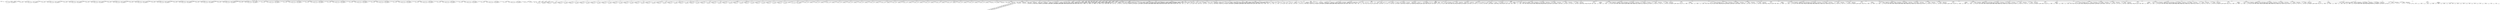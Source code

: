 digraph G {	
ranksep=.25;
	0 [label="MODULE"];
	1 [label="IDENTIFIERS: matmul_16x16_systolic"];
	0 -> 1;
	2 [label="VAR_DECLARE_LIST"];
	0 -> 2;
	3 [label="VAR_DECLARE:  INPUT PORT"];
	2 -> 3;
	4 [label="IDENTIFIERS: clk"];
	3 -> 4;
	5 [label="VAR_DECLARE:  INPUT PORT"];
	2 -> 5;
	6 [label="IDENTIFIERS: reset"];
	5 -> 6;
	7 [label="VAR_DECLARE:  INPUT PORT"];
	2 -> 7;
	8 [label="IDENTIFIERS: start_mat_mul"];
	7 -> 8;
	9 [label="VAR_DECLARE:  OUTPUT PORT"];
	2 -> 9;
	10 [label="IDENTIFIERS: done_mat_mul"];
	9 -> 10;
	11 [label="VAR_DECLARE:  INPUT PORT"];
	2 -> 11;
	12 [label="IDENTIFIERS: a_data_00"];
	11 -> 12;
	13 [label="BINARY_OPERATION: MINUS"];
	11 -> 13;
	14 [label="BINARY_OPERATION: MULTIPLY"];
	13 -> 14;
	15 [label="NUMBERS: 00000000000000000000000000000100 ()"];
	14 -> 15;
	16 [label="NUMBERS: 00000000000000000000000000010000 ()"];
	14 -> 16;
	17 [label="NUMBERS: 00000000000000000000000000000001 ()"];
	13 -> 17;
	18 [label="NUMBERS: 00000000000000000000000000000000 ()"];
	11 -> 18;
	19 [label="VAR_DECLARE:  OUTPUT PORT"];
	2 -> 19;
	20 [label="IDENTIFIERS: a_addr_00"];
	19 -> 20;
	21 [label="BINARY_OPERATION: MINUS"];
	19 -> 21;
	22 [label="NUMBERS: 00000000000000000000000000000111 ()"];
	21 -> 22;
	23 [label="NUMBERS: 00000000000000000000000000000001 ()"];
	21 -> 23;
	24 [label="NUMBERS: 00000000000000000000000000000000 ()"];
	19 -> 24;
	25 [label="VAR_DECLARE:  INPUT PORT"];
	2 -> 25;
	26 [label="IDENTIFIERS: b_data_00"];
	25 -> 26;
	27 [label="BINARY_OPERATION: MINUS"];
	25 -> 27;
	28 [label="BINARY_OPERATION: MULTIPLY"];
	27 -> 28;
	29 [label="NUMBERS: 00000000000000000000000000000100 ()"];
	28 -> 29;
	30 [label="NUMBERS: 00000000000000000000000000010000 ()"];
	28 -> 30;
	31 [label="NUMBERS: 00000000000000000000000000000001 ()"];
	27 -> 31;
	32 [label="NUMBERS: 00000000000000000000000000000000 ()"];
	25 -> 32;
	33 [label="VAR_DECLARE:  OUTPUT PORT"];
	2 -> 33;
	34 [label="IDENTIFIERS: b_addr_00"];
	33 -> 34;
	35 [label="BINARY_OPERATION: MINUS"];
	33 -> 35;
	36 [label="NUMBERS: 00000000000000000000000000000111 ()"];
	35 -> 36;
	37 [label="NUMBERS: 00000000000000000000000000000001 ()"];
	35 -> 37;
	38 [label="NUMBERS: 00000000000000000000000000000000 ()"];
	33 -> 38;
	39 [label="VAR_DECLARE:  INPUT PORT"];
	2 -> 39;
	40 [label="IDENTIFIERS: a_data_10"];
	39 -> 40;
	41 [label="BINARY_OPERATION: MINUS"];
	39 -> 41;
	42 [label="BINARY_OPERATION: MULTIPLY"];
	41 -> 42;
	43 [label="NUMBERS: 00000000000000000000000000000100 ()"];
	42 -> 43;
	44 [label="NUMBERS: 00000000000000000000000000010000 ()"];
	42 -> 44;
	45 [label="NUMBERS: 00000000000000000000000000000001 ()"];
	41 -> 45;
	46 [label="NUMBERS: 00000000000000000000000000000000 ()"];
	39 -> 46;
	47 [label="VAR_DECLARE:  OUTPUT PORT"];
	2 -> 47;
	48 [label="IDENTIFIERS: a_addr_10"];
	47 -> 48;
	49 [label="BINARY_OPERATION: MINUS"];
	47 -> 49;
	50 [label="NUMBERS: 00000000000000000000000000000111 ()"];
	49 -> 50;
	51 [label="NUMBERS: 00000000000000000000000000000001 ()"];
	49 -> 51;
	52 [label="NUMBERS: 00000000000000000000000000000000 ()"];
	47 -> 52;
	53 [label="VAR_DECLARE:  INPUT PORT"];
	2 -> 53;
	54 [label="IDENTIFIERS: b_data_01"];
	53 -> 54;
	55 [label="BINARY_OPERATION: MINUS"];
	53 -> 55;
	56 [label="BINARY_OPERATION: MULTIPLY"];
	55 -> 56;
	57 [label="NUMBERS: 00000000000000000000000000000100 ()"];
	56 -> 57;
	58 [label="NUMBERS: 00000000000000000000000000010000 ()"];
	56 -> 58;
	59 [label="NUMBERS: 00000000000000000000000000000001 ()"];
	55 -> 59;
	60 [label="NUMBERS: 00000000000000000000000000000000 ()"];
	53 -> 60;
	61 [label="VAR_DECLARE:  OUTPUT PORT"];
	2 -> 61;
	62 [label="IDENTIFIERS: b_addr_01"];
	61 -> 62;
	63 [label="BINARY_OPERATION: MINUS"];
	61 -> 63;
	64 [label="NUMBERS: 00000000000000000000000000000111 ()"];
	63 -> 64;
	65 [label="NUMBERS: 00000000000000000000000000000001 ()"];
	63 -> 65;
	66 [label="NUMBERS: 00000000000000000000000000000000 ()"];
	61 -> 66;
	67 [label="VAR_DECLARE:  INPUT PORT"];
	2 -> 67;
	68 [label="IDENTIFIERS: a_data_20"];
	67 -> 68;
	69 [label="BINARY_OPERATION: MINUS"];
	67 -> 69;
	70 [label="BINARY_OPERATION: MULTIPLY"];
	69 -> 70;
	71 [label="NUMBERS: 00000000000000000000000000000100 ()"];
	70 -> 71;
	72 [label="NUMBERS: 00000000000000000000000000010000 ()"];
	70 -> 72;
	73 [label="NUMBERS: 00000000000000000000000000000001 ()"];
	69 -> 73;
	74 [label="NUMBERS: 00000000000000000000000000000000 ()"];
	67 -> 74;
	75 [label="VAR_DECLARE:  OUTPUT PORT"];
	2 -> 75;
	76 [label="IDENTIFIERS: a_addr_20"];
	75 -> 76;
	77 [label="BINARY_OPERATION: MINUS"];
	75 -> 77;
	78 [label="NUMBERS: 00000000000000000000000000000111 ()"];
	77 -> 78;
	79 [label="NUMBERS: 00000000000000000000000000000001 ()"];
	77 -> 79;
	80 [label="NUMBERS: 00000000000000000000000000000000 ()"];
	75 -> 80;
	81 [label="VAR_DECLARE:  INPUT PORT"];
	2 -> 81;
	82 [label="IDENTIFIERS: b_data_02"];
	81 -> 82;
	83 [label="BINARY_OPERATION: MINUS"];
	81 -> 83;
	84 [label="BINARY_OPERATION: MULTIPLY"];
	83 -> 84;
	85 [label="NUMBERS: 00000000000000000000000000000100 ()"];
	84 -> 85;
	86 [label="NUMBERS: 00000000000000000000000000010000 ()"];
	84 -> 86;
	87 [label="NUMBERS: 00000000000000000000000000000001 ()"];
	83 -> 87;
	88 [label="NUMBERS: 00000000000000000000000000000000 ()"];
	81 -> 88;
	89 [label="VAR_DECLARE:  OUTPUT PORT"];
	2 -> 89;
	90 [label="IDENTIFIERS: b_addr_02"];
	89 -> 90;
	91 [label="BINARY_OPERATION: MINUS"];
	89 -> 91;
	92 [label="NUMBERS: 00000000000000000000000000000111 ()"];
	91 -> 92;
	93 [label="NUMBERS: 00000000000000000000000000000001 ()"];
	91 -> 93;
	94 [label="NUMBERS: 00000000000000000000000000000000 ()"];
	89 -> 94;
	95 [label="VAR_DECLARE:  INPUT PORT"];
	2 -> 95;
	96 [label="IDENTIFIERS: a_data_30"];
	95 -> 96;
	97 [label="BINARY_OPERATION: MINUS"];
	95 -> 97;
	98 [label="BINARY_OPERATION: MULTIPLY"];
	97 -> 98;
	99 [label="NUMBERS: 00000000000000000000000000000100 ()"];
	98 -> 99;
	100 [label="NUMBERS: 00000000000000000000000000010000 ()"];
	98 -> 100;
	101 [label="NUMBERS: 00000000000000000000000000000001 ()"];
	97 -> 101;
	102 [label="NUMBERS: 00000000000000000000000000000000 ()"];
	95 -> 102;
	103 [label="VAR_DECLARE:  OUTPUT PORT"];
	2 -> 103;
	104 [label="IDENTIFIERS: a_addr_30"];
	103 -> 104;
	105 [label="BINARY_OPERATION: MINUS"];
	103 -> 105;
	106 [label="NUMBERS: 00000000000000000000000000000111 ()"];
	105 -> 106;
	107 [label="NUMBERS: 00000000000000000000000000000001 ()"];
	105 -> 107;
	108 [label="NUMBERS: 00000000000000000000000000000000 ()"];
	103 -> 108;
	109 [label="VAR_DECLARE:  INPUT PORT"];
	2 -> 109;
	110 [label="IDENTIFIERS: b_data_03"];
	109 -> 110;
	111 [label="BINARY_OPERATION: MINUS"];
	109 -> 111;
	112 [label="BINARY_OPERATION: MULTIPLY"];
	111 -> 112;
	113 [label="NUMBERS: 00000000000000000000000000000100 ()"];
	112 -> 113;
	114 [label="NUMBERS: 00000000000000000000000000010000 ()"];
	112 -> 114;
	115 [label="NUMBERS: 00000000000000000000000000000001 ()"];
	111 -> 115;
	116 [label="NUMBERS: 00000000000000000000000000000000 ()"];
	109 -> 116;
	117 [label="VAR_DECLARE:  OUTPUT PORT"];
	2 -> 117;
	118 [label="IDENTIFIERS: b_addr_03"];
	117 -> 118;
	119 [label="BINARY_OPERATION: MINUS"];
	117 -> 119;
	120 [label="NUMBERS: 00000000000000000000000000000111 ()"];
	119 -> 120;
	121 [label="NUMBERS: 00000000000000000000000000000001 ()"];
	119 -> 121;
	122 [label="NUMBERS: 00000000000000000000000000000000 ()"];
	117 -> 122;
	123 [label="VAR_DECLARE:  OUTPUT PORT"];
	2 -> 123;
	124 [label="IDENTIFIERS: c_data_00"];
	123 -> 124;
	125 [label="BINARY_OPERATION: MINUS"];
	123 -> 125;
	126 [label="BINARY_OPERATION: MULTIPLY"];
	125 -> 126;
	127 [label="NUMBERS: 00000000000000000000000000000100 ()"];
	126 -> 127;
	128 [label="NUMBERS: 00000000000000000000000000010000 ()"];
	126 -> 128;
	129 [label="NUMBERS: 00000000000000000000000000000001 ()"];
	125 -> 129;
	130 [label="NUMBERS: 00000000000000000000000000000000 ()"];
	123 -> 130;
	131 [label="VAR_DECLARE:  OUTPUT PORT"];
	2 -> 131;
	132 [label="IDENTIFIERS: c_addr_00"];
	131 -> 132;
	133 [label="BINARY_OPERATION: MINUS"];
	131 -> 133;
	134 [label="NUMBERS: 00000000000000000000000000000111 ()"];
	133 -> 134;
	135 [label="NUMBERS: 00000000000000000000000000000001 ()"];
	133 -> 135;
	136 [label="NUMBERS: 00000000000000000000000000000000 ()"];
	131 -> 136;
	137 [label="VAR_DECLARE:  OUTPUT PORT"];
	2 -> 137;
	138 [label="IDENTIFIERS: c_data_01"];
	137 -> 138;
	139 [label="BINARY_OPERATION: MINUS"];
	137 -> 139;
	140 [label="BINARY_OPERATION: MULTIPLY"];
	139 -> 140;
	141 [label="NUMBERS: 00000000000000000000000000000100 ()"];
	140 -> 141;
	142 [label="NUMBERS: 00000000000000000000000000010000 ()"];
	140 -> 142;
	143 [label="NUMBERS: 00000000000000000000000000000001 ()"];
	139 -> 143;
	144 [label="NUMBERS: 00000000000000000000000000000000 ()"];
	137 -> 144;
	145 [label="VAR_DECLARE:  OUTPUT PORT"];
	2 -> 145;
	146 [label="IDENTIFIERS: c_addr_01"];
	145 -> 146;
	147 [label="BINARY_OPERATION: MINUS"];
	145 -> 147;
	148 [label="NUMBERS: 00000000000000000000000000000111 ()"];
	147 -> 148;
	149 [label="NUMBERS: 00000000000000000000000000000001 ()"];
	147 -> 149;
	150 [label="NUMBERS: 00000000000000000000000000000000 ()"];
	145 -> 150;
	151 [label="VAR_DECLARE:  OUTPUT PORT"];
	2 -> 151;
	152 [label="IDENTIFIERS: c_data_02"];
	151 -> 152;
	153 [label="BINARY_OPERATION: MINUS"];
	151 -> 153;
	154 [label="BINARY_OPERATION: MULTIPLY"];
	153 -> 154;
	155 [label="NUMBERS: 00000000000000000000000000000100 ()"];
	154 -> 155;
	156 [label="NUMBERS: 00000000000000000000000000010000 ()"];
	154 -> 156;
	157 [label="NUMBERS: 00000000000000000000000000000001 ()"];
	153 -> 157;
	158 [label="NUMBERS: 00000000000000000000000000000000 ()"];
	151 -> 158;
	159 [label="VAR_DECLARE:  OUTPUT PORT"];
	2 -> 159;
	160 [label="IDENTIFIERS: c_addr_02"];
	159 -> 160;
	161 [label="BINARY_OPERATION: MINUS"];
	159 -> 161;
	162 [label="NUMBERS: 00000000000000000000000000000111 ()"];
	161 -> 162;
	163 [label="NUMBERS: 00000000000000000000000000000001 ()"];
	161 -> 163;
	164 [label="NUMBERS: 00000000000000000000000000000000 ()"];
	159 -> 164;
	165 [label="VAR_DECLARE:  OUTPUT PORT"];
	2 -> 165;
	166 [label="IDENTIFIERS: c_data_03"];
	165 -> 166;
	167 [label="BINARY_OPERATION: MINUS"];
	165 -> 167;
	168 [label="BINARY_OPERATION: MULTIPLY"];
	167 -> 168;
	169 [label="NUMBERS: 00000000000000000000000000000100 ()"];
	168 -> 169;
	170 [label="NUMBERS: 00000000000000000000000000010000 ()"];
	168 -> 170;
	171 [label="NUMBERS: 00000000000000000000000000000001 ()"];
	167 -> 171;
	172 [label="NUMBERS: 00000000000000000000000000000000 ()"];
	165 -> 172;
	173 [label="VAR_DECLARE:  OUTPUT PORT"];
	2 -> 173;
	174 [label="IDENTIFIERS: c_addr_03"];
	173 -> 174;
	175 [label="BINARY_OPERATION: MINUS"];
	173 -> 175;
	176 [label="NUMBERS: 00000000000000000000000000000111 ()"];
	175 -> 176;
	177 [label="NUMBERS: 00000000000000000000000000000001 ()"];
	175 -> 177;
	178 [label="NUMBERS: 00000000000000000000000000000000 ()"];
	173 -> 178;
	179 [label="VAR_DECLARE:  OUTPUT PORT"];
	2 -> 179;
	180 [label="IDENTIFIERS: c_data_10"];
	179 -> 180;
	181 [label="BINARY_OPERATION: MINUS"];
	179 -> 181;
	182 [label="BINARY_OPERATION: MULTIPLY"];
	181 -> 182;
	183 [label="NUMBERS: 00000000000000000000000000000100 ()"];
	182 -> 183;
	184 [label="NUMBERS: 00000000000000000000000000010000 ()"];
	182 -> 184;
	185 [label="NUMBERS: 00000000000000000000000000000001 ()"];
	181 -> 185;
	186 [label="NUMBERS: 00000000000000000000000000000000 ()"];
	179 -> 186;
	187 [label="VAR_DECLARE:  OUTPUT PORT"];
	2 -> 187;
	188 [label="IDENTIFIERS: c_addr_10"];
	187 -> 188;
	189 [label="BINARY_OPERATION: MINUS"];
	187 -> 189;
	190 [label="NUMBERS: 00000000000000000000000000000111 ()"];
	189 -> 190;
	191 [label="NUMBERS: 00000000000000000000000000000001 ()"];
	189 -> 191;
	192 [label="NUMBERS: 00000000000000000000000000000000 ()"];
	187 -> 192;
	193 [label="VAR_DECLARE:  OUTPUT PORT"];
	2 -> 193;
	194 [label="IDENTIFIERS: c_data_11"];
	193 -> 194;
	195 [label="BINARY_OPERATION: MINUS"];
	193 -> 195;
	196 [label="BINARY_OPERATION: MULTIPLY"];
	195 -> 196;
	197 [label="NUMBERS: 00000000000000000000000000000100 ()"];
	196 -> 197;
	198 [label="NUMBERS: 00000000000000000000000000010000 ()"];
	196 -> 198;
	199 [label="NUMBERS: 00000000000000000000000000000001 ()"];
	195 -> 199;
	200 [label="NUMBERS: 00000000000000000000000000000000 ()"];
	193 -> 200;
	201 [label="VAR_DECLARE:  OUTPUT PORT"];
	2 -> 201;
	202 [label="IDENTIFIERS: c_addr_11"];
	201 -> 202;
	203 [label="BINARY_OPERATION: MINUS"];
	201 -> 203;
	204 [label="NUMBERS: 00000000000000000000000000000111 ()"];
	203 -> 204;
	205 [label="NUMBERS: 00000000000000000000000000000001 ()"];
	203 -> 205;
	206 [label="NUMBERS: 00000000000000000000000000000000 ()"];
	201 -> 206;
	207 [label="VAR_DECLARE:  OUTPUT PORT"];
	2 -> 207;
	208 [label="IDENTIFIERS: c_data_12"];
	207 -> 208;
	209 [label="BINARY_OPERATION: MINUS"];
	207 -> 209;
	210 [label="BINARY_OPERATION: MULTIPLY"];
	209 -> 210;
	211 [label="NUMBERS: 00000000000000000000000000000100 ()"];
	210 -> 211;
	212 [label="NUMBERS: 00000000000000000000000000010000 ()"];
	210 -> 212;
	213 [label="NUMBERS: 00000000000000000000000000000001 ()"];
	209 -> 213;
	214 [label="NUMBERS: 00000000000000000000000000000000 ()"];
	207 -> 214;
	215 [label="VAR_DECLARE:  OUTPUT PORT"];
	2 -> 215;
	216 [label="IDENTIFIERS: c_addr_12"];
	215 -> 216;
	217 [label="BINARY_OPERATION: MINUS"];
	215 -> 217;
	218 [label="NUMBERS: 00000000000000000000000000000111 ()"];
	217 -> 218;
	219 [label="NUMBERS: 00000000000000000000000000000001 ()"];
	217 -> 219;
	220 [label="NUMBERS: 00000000000000000000000000000000 ()"];
	215 -> 220;
	221 [label="VAR_DECLARE:  OUTPUT PORT"];
	2 -> 221;
	222 [label="IDENTIFIERS: c_data_13"];
	221 -> 222;
	223 [label="BINARY_OPERATION: MINUS"];
	221 -> 223;
	224 [label="BINARY_OPERATION: MULTIPLY"];
	223 -> 224;
	225 [label="NUMBERS: 00000000000000000000000000000100 ()"];
	224 -> 225;
	226 [label="NUMBERS: 00000000000000000000000000010000 ()"];
	224 -> 226;
	227 [label="NUMBERS: 00000000000000000000000000000001 ()"];
	223 -> 227;
	228 [label="NUMBERS: 00000000000000000000000000000000 ()"];
	221 -> 228;
	229 [label="VAR_DECLARE:  OUTPUT PORT"];
	2 -> 229;
	230 [label="IDENTIFIERS: c_addr_13"];
	229 -> 230;
	231 [label="BINARY_OPERATION: MINUS"];
	229 -> 231;
	232 [label="NUMBERS: 00000000000000000000000000000111 ()"];
	231 -> 232;
	233 [label="NUMBERS: 00000000000000000000000000000001 ()"];
	231 -> 233;
	234 [label="NUMBERS: 00000000000000000000000000000000 ()"];
	229 -> 234;
	235 [label="VAR_DECLARE:  OUTPUT PORT"];
	2 -> 235;
	236 [label="IDENTIFIERS: c_data_20"];
	235 -> 236;
	237 [label="BINARY_OPERATION: MINUS"];
	235 -> 237;
	238 [label="BINARY_OPERATION: MULTIPLY"];
	237 -> 238;
	239 [label="NUMBERS: 00000000000000000000000000000100 ()"];
	238 -> 239;
	240 [label="NUMBERS: 00000000000000000000000000010000 ()"];
	238 -> 240;
	241 [label="NUMBERS: 00000000000000000000000000000001 ()"];
	237 -> 241;
	242 [label="NUMBERS: 00000000000000000000000000000000 ()"];
	235 -> 242;
	243 [label="VAR_DECLARE:  OUTPUT PORT"];
	2 -> 243;
	244 [label="IDENTIFIERS: c_addr_20"];
	243 -> 244;
	245 [label="BINARY_OPERATION: MINUS"];
	243 -> 245;
	246 [label="NUMBERS: 00000000000000000000000000000111 ()"];
	245 -> 246;
	247 [label="NUMBERS: 00000000000000000000000000000001 ()"];
	245 -> 247;
	248 [label="NUMBERS: 00000000000000000000000000000000 ()"];
	243 -> 248;
	249 [label="VAR_DECLARE:  OUTPUT PORT"];
	2 -> 249;
	250 [label="IDENTIFIERS: c_data_21"];
	249 -> 250;
	251 [label="BINARY_OPERATION: MINUS"];
	249 -> 251;
	252 [label="BINARY_OPERATION: MULTIPLY"];
	251 -> 252;
	253 [label="NUMBERS: 00000000000000000000000000000100 ()"];
	252 -> 253;
	254 [label="NUMBERS: 00000000000000000000000000010000 ()"];
	252 -> 254;
	255 [label="NUMBERS: 00000000000000000000000000000001 ()"];
	251 -> 255;
	256 [label="NUMBERS: 00000000000000000000000000000000 ()"];
	249 -> 256;
	257 [label="VAR_DECLARE:  OUTPUT PORT"];
	2 -> 257;
	258 [label="IDENTIFIERS: c_addr_21"];
	257 -> 258;
	259 [label="BINARY_OPERATION: MINUS"];
	257 -> 259;
	260 [label="NUMBERS: 00000000000000000000000000000111 ()"];
	259 -> 260;
	261 [label="NUMBERS: 00000000000000000000000000000001 ()"];
	259 -> 261;
	262 [label="NUMBERS: 00000000000000000000000000000000 ()"];
	257 -> 262;
	263 [label="VAR_DECLARE:  OUTPUT PORT"];
	2 -> 263;
	264 [label="IDENTIFIERS: c_data_22"];
	263 -> 264;
	265 [label="BINARY_OPERATION: MINUS"];
	263 -> 265;
	266 [label="BINARY_OPERATION: MULTIPLY"];
	265 -> 266;
	267 [label="NUMBERS: 00000000000000000000000000000100 ()"];
	266 -> 267;
	268 [label="NUMBERS: 00000000000000000000000000010000 ()"];
	266 -> 268;
	269 [label="NUMBERS: 00000000000000000000000000000001 ()"];
	265 -> 269;
	270 [label="NUMBERS: 00000000000000000000000000000000 ()"];
	263 -> 270;
	271 [label="VAR_DECLARE:  OUTPUT PORT"];
	2 -> 271;
	272 [label="IDENTIFIERS: c_addr_22"];
	271 -> 272;
	273 [label="BINARY_OPERATION: MINUS"];
	271 -> 273;
	274 [label="NUMBERS: 00000000000000000000000000000111 ()"];
	273 -> 274;
	275 [label="NUMBERS: 00000000000000000000000000000001 ()"];
	273 -> 275;
	276 [label="NUMBERS: 00000000000000000000000000000000 ()"];
	271 -> 276;
	277 [label="VAR_DECLARE:  OUTPUT PORT"];
	2 -> 277;
	278 [label="IDENTIFIERS: c_data_23"];
	277 -> 278;
	279 [label="BINARY_OPERATION: MINUS"];
	277 -> 279;
	280 [label="BINARY_OPERATION: MULTIPLY"];
	279 -> 280;
	281 [label="NUMBERS: 00000000000000000000000000000100 ()"];
	280 -> 281;
	282 [label="NUMBERS: 00000000000000000000000000010000 ()"];
	280 -> 282;
	283 [label="NUMBERS: 00000000000000000000000000000001 ()"];
	279 -> 283;
	284 [label="NUMBERS: 00000000000000000000000000000000 ()"];
	277 -> 284;
	285 [label="VAR_DECLARE:  OUTPUT PORT"];
	2 -> 285;
	286 [label="IDENTIFIERS: c_addr_23"];
	285 -> 286;
	287 [label="BINARY_OPERATION: MINUS"];
	285 -> 287;
	288 [label="NUMBERS: 00000000000000000000000000000111 ()"];
	287 -> 288;
	289 [label="NUMBERS: 00000000000000000000000000000001 ()"];
	287 -> 289;
	290 [label="NUMBERS: 00000000000000000000000000000000 ()"];
	285 -> 290;
	291 [label="VAR_DECLARE:  OUTPUT PORT"];
	2 -> 291;
	292 [label="IDENTIFIERS: c_data_30"];
	291 -> 292;
	293 [label="BINARY_OPERATION: MINUS"];
	291 -> 293;
	294 [label="BINARY_OPERATION: MULTIPLY"];
	293 -> 294;
	295 [label="NUMBERS: 00000000000000000000000000000100 ()"];
	294 -> 295;
	296 [label="NUMBERS: 00000000000000000000000000010000 ()"];
	294 -> 296;
	297 [label="NUMBERS: 00000000000000000000000000000001 ()"];
	293 -> 297;
	298 [label="NUMBERS: 00000000000000000000000000000000 ()"];
	291 -> 298;
	299 [label="VAR_DECLARE:  OUTPUT PORT"];
	2 -> 299;
	300 [label="IDENTIFIERS: c_addr_30"];
	299 -> 300;
	301 [label="BINARY_OPERATION: MINUS"];
	299 -> 301;
	302 [label="NUMBERS: 00000000000000000000000000000111 ()"];
	301 -> 302;
	303 [label="NUMBERS: 00000000000000000000000000000001 ()"];
	301 -> 303;
	304 [label="NUMBERS: 00000000000000000000000000000000 ()"];
	299 -> 304;
	305 [label="VAR_DECLARE:  OUTPUT PORT"];
	2 -> 305;
	306 [label="IDENTIFIERS: c_data_31"];
	305 -> 306;
	307 [label="BINARY_OPERATION: MINUS"];
	305 -> 307;
	308 [label="BINARY_OPERATION: MULTIPLY"];
	307 -> 308;
	309 [label="NUMBERS: 00000000000000000000000000000100 ()"];
	308 -> 309;
	310 [label="NUMBERS: 00000000000000000000000000010000 ()"];
	308 -> 310;
	311 [label="NUMBERS: 00000000000000000000000000000001 ()"];
	307 -> 311;
	312 [label="NUMBERS: 00000000000000000000000000000000 ()"];
	305 -> 312;
	313 [label="VAR_DECLARE:  OUTPUT PORT"];
	2 -> 313;
	314 [label="IDENTIFIERS: c_addr_31"];
	313 -> 314;
	315 [label="BINARY_OPERATION: MINUS"];
	313 -> 315;
	316 [label="NUMBERS: 00000000000000000000000000000111 ()"];
	315 -> 316;
	317 [label="NUMBERS: 00000000000000000000000000000001 ()"];
	315 -> 317;
	318 [label="NUMBERS: 00000000000000000000000000000000 ()"];
	313 -> 318;
	319 [label="VAR_DECLARE:  OUTPUT PORT"];
	2 -> 319;
	320 [label="IDENTIFIERS: c_data_32"];
	319 -> 320;
	321 [label="BINARY_OPERATION: MINUS"];
	319 -> 321;
	322 [label="BINARY_OPERATION: MULTIPLY"];
	321 -> 322;
	323 [label="NUMBERS: 00000000000000000000000000000100 ()"];
	322 -> 323;
	324 [label="NUMBERS: 00000000000000000000000000010000 ()"];
	322 -> 324;
	325 [label="NUMBERS: 00000000000000000000000000000001 ()"];
	321 -> 325;
	326 [label="NUMBERS: 00000000000000000000000000000000 ()"];
	319 -> 326;
	327 [label="VAR_DECLARE:  OUTPUT PORT"];
	2 -> 327;
	328 [label="IDENTIFIERS: c_addr_32"];
	327 -> 328;
	329 [label="BINARY_OPERATION: MINUS"];
	327 -> 329;
	330 [label="NUMBERS: 00000000000000000000000000000111 ()"];
	329 -> 330;
	331 [label="NUMBERS: 00000000000000000000000000000001 ()"];
	329 -> 331;
	332 [label="NUMBERS: 00000000000000000000000000000000 ()"];
	327 -> 332;
	333 [label="VAR_DECLARE:  OUTPUT PORT"];
	2 -> 333;
	334 [label="IDENTIFIERS: c_data_33"];
	333 -> 334;
	335 [label="BINARY_OPERATION: MINUS"];
	333 -> 335;
	336 [label="BINARY_OPERATION: MULTIPLY"];
	335 -> 336;
	337 [label="NUMBERS: 00000000000000000000000000000100 ()"];
	336 -> 337;
	338 [label="NUMBERS: 00000000000000000000000000010000 ()"];
	336 -> 338;
	339 [label="NUMBERS: 00000000000000000000000000000001 ()"];
	335 -> 339;
	340 [label="NUMBERS: 00000000000000000000000000000000 ()"];
	333 -> 340;
	341 [label="VAR_DECLARE:  OUTPUT PORT"];
	2 -> 341;
	342 [label="IDENTIFIERS: c_addr_33"];
	341 -> 342;
	343 [label="BINARY_OPERATION: MINUS"];
	341 -> 343;
	344 [label="NUMBERS: 00000000000000000000000000000111 ()"];
	343 -> 344;
	345 [label="NUMBERS: 00000000000000000000000000000001 ()"];
	343 -> 345;
	346 [label="NUMBERS: 00000000000000000000000000000000 ()"];
	341 -> 346;
	347 [label="MODULE_ITEMS"];
	0 -> 347;
	348 [label="VAR_DECLARE_LIST"];
	347 -> 348;
	349 [label="VAR_DECLARE:  INPUT PORT"];
	348 -> 349;
	350 [label="IDENTIFIERS: clk"];
	349 -> 350;
	351 [label="VAR_DECLARE_LIST"];
	347 -> 351;
	352 [label="VAR_DECLARE:  INPUT PORT"];
	351 -> 352;
	353 [label="IDENTIFIERS: reset"];
	352 -> 353;
	354 [label="VAR_DECLARE_LIST"];
	347 -> 354;
	355 [label="VAR_DECLARE:  INPUT PORT"];
	354 -> 355;
	356 [label="IDENTIFIERS: start_mat_mul"];
	355 -> 356;
	357 [label="VAR_DECLARE_LIST"];
	347 -> 357;
	358 [label="VAR_DECLARE:  OUTPUT PORT"];
	357 -> 358;
	359 [label="IDENTIFIERS: done_mat_mul"];
	358 -> 359;
	360 [label="VAR_DECLARE_LIST"];
	347 -> 360;
	361 [label="VAR_DECLARE:  INPUT PORT"];
	360 -> 361;
	362 [label="IDENTIFIERS: a_data_00"];
	361 -> 362;
	363 [label="BINARY_OPERATION: MINUS"];
	361 -> 363;
	364 [label="BINARY_OPERATION: MULTIPLY"];
	363 -> 364;
	365 [label="NUMBERS: 00000000000000000000000000000100 ()"];
	364 -> 365;
	366 [label="NUMBERS: 00000000000000000000000000010000 ()"];
	364 -> 366;
	367 [label="NUMBERS: 00000000000000000000000000000001 ()"];
	363 -> 367;
	368 [label="NUMBERS: 00000000000000000000000000000000 ()"];
	361 -> 368;
	369 [label="VAR_DECLARE_LIST"];
	347 -> 369;
	370 [label="VAR_DECLARE:  INPUT PORT"];
	369 -> 370;
	371 [label="IDENTIFIERS: a_data_10"];
	370 -> 371;
	372 [label="BINARY_OPERATION: MINUS"];
	370 -> 372;
	373 [label="BINARY_OPERATION: MULTIPLY"];
	372 -> 373;
	374 [label="NUMBERS: 00000000000000000000000000000100 ()"];
	373 -> 374;
	375 [label="NUMBERS: 00000000000000000000000000010000 ()"];
	373 -> 375;
	376 [label="NUMBERS: 00000000000000000000000000000001 ()"];
	372 -> 376;
	377 [label="NUMBERS: 00000000000000000000000000000000 ()"];
	370 -> 377;
	378 [label="VAR_DECLARE_LIST"];
	347 -> 378;
	379 [label="VAR_DECLARE:  INPUT PORT"];
	378 -> 379;
	380 [label="IDENTIFIERS: a_data_20"];
	379 -> 380;
	381 [label="BINARY_OPERATION: MINUS"];
	379 -> 381;
	382 [label="BINARY_OPERATION: MULTIPLY"];
	381 -> 382;
	383 [label="NUMBERS: 00000000000000000000000000000100 ()"];
	382 -> 383;
	384 [label="NUMBERS: 00000000000000000000000000010000 ()"];
	382 -> 384;
	385 [label="NUMBERS: 00000000000000000000000000000001 ()"];
	381 -> 385;
	386 [label="NUMBERS: 00000000000000000000000000000000 ()"];
	379 -> 386;
	387 [label="VAR_DECLARE_LIST"];
	347 -> 387;
	388 [label="VAR_DECLARE:  INPUT PORT"];
	387 -> 388;
	389 [label="IDENTIFIERS: a_data_30"];
	388 -> 389;
	390 [label="BINARY_OPERATION: MINUS"];
	388 -> 390;
	391 [label="BINARY_OPERATION: MULTIPLY"];
	390 -> 391;
	392 [label="NUMBERS: 00000000000000000000000000000100 ()"];
	391 -> 392;
	393 [label="NUMBERS: 00000000000000000000000000010000 ()"];
	391 -> 393;
	394 [label="NUMBERS: 00000000000000000000000000000001 ()"];
	390 -> 394;
	395 [label="NUMBERS: 00000000000000000000000000000000 ()"];
	388 -> 395;
	396 [label="VAR_DECLARE_LIST"];
	347 -> 396;
	397 [label="VAR_DECLARE:  INPUT PORT"];
	396 -> 397;
	398 [label="IDENTIFIERS: b_data_00"];
	397 -> 398;
	399 [label="BINARY_OPERATION: MINUS"];
	397 -> 399;
	400 [label="BINARY_OPERATION: MULTIPLY"];
	399 -> 400;
	401 [label="NUMBERS: 00000000000000000000000000000100 ()"];
	400 -> 401;
	402 [label="NUMBERS: 00000000000000000000000000010000 ()"];
	400 -> 402;
	403 [label="NUMBERS: 00000000000000000000000000000001 ()"];
	399 -> 403;
	404 [label="NUMBERS: 00000000000000000000000000000000 ()"];
	397 -> 404;
	405 [label="VAR_DECLARE_LIST"];
	347 -> 405;
	406 [label="VAR_DECLARE:  INPUT PORT"];
	405 -> 406;
	407 [label="IDENTIFIERS: b_data_01"];
	406 -> 407;
	408 [label="BINARY_OPERATION: MINUS"];
	406 -> 408;
	409 [label="BINARY_OPERATION: MULTIPLY"];
	408 -> 409;
	410 [label="NUMBERS: 00000000000000000000000000000100 ()"];
	409 -> 410;
	411 [label="NUMBERS: 00000000000000000000000000010000 ()"];
	409 -> 411;
	412 [label="NUMBERS: 00000000000000000000000000000001 ()"];
	408 -> 412;
	413 [label="NUMBERS: 00000000000000000000000000000000 ()"];
	406 -> 413;
	414 [label="VAR_DECLARE_LIST"];
	347 -> 414;
	415 [label="VAR_DECLARE:  INPUT PORT"];
	414 -> 415;
	416 [label="IDENTIFIERS: b_data_02"];
	415 -> 416;
	417 [label="BINARY_OPERATION: MINUS"];
	415 -> 417;
	418 [label="BINARY_OPERATION: MULTIPLY"];
	417 -> 418;
	419 [label="NUMBERS: 00000000000000000000000000000100 ()"];
	418 -> 419;
	420 [label="NUMBERS: 00000000000000000000000000010000 ()"];
	418 -> 420;
	421 [label="NUMBERS: 00000000000000000000000000000001 ()"];
	417 -> 421;
	422 [label="NUMBERS: 00000000000000000000000000000000 ()"];
	415 -> 422;
	423 [label="VAR_DECLARE_LIST"];
	347 -> 423;
	424 [label="VAR_DECLARE:  INPUT PORT"];
	423 -> 424;
	425 [label="IDENTIFIERS: b_data_03"];
	424 -> 425;
	426 [label="BINARY_OPERATION: MINUS"];
	424 -> 426;
	427 [label="BINARY_OPERATION: MULTIPLY"];
	426 -> 427;
	428 [label="NUMBERS: 00000000000000000000000000000100 ()"];
	427 -> 428;
	429 [label="NUMBERS: 00000000000000000000000000010000 ()"];
	427 -> 429;
	430 [label="NUMBERS: 00000000000000000000000000000001 ()"];
	426 -> 430;
	431 [label="NUMBERS: 00000000000000000000000000000000 ()"];
	424 -> 431;
	432 [label="VAR_DECLARE_LIST"];
	347 -> 432;
	433 [label="VAR_DECLARE:  OUTPUT PORT"];
	432 -> 433;
	434 [label="IDENTIFIERS: c_data_00"];
	433 -> 434;
	435 [label="BINARY_OPERATION: MINUS"];
	433 -> 435;
	436 [label="BINARY_OPERATION: MULTIPLY"];
	435 -> 436;
	437 [label="NUMBERS: 00000000000000000000000000000100 ()"];
	436 -> 437;
	438 [label="NUMBERS: 00000000000000000000000000010000 ()"];
	436 -> 438;
	439 [label="NUMBERS: 00000000000000000000000000000001 ()"];
	435 -> 439;
	440 [label="NUMBERS: 00000000000000000000000000000000 ()"];
	433 -> 440;
	441 [label="VAR_DECLARE_LIST"];
	347 -> 441;
	442 [label="VAR_DECLARE:  OUTPUT PORT"];
	441 -> 442;
	443 [label="IDENTIFIERS: c_data_01"];
	442 -> 443;
	444 [label="BINARY_OPERATION: MINUS"];
	442 -> 444;
	445 [label="BINARY_OPERATION: MULTIPLY"];
	444 -> 445;
	446 [label="NUMBERS: 00000000000000000000000000000100 ()"];
	445 -> 446;
	447 [label="NUMBERS: 00000000000000000000000000010000 ()"];
	445 -> 447;
	448 [label="NUMBERS: 00000000000000000000000000000001 ()"];
	444 -> 448;
	449 [label="NUMBERS: 00000000000000000000000000000000 ()"];
	442 -> 449;
	450 [label="VAR_DECLARE_LIST"];
	347 -> 450;
	451 [label="VAR_DECLARE:  OUTPUT PORT"];
	450 -> 451;
	452 [label="IDENTIFIERS: c_data_02"];
	451 -> 452;
	453 [label="BINARY_OPERATION: MINUS"];
	451 -> 453;
	454 [label="BINARY_OPERATION: MULTIPLY"];
	453 -> 454;
	455 [label="NUMBERS: 00000000000000000000000000000100 ()"];
	454 -> 455;
	456 [label="NUMBERS: 00000000000000000000000000010000 ()"];
	454 -> 456;
	457 [label="NUMBERS: 00000000000000000000000000000001 ()"];
	453 -> 457;
	458 [label="NUMBERS: 00000000000000000000000000000000 ()"];
	451 -> 458;
	459 [label="VAR_DECLARE_LIST"];
	347 -> 459;
	460 [label="VAR_DECLARE:  OUTPUT PORT"];
	459 -> 460;
	461 [label="IDENTIFIERS: c_data_03"];
	460 -> 461;
	462 [label="BINARY_OPERATION: MINUS"];
	460 -> 462;
	463 [label="BINARY_OPERATION: MULTIPLY"];
	462 -> 463;
	464 [label="NUMBERS: 00000000000000000000000000000100 ()"];
	463 -> 464;
	465 [label="NUMBERS: 00000000000000000000000000010000 ()"];
	463 -> 465;
	466 [label="NUMBERS: 00000000000000000000000000000001 ()"];
	462 -> 466;
	467 [label="NUMBERS: 00000000000000000000000000000000 ()"];
	460 -> 467;
	468 [label="VAR_DECLARE_LIST"];
	347 -> 468;
	469 [label="VAR_DECLARE:  OUTPUT PORT"];
	468 -> 469;
	470 [label="IDENTIFIERS: c_data_10"];
	469 -> 470;
	471 [label="BINARY_OPERATION: MINUS"];
	469 -> 471;
	472 [label="BINARY_OPERATION: MULTIPLY"];
	471 -> 472;
	473 [label="NUMBERS: 00000000000000000000000000000100 ()"];
	472 -> 473;
	474 [label="NUMBERS: 00000000000000000000000000010000 ()"];
	472 -> 474;
	475 [label="NUMBERS: 00000000000000000000000000000001 ()"];
	471 -> 475;
	476 [label="NUMBERS: 00000000000000000000000000000000 ()"];
	469 -> 476;
	477 [label="VAR_DECLARE_LIST"];
	347 -> 477;
	478 [label="VAR_DECLARE:  OUTPUT PORT"];
	477 -> 478;
	479 [label="IDENTIFIERS: c_data_11"];
	478 -> 479;
	480 [label="BINARY_OPERATION: MINUS"];
	478 -> 480;
	481 [label="BINARY_OPERATION: MULTIPLY"];
	480 -> 481;
	482 [label="NUMBERS: 00000000000000000000000000000100 ()"];
	481 -> 482;
	483 [label="NUMBERS: 00000000000000000000000000010000 ()"];
	481 -> 483;
	484 [label="NUMBERS: 00000000000000000000000000000001 ()"];
	480 -> 484;
	485 [label="NUMBERS: 00000000000000000000000000000000 ()"];
	478 -> 485;
	486 [label="VAR_DECLARE_LIST"];
	347 -> 486;
	487 [label="VAR_DECLARE:  OUTPUT PORT"];
	486 -> 487;
	488 [label="IDENTIFIERS: c_data_12"];
	487 -> 488;
	489 [label="BINARY_OPERATION: MINUS"];
	487 -> 489;
	490 [label="BINARY_OPERATION: MULTIPLY"];
	489 -> 490;
	491 [label="NUMBERS: 00000000000000000000000000000100 ()"];
	490 -> 491;
	492 [label="NUMBERS: 00000000000000000000000000010000 ()"];
	490 -> 492;
	493 [label="NUMBERS: 00000000000000000000000000000001 ()"];
	489 -> 493;
	494 [label="NUMBERS: 00000000000000000000000000000000 ()"];
	487 -> 494;
	495 [label="VAR_DECLARE_LIST"];
	347 -> 495;
	496 [label="VAR_DECLARE:  OUTPUT PORT"];
	495 -> 496;
	497 [label="IDENTIFIERS: c_data_13"];
	496 -> 497;
	498 [label="BINARY_OPERATION: MINUS"];
	496 -> 498;
	499 [label="BINARY_OPERATION: MULTIPLY"];
	498 -> 499;
	500 [label="NUMBERS: 00000000000000000000000000000100 ()"];
	499 -> 500;
	501 [label="NUMBERS: 00000000000000000000000000010000 ()"];
	499 -> 501;
	502 [label="NUMBERS: 00000000000000000000000000000001 ()"];
	498 -> 502;
	503 [label="NUMBERS: 00000000000000000000000000000000 ()"];
	496 -> 503;
	504 [label="VAR_DECLARE_LIST"];
	347 -> 504;
	505 [label="VAR_DECLARE:  OUTPUT PORT"];
	504 -> 505;
	506 [label="IDENTIFIERS: c_data_20"];
	505 -> 506;
	507 [label="BINARY_OPERATION: MINUS"];
	505 -> 507;
	508 [label="BINARY_OPERATION: MULTIPLY"];
	507 -> 508;
	509 [label="NUMBERS: 00000000000000000000000000000100 ()"];
	508 -> 509;
	510 [label="NUMBERS: 00000000000000000000000000010000 ()"];
	508 -> 510;
	511 [label="NUMBERS: 00000000000000000000000000000001 ()"];
	507 -> 511;
	512 [label="NUMBERS: 00000000000000000000000000000000 ()"];
	505 -> 512;
	513 [label="VAR_DECLARE_LIST"];
	347 -> 513;
	514 [label="VAR_DECLARE:  OUTPUT PORT"];
	513 -> 514;
	515 [label="IDENTIFIERS: c_data_21"];
	514 -> 515;
	516 [label="BINARY_OPERATION: MINUS"];
	514 -> 516;
	517 [label="BINARY_OPERATION: MULTIPLY"];
	516 -> 517;
	518 [label="NUMBERS: 00000000000000000000000000000100 ()"];
	517 -> 518;
	519 [label="NUMBERS: 00000000000000000000000000010000 ()"];
	517 -> 519;
	520 [label="NUMBERS: 00000000000000000000000000000001 ()"];
	516 -> 520;
	521 [label="NUMBERS: 00000000000000000000000000000000 ()"];
	514 -> 521;
	522 [label="VAR_DECLARE_LIST"];
	347 -> 522;
	523 [label="VAR_DECLARE:  OUTPUT PORT"];
	522 -> 523;
	524 [label="IDENTIFIERS: c_data_22"];
	523 -> 524;
	525 [label="BINARY_OPERATION: MINUS"];
	523 -> 525;
	526 [label="BINARY_OPERATION: MULTIPLY"];
	525 -> 526;
	527 [label="NUMBERS: 00000000000000000000000000000100 ()"];
	526 -> 527;
	528 [label="NUMBERS: 00000000000000000000000000010000 ()"];
	526 -> 528;
	529 [label="NUMBERS: 00000000000000000000000000000001 ()"];
	525 -> 529;
	530 [label="NUMBERS: 00000000000000000000000000000000 ()"];
	523 -> 530;
	531 [label="VAR_DECLARE_LIST"];
	347 -> 531;
	532 [label="VAR_DECLARE:  OUTPUT PORT"];
	531 -> 532;
	533 [label="IDENTIFIERS: c_data_23"];
	532 -> 533;
	534 [label="BINARY_OPERATION: MINUS"];
	532 -> 534;
	535 [label="BINARY_OPERATION: MULTIPLY"];
	534 -> 535;
	536 [label="NUMBERS: 00000000000000000000000000000100 ()"];
	535 -> 536;
	537 [label="NUMBERS: 00000000000000000000000000010000 ()"];
	535 -> 537;
	538 [label="NUMBERS: 00000000000000000000000000000001 ()"];
	534 -> 538;
	539 [label="NUMBERS: 00000000000000000000000000000000 ()"];
	532 -> 539;
	540 [label="VAR_DECLARE_LIST"];
	347 -> 540;
	541 [label="VAR_DECLARE:  OUTPUT PORT"];
	540 -> 541;
	542 [label="IDENTIFIERS: c_data_30"];
	541 -> 542;
	543 [label="BINARY_OPERATION: MINUS"];
	541 -> 543;
	544 [label="BINARY_OPERATION: MULTIPLY"];
	543 -> 544;
	545 [label="NUMBERS: 00000000000000000000000000000100 ()"];
	544 -> 545;
	546 [label="NUMBERS: 00000000000000000000000000010000 ()"];
	544 -> 546;
	547 [label="NUMBERS: 00000000000000000000000000000001 ()"];
	543 -> 547;
	548 [label="NUMBERS: 00000000000000000000000000000000 ()"];
	541 -> 548;
	549 [label="VAR_DECLARE_LIST"];
	347 -> 549;
	550 [label="VAR_DECLARE:  OUTPUT PORT"];
	549 -> 550;
	551 [label="IDENTIFIERS: c_data_31"];
	550 -> 551;
	552 [label="BINARY_OPERATION: MINUS"];
	550 -> 552;
	553 [label="BINARY_OPERATION: MULTIPLY"];
	552 -> 553;
	554 [label="NUMBERS: 00000000000000000000000000000100 ()"];
	553 -> 554;
	555 [label="NUMBERS: 00000000000000000000000000010000 ()"];
	553 -> 555;
	556 [label="NUMBERS: 00000000000000000000000000000001 ()"];
	552 -> 556;
	557 [label="NUMBERS: 00000000000000000000000000000000 ()"];
	550 -> 557;
	558 [label="VAR_DECLARE_LIST"];
	347 -> 558;
	559 [label="VAR_DECLARE:  OUTPUT PORT"];
	558 -> 559;
	560 [label="IDENTIFIERS: c_data_32"];
	559 -> 560;
	561 [label="BINARY_OPERATION: MINUS"];
	559 -> 561;
	562 [label="BINARY_OPERATION: MULTIPLY"];
	561 -> 562;
	563 [label="NUMBERS: 00000000000000000000000000000100 ()"];
	562 -> 563;
	564 [label="NUMBERS: 00000000000000000000000000010000 ()"];
	562 -> 564;
	565 [label="NUMBERS: 00000000000000000000000000000001 ()"];
	561 -> 565;
	566 [label="NUMBERS: 00000000000000000000000000000000 ()"];
	559 -> 566;
	567 [label="VAR_DECLARE_LIST"];
	347 -> 567;
	568 [label="VAR_DECLARE:  OUTPUT PORT"];
	567 -> 568;
	569 [label="IDENTIFIERS: c_data_33"];
	568 -> 569;
	570 [label="BINARY_OPERATION: MINUS"];
	568 -> 570;
	571 [label="BINARY_OPERATION: MULTIPLY"];
	570 -> 571;
	572 [label="NUMBERS: 00000000000000000000000000000100 ()"];
	571 -> 572;
	573 [label="NUMBERS: 00000000000000000000000000010000 ()"];
	571 -> 573;
	574 [label="NUMBERS: 00000000000000000000000000000001 ()"];
	570 -> 574;
	575 [label="NUMBERS: 00000000000000000000000000000000 ()"];
	568 -> 575;
	576 [label="VAR_DECLARE_LIST"];
	347 -> 576;
	577 [label="VAR_DECLARE:  OUTPUT PORT"];
	576 -> 577;
	578 [label="IDENTIFIERS: a_addr_00"];
	577 -> 578;
	579 [label="BINARY_OPERATION: MINUS"];
	577 -> 579;
	580 [label="NUMBERS: 00000000000000000000000000000111 ()"];
	579 -> 580;
	581 [label="NUMBERS: 00000000000000000000000000000001 ()"];
	579 -> 581;
	582 [label="NUMBERS: 00000000000000000000000000000000 ()"];
	577 -> 582;
	583 [label="VAR_DECLARE_LIST"];
	347 -> 583;
	584 [label="VAR_DECLARE:  OUTPUT PORT"];
	583 -> 584;
	585 [label="IDENTIFIERS: a_addr_10"];
	584 -> 585;
	586 [label="BINARY_OPERATION: MINUS"];
	584 -> 586;
	587 [label="NUMBERS: 00000000000000000000000000000111 ()"];
	586 -> 587;
	588 [label="NUMBERS: 00000000000000000000000000000001 ()"];
	586 -> 588;
	589 [label="NUMBERS: 00000000000000000000000000000000 ()"];
	584 -> 589;
	590 [label="VAR_DECLARE_LIST"];
	347 -> 590;
	591 [label="VAR_DECLARE:  OUTPUT PORT"];
	590 -> 591;
	592 [label="IDENTIFIERS: a_addr_20"];
	591 -> 592;
	593 [label="BINARY_OPERATION: MINUS"];
	591 -> 593;
	594 [label="NUMBERS: 00000000000000000000000000000111 ()"];
	593 -> 594;
	595 [label="NUMBERS: 00000000000000000000000000000001 ()"];
	593 -> 595;
	596 [label="NUMBERS: 00000000000000000000000000000000 ()"];
	591 -> 596;
	597 [label="VAR_DECLARE_LIST"];
	347 -> 597;
	598 [label="VAR_DECLARE:  OUTPUT PORT"];
	597 -> 598;
	599 [label="IDENTIFIERS: a_addr_30"];
	598 -> 599;
	600 [label="BINARY_OPERATION: MINUS"];
	598 -> 600;
	601 [label="NUMBERS: 00000000000000000000000000000111 ()"];
	600 -> 601;
	602 [label="NUMBERS: 00000000000000000000000000000001 ()"];
	600 -> 602;
	603 [label="NUMBERS: 00000000000000000000000000000000 ()"];
	598 -> 603;
	604 [label="VAR_DECLARE_LIST"];
	347 -> 604;
	605 [label="VAR_DECLARE:  OUTPUT PORT"];
	604 -> 605;
	606 [label="IDENTIFIERS: b_addr_00"];
	605 -> 606;
	607 [label="BINARY_OPERATION: MINUS"];
	605 -> 607;
	608 [label="NUMBERS: 00000000000000000000000000000111 ()"];
	607 -> 608;
	609 [label="NUMBERS: 00000000000000000000000000000001 ()"];
	607 -> 609;
	610 [label="NUMBERS: 00000000000000000000000000000000 ()"];
	605 -> 610;
	611 [label="VAR_DECLARE_LIST"];
	347 -> 611;
	612 [label="VAR_DECLARE:  OUTPUT PORT"];
	611 -> 612;
	613 [label="IDENTIFIERS: b_addr_01"];
	612 -> 613;
	614 [label="BINARY_OPERATION: MINUS"];
	612 -> 614;
	615 [label="NUMBERS: 00000000000000000000000000000111 ()"];
	614 -> 615;
	616 [label="NUMBERS: 00000000000000000000000000000001 ()"];
	614 -> 616;
	617 [label="NUMBERS: 00000000000000000000000000000000 ()"];
	612 -> 617;
	618 [label="VAR_DECLARE_LIST"];
	347 -> 618;
	619 [label="VAR_DECLARE:  OUTPUT PORT"];
	618 -> 619;
	620 [label="IDENTIFIERS: b_addr_02"];
	619 -> 620;
	621 [label="BINARY_OPERATION: MINUS"];
	619 -> 621;
	622 [label="NUMBERS: 00000000000000000000000000000111 ()"];
	621 -> 622;
	623 [label="NUMBERS: 00000000000000000000000000000001 ()"];
	621 -> 623;
	624 [label="NUMBERS: 00000000000000000000000000000000 ()"];
	619 -> 624;
	625 [label="VAR_DECLARE_LIST"];
	347 -> 625;
	626 [label="VAR_DECLARE:  OUTPUT PORT"];
	625 -> 626;
	627 [label="IDENTIFIERS: b_addr_03"];
	626 -> 627;
	628 [label="BINARY_OPERATION: MINUS"];
	626 -> 628;
	629 [label="NUMBERS: 00000000000000000000000000000111 ()"];
	628 -> 629;
	630 [label="NUMBERS: 00000000000000000000000000000001 ()"];
	628 -> 630;
	631 [label="NUMBERS: 00000000000000000000000000000000 ()"];
	626 -> 631;
	632 [label="VAR_DECLARE_LIST"];
	347 -> 632;
	633 [label="VAR_DECLARE:  OUTPUT PORT"];
	632 -> 633;
	634 [label="IDENTIFIERS: c_addr_00"];
	633 -> 634;
	635 [label="BINARY_OPERATION: MINUS"];
	633 -> 635;
	636 [label="NUMBERS: 00000000000000000000000000000111 ()"];
	635 -> 636;
	637 [label="NUMBERS: 00000000000000000000000000000001 ()"];
	635 -> 637;
	638 [label="NUMBERS: 00000000000000000000000000000000 ()"];
	633 -> 638;
	639 [label="VAR_DECLARE_LIST"];
	347 -> 639;
	640 [label="VAR_DECLARE:  OUTPUT PORT"];
	639 -> 640;
	641 [label="IDENTIFIERS: c_addr_01"];
	640 -> 641;
	642 [label="BINARY_OPERATION: MINUS"];
	640 -> 642;
	643 [label="NUMBERS: 00000000000000000000000000000111 ()"];
	642 -> 643;
	644 [label="NUMBERS: 00000000000000000000000000000001 ()"];
	642 -> 644;
	645 [label="NUMBERS: 00000000000000000000000000000000 ()"];
	640 -> 645;
	646 [label="VAR_DECLARE_LIST"];
	347 -> 646;
	647 [label="VAR_DECLARE:  OUTPUT PORT"];
	646 -> 647;
	648 [label="IDENTIFIERS: c_addr_02"];
	647 -> 648;
	649 [label="BINARY_OPERATION: MINUS"];
	647 -> 649;
	650 [label="NUMBERS: 00000000000000000000000000000111 ()"];
	649 -> 650;
	651 [label="NUMBERS: 00000000000000000000000000000001 ()"];
	649 -> 651;
	652 [label="NUMBERS: 00000000000000000000000000000000 ()"];
	647 -> 652;
	653 [label="VAR_DECLARE_LIST"];
	347 -> 653;
	654 [label="VAR_DECLARE:  OUTPUT PORT"];
	653 -> 654;
	655 [label="IDENTIFIERS: c_addr_03"];
	654 -> 655;
	656 [label="BINARY_OPERATION: MINUS"];
	654 -> 656;
	657 [label="NUMBERS: 00000000000000000000000000000111 ()"];
	656 -> 657;
	658 [label="NUMBERS: 00000000000000000000000000000001 ()"];
	656 -> 658;
	659 [label="NUMBERS: 00000000000000000000000000000000 ()"];
	654 -> 659;
	660 [label="VAR_DECLARE_LIST"];
	347 -> 660;
	661 [label="VAR_DECLARE:  OUTPUT PORT"];
	660 -> 661;
	662 [label="IDENTIFIERS: c_addr_10"];
	661 -> 662;
	663 [label="BINARY_OPERATION: MINUS"];
	661 -> 663;
	664 [label="NUMBERS: 00000000000000000000000000000111 ()"];
	663 -> 664;
	665 [label="NUMBERS: 00000000000000000000000000000001 ()"];
	663 -> 665;
	666 [label="NUMBERS: 00000000000000000000000000000000 ()"];
	661 -> 666;
	667 [label="VAR_DECLARE_LIST"];
	347 -> 667;
	668 [label="VAR_DECLARE:  OUTPUT PORT"];
	667 -> 668;
	669 [label="IDENTIFIERS: c_addr_11"];
	668 -> 669;
	670 [label="BINARY_OPERATION: MINUS"];
	668 -> 670;
	671 [label="NUMBERS: 00000000000000000000000000000111 ()"];
	670 -> 671;
	672 [label="NUMBERS: 00000000000000000000000000000001 ()"];
	670 -> 672;
	673 [label="NUMBERS: 00000000000000000000000000000000 ()"];
	668 -> 673;
	674 [label="VAR_DECLARE_LIST"];
	347 -> 674;
	675 [label="VAR_DECLARE:  OUTPUT PORT"];
	674 -> 675;
	676 [label="IDENTIFIERS: c_addr_12"];
	675 -> 676;
	677 [label="BINARY_OPERATION: MINUS"];
	675 -> 677;
	678 [label="NUMBERS: 00000000000000000000000000000111 ()"];
	677 -> 678;
	679 [label="NUMBERS: 00000000000000000000000000000001 ()"];
	677 -> 679;
	680 [label="NUMBERS: 00000000000000000000000000000000 ()"];
	675 -> 680;
	681 [label="VAR_DECLARE_LIST"];
	347 -> 681;
	682 [label="VAR_DECLARE:  OUTPUT PORT"];
	681 -> 682;
	683 [label="IDENTIFIERS: c_addr_13"];
	682 -> 683;
	684 [label="BINARY_OPERATION: MINUS"];
	682 -> 684;
	685 [label="NUMBERS: 00000000000000000000000000000111 ()"];
	684 -> 685;
	686 [label="NUMBERS: 00000000000000000000000000000001 ()"];
	684 -> 686;
	687 [label="NUMBERS: 00000000000000000000000000000000 ()"];
	682 -> 687;
	688 [label="VAR_DECLARE_LIST"];
	347 -> 688;
	689 [label="VAR_DECLARE:  OUTPUT PORT"];
	688 -> 689;
	690 [label="IDENTIFIERS: c_addr_20"];
	689 -> 690;
	691 [label="BINARY_OPERATION: MINUS"];
	689 -> 691;
	692 [label="NUMBERS: 00000000000000000000000000000111 ()"];
	691 -> 692;
	693 [label="NUMBERS: 00000000000000000000000000000001 ()"];
	691 -> 693;
	694 [label="NUMBERS: 00000000000000000000000000000000 ()"];
	689 -> 694;
	695 [label="VAR_DECLARE_LIST"];
	347 -> 695;
	696 [label="VAR_DECLARE:  OUTPUT PORT"];
	695 -> 696;
	697 [label="IDENTIFIERS: c_addr_21"];
	696 -> 697;
	698 [label="BINARY_OPERATION: MINUS"];
	696 -> 698;
	699 [label="NUMBERS: 00000000000000000000000000000111 ()"];
	698 -> 699;
	700 [label="NUMBERS: 00000000000000000000000000000001 ()"];
	698 -> 700;
	701 [label="NUMBERS: 00000000000000000000000000000000 ()"];
	696 -> 701;
	702 [label="VAR_DECLARE_LIST"];
	347 -> 702;
	703 [label="VAR_DECLARE:  OUTPUT PORT"];
	702 -> 703;
	704 [label="IDENTIFIERS: c_addr_22"];
	703 -> 704;
	705 [label="BINARY_OPERATION: MINUS"];
	703 -> 705;
	706 [label="NUMBERS: 00000000000000000000000000000111 ()"];
	705 -> 706;
	707 [label="NUMBERS: 00000000000000000000000000000001 ()"];
	705 -> 707;
	708 [label="NUMBERS: 00000000000000000000000000000000 ()"];
	703 -> 708;
	709 [label="VAR_DECLARE_LIST"];
	347 -> 709;
	710 [label="VAR_DECLARE:  OUTPUT PORT"];
	709 -> 710;
	711 [label="IDENTIFIERS: c_addr_23"];
	710 -> 711;
	712 [label="BINARY_OPERATION: MINUS"];
	710 -> 712;
	713 [label="NUMBERS: 00000000000000000000000000000111 ()"];
	712 -> 713;
	714 [label="NUMBERS: 00000000000000000000000000000001 ()"];
	712 -> 714;
	715 [label="NUMBERS: 00000000000000000000000000000000 ()"];
	710 -> 715;
	716 [label="VAR_DECLARE_LIST"];
	347 -> 716;
	717 [label="VAR_DECLARE:  OUTPUT PORT"];
	716 -> 717;
	718 [label="IDENTIFIERS: c_addr_30"];
	717 -> 718;
	719 [label="BINARY_OPERATION: MINUS"];
	717 -> 719;
	720 [label="NUMBERS: 00000000000000000000000000000111 ()"];
	719 -> 720;
	721 [label="NUMBERS: 00000000000000000000000000000001 ()"];
	719 -> 721;
	722 [label="NUMBERS: 00000000000000000000000000000000 ()"];
	717 -> 722;
	723 [label="VAR_DECLARE_LIST"];
	347 -> 723;
	724 [label="VAR_DECLARE:  OUTPUT PORT"];
	723 -> 724;
	725 [label="IDENTIFIERS: c_addr_31"];
	724 -> 725;
	726 [label="BINARY_OPERATION: MINUS"];
	724 -> 726;
	727 [label="NUMBERS: 00000000000000000000000000000111 ()"];
	726 -> 727;
	728 [label="NUMBERS: 00000000000000000000000000000001 ()"];
	726 -> 728;
	729 [label="NUMBERS: 00000000000000000000000000000000 ()"];
	724 -> 729;
	730 [label="VAR_DECLARE_LIST"];
	347 -> 730;
	731 [label="VAR_DECLARE:  OUTPUT PORT"];
	730 -> 731;
	732 [label="IDENTIFIERS: c_addr_32"];
	731 -> 732;
	733 [label="BINARY_OPERATION: MINUS"];
	731 -> 733;
	734 [label="NUMBERS: 00000000000000000000000000000111 ()"];
	733 -> 734;
	735 [label="NUMBERS: 00000000000000000000000000000001 ()"];
	733 -> 735;
	736 [label="NUMBERS: 00000000000000000000000000000000 ()"];
	731 -> 736;
	737 [label="VAR_DECLARE_LIST"];
	347 -> 737;
	738 [label="VAR_DECLARE:  OUTPUT PORT"];
	737 -> 738;
	739 [label="IDENTIFIERS: c_addr_33"];
	738 -> 739;
	740 [label="BINARY_OPERATION: MINUS"];
	738 -> 740;
	741 [label="NUMBERS: 00000000000000000000000000000111 ()"];
	740 -> 741;
	742 [label="NUMBERS: 00000000000000000000000000000001 ()"];
	740 -> 742;
	743 [label="NUMBERS: 00000000000000000000000000000000 ()"];
	738 -> 743;
	744 [label="VAR_DECLARE_LIST"];
	347 -> 744;
	745 [label="VAR_DECLARE:  WIRE"];
	744 -> 745;
	746 [label="IDENTIFIERS: done_mat_mul_00"];
	745 -> 746;
	747 [label="VAR_DECLARE_LIST"];
	347 -> 747;
	748 [label="VAR_DECLARE:  WIRE"];
	747 -> 748;
	749 [label="IDENTIFIERS: done_mat_mul_01"];
	748 -> 749;
	750 [label="VAR_DECLARE_LIST"];
	347 -> 750;
	751 [label="VAR_DECLARE:  WIRE"];
	750 -> 751;
	752 [label="IDENTIFIERS: done_mat_mul_02"];
	751 -> 752;
	753 [label="VAR_DECLARE_LIST"];
	347 -> 753;
	754 [label="VAR_DECLARE:  WIRE"];
	753 -> 754;
	755 [label="IDENTIFIERS: done_mat_mul_03"];
	754 -> 755;
	756 [label="VAR_DECLARE_LIST"];
	347 -> 756;
	757 [label="VAR_DECLARE:  WIRE"];
	756 -> 757;
	758 [label="IDENTIFIERS: done_mat_mul_10"];
	757 -> 758;
	759 [label="VAR_DECLARE_LIST"];
	347 -> 759;
	760 [label="VAR_DECLARE:  WIRE"];
	759 -> 760;
	761 [label="IDENTIFIERS: done_mat_mul_11"];
	760 -> 761;
	762 [label="VAR_DECLARE_LIST"];
	347 -> 762;
	763 [label="VAR_DECLARE:  WIRE"];
	762 -> 763;
	764 [label="IDENTIFIERS: done_mat_mul_12"];
	763 -> 764;
	765 [label="VAR_DECLARE_LIST"];
	347 -> 765;
	766 [label="VAR_DECLARE:  WIRE"];
	765 -> 766;
	767 [label="IDENTIFIERS: done_mat_mul_13"];
	766 -> 767;
	768 [label="VAR_DECLARE_LIST"];
	347 -> 768;
	769 [label="VAR_DECLARE:  WIRE"];
	768 -> 769;
	770 [label="IDENTIFIERS: done_mat_mul_20"];
	769 -> 770;
	771 [label="VAR_DECLARE_LIST"];
	347 -> 771;
	772 [label="VAR_DECLARE:  WIRE"];
	771 -> 772;
	773 [label="IDENTIFIERS: done_mat_mul_21"];
	772 -> 773;
	774 [label="VAR_DECLARE_LIST"];
	347 -> 774;
	775 [label="VAR_DECLARE:  WIRE"];
	774 -> 775;
	776 [label="IDENTIFIERS: done_mat_mul_22"];
	775 -> 776;
	777 [label="VAR_DECLARE_LIST"];
	347 -> 777;
	778 [label="VAR_DECLARE:  WIRE"];
	777 -> 778;
	779 [label="IDENTIFIERS: done_mat_mul_23"];
	778 -> 779;
	780 [label="VAR_DECLARE_LIST"];
	347 -> 780;
	781 [label="VAR_DECLARE:  WIRE"];
	780 -> 781;
	782 [label="IDENTIFIERS: done_mat_mul_30"];
	781 -> 782;
	783 [label="VAR_DECLARE_LIST"];
	347 -> 783;
	784 [label="VAR_DECLARE:  WIRE"];
	783 -> 784;
	785 [label="IDENTIFIERS: done_mat_mul_31"];
	784 -> 785;
	786 [label="VAR_DECLARE_LIST"];
	347 -> 786;
	787 [label="VAR_DECLARE:  WIRE"];
	786 -> 787;
	788 [label="IDENTIFIERS: done_mat_mul_32"];
	787 -> 788;
	789 [label="VAR_DECLARE_LIST"];
	347 -> 789;
	790 [label="VAR_DECLARE:  WIRE"];
	789 -> 790;
	791 [label="IDENTIFIERS: done_mat_mul_33"];
	790 -> 791;
	792 [label="ASSIGN"];
	347 -> 792;
	793 [label="BLOCKING_STATEMENT"];
	792 -> 793;
	794 [label="IDENTIFIERS: done_mat_mul"];
	793 -> 794;
	795 [label="BINARY_OPERATION: LOGICAL_AND"];
	793 -> 795;
	796 [label="BINARY_OPERATION: LOGICAL_AND"];
	795 -> 796;
	797 [label="BINARY_OPERATION: LOGICAL_AND"];
	796 -> 797;
	798 [label="BINARY_OPERATION: LOGICAL_AND"];
	797 -> 798;
	799 [label="BINARY_OPERATION: LOGICAL_AND"];
	798 -> 799;
	800 [label="BINARY_OPERATION: LOGICAL_AND"];
	799 -> 800;
	801 [label="BINARY_OPERATION: LOGICAL_AND"];
	800 -> 801;
	802 [label="BINARY_OPERATION: LOGICAL_AND"];
	801 -> 802;
	803 [label="BINARY_OPERATION: LOGICAL_AND"];
	802 -> 803;
	804 [label="BINARY_OPERATION: LOGICAL_AND"];
	803 -> 804;
	805 [label="BINARY_OPERATION: LOGICAL_AND"];
	804 -> 805;
	806 [label="BINARY_OPERATION: LOGICAL_AND"];
	805 -> 806;
	807 [label="BINARY_OPERATION: LOGICAL_AND"];
	806 -> 807;
	808 [label="BINARY_OPERATION: LOGICAL_AND"];
	807 -> 808;
	809 [label="BINARY_OPERATION: LOGICAL_AND"];
	808 -> 809;
	810 [label="IDENTIFIERS: done_mat_mul_00"];
	809 -> 810;
	811 [label="IDENTIFIERS: done_mat_mul_01"];
	809 -> 811;
	812 [label="IDENTIFIERS: done_mat_mul_02"];
	808 -> 812;
	813 [label="IDENTIFIERS: done_mat_mul_03"];
	807 -> 813;
	814 [label="IDENTIFIERS: done_mat_mul_10"];
	806 -> 814;
	815 [label="IDENTIFIERS: done_mat_mul_11"];
	805 -> 815;
	816 [label="IDENTIFIERS: done_mat_mul_12"];
	804 -> 816;
	817 [label="IDENTIFIERS: done_mat_mul_13"];
	803 -> 817;
	818 [label="IDENTIFIERS: done_mat_mul_20"];
	802 -> 818;
	819 [label="IDENTIFIERS: done_mat_mul_21"];
	801 -> 819;
	820 [label="IDENTIFIERS: done_mat_mul_22"];
	800 -> 820;
	821 [label="IDENTIFIERS: done_mat_mul_23"];
	799 -> 821;
	822 [label="IDENTIFIERS: done_mat_mul_30"];
	798 -> 822;
	823 [label="IDENTIFIERS: done_mat_mul_31"];
	797 -> 823;
	824 [label="IDENTIFIERS: done_mat_mul_32"];
	796 -> 824;
	825 [label="IDENTIFIERS: done_mat_mul_33"];
	795 -> 825;
	826 [label="VAR_DECLARE_LIST"];
	347 -> 826;
	827 [label="VAR_DECLARE:  WIRE"];
	826 -> 827;
	828 [label="IDENTIFIERS: a_data_00_to_01"];
	827 -> 828;
	829 [label="BINARY_OPERATION: MINUS"];
	827 -> 829;
	830 [label="BINARY_OPERATION: MULTIPLY"];
	829 -> 830;
	831 [label="NUMBERS: 00000000000000000000000000000100 ()"];
	830 -> 831;
	832 [label="NUMBERS: 00000000000000000000000000010000 ()"];
	830 -> 832;
	833 [label="NUMBERS: 00000000000000000000000000000001 ()"];
	829 -> 833;
	834 [label="NUMBERS: 00000000000000000000000000000000 ()"];
	827 -> 834;
	835 [label="VAR_DECLARE_LIST"];
	347 -> 835;
	836 [label="VAR_DECLARE:  WIRE"];
	835 -> 836;
	837 [label="IDENTIFIERS: b_data_00_to_10"];
	836 -> 837;
	838 [label="BINARY_OPERATION: MINUS"];
	836 -> 838;
	839 [label="BINARY_OPERATION: MULTIPLY"];
	838 -> 839;
	840 [label="NUMBERS: 00000000000000000000000000000100 ()"];
	839 -> 840;
	841 [label="NUMBERS: 00000000000000000000000000010000 ()"];
	839 -> 841;
	842 [label="NUMBERS: 00000000000000000000000000000001 ()"];
	838 -> 842;
	843 [label="NUMBERS: 00000000000000000000000000000000 ()"];
	836 -> 843;
	844 [label="VAR_DECLARE_LIST"];
	347 -> 844;
	845 [label="VAR_DECLARE:  WIRE"];
	844 -> 845;
	846 [label="IDENTIFIERS: a_data_in_00_NC"];
	845 -> 846;
	847 [label="BINARY_OPERATION: MINUS"];
	845 -> 847;
	848 [label="BINARY_OPERATION: MULTIPLY"];
	847 -> 848;
	849 [label="NUMBERS: 00000000000000000000000000000100 ()"];
	848 -> 849;
	850 [label="NUMBERS: 00000000000000000000000000010000 ()"];
	848 -> 850;
	851 [label="NUMBERS: 00000000000000000000000000000001 ()"];
	847 -> 851;
	852 [label="NUMBERS: 00000000000000000000000000000000 ()"];
	845 -> 852;
	853 [label="VAR_DECLARE_LIST"];
	347 -> 853;
	854 [label="VAR_DECLARE:  WIRE"];
	853 -> 854;
	855 [label="IDENTIFIERS: b_data_in_00_NC"];
	854 -> 855;
	856 [label="BINARY_OPERATION: MINUS"];
	854 -> 856;
	857 [label="BINARY_OPERATION: MULTIPLY"];
	856 -> 857;
	858 [label="NUMBERS: 00000000000000000000000000000100 ()"];
	857 -> 858;
	859 [label="NUMBERS: 00000000000000000000000000010000 ()"];
	857 -> 859;
	860 [label="NUMBERS: 00000000000000000000000000000001 ()"];
	856 -> 860;
	861 [label="NUMBERS: 00000000000000000000000000000000 ()"];
	854 -> 861;
	862 [label="MODULE_INSTANCE"];
	347 -> 862;
	863 [label="MODULE_INSTANCE"];
	862 -> 863;
	864 [label="IDENTIFIERS: matmul_4x4_systolic"];
	863 -> 864;
	865 [label="MODULE_NAMED_INSTANCE"];
	863 -> 865;
	866 [label="IDENTIFIERS: u_matmul_4x4_systolic_00"];
	865 -> 866;
	867 [label="MODULE_CONNECT_LIST"];
	865 -> 867;
	868 [label="MODULE_CONNECT"];
	867 -> 868;
	869 [label="IDENTIFIERS: clk"];
	868 -> 869;
	870 [label="IDENTIFIERS: clk"];
	868 -> 870;
	871 [label="MODULE_CONNECT"];
	867 -> 871;
	872 [label="IDENTIFIERS: reset"];
	871 -> 872;
	873 [label="IDENTIFIERS: reset"];
	871 -> 873;
	874 [label="MODULE_CONNECT"];
	867 -> 874;
	875 [label="IDENTIFIERS: start_mat_mul"];
	874 -> 875;
	876 [label="IDENTIFIERS: start_mat_mul"];
	874 -> 876;
	877 [label="MODULE_CONNECT"];
	867 -> 877;
	878 [label="IDENTIFIERS: done_mat_mul"];
	877 -> 878;
	879 [label="IDENTIFIERS: done_mat_mul_00"];
	877 -> 879;
	880 [label="MODULE_CONNECT"];
	867 -> 880;
	881 [label="IDENTIFIERS: a_data"];
	880 -> 881;
	882 [label="IDENTIFIERS: a_data_00"];
	880 -> 882;
	883 [label="MODULE_CONNECT"];
	867 -> 883;
	884 [label="IDENTIFIERS: b_data"];
	883 -> 884;
	885 [label="IDENTIFIERS: b_data_00"];
	883 -> 885;
	886 [label="MODULE_CONNECT"];
	867 -> 886;
	887 [label="IDENTIFIERS: a_data_in"];
	886 -> 887;
	888 [label="IDENTIFIERS: a_data_in_00_NC"];
	886 -> 888;
	889 [label="MODULE_CONNECT"];
	867 -> 889;
	890 [label="IDENTIFIERS: b_data_in"];
	889 -> 890;
	891 [label="IDENTIFIERS: b_data_in_00_NC"];
	889 -> 891;
	892 [label="MODULE_CONNECT"];
	867 -> 892;
	893 [label="IDENTIFIERS: c_data"];
	892 -> 893;
	894 [label="IDENTIFIERS: c_data_00"];
	892 -> 894;
	895 [label="MODULE_CONNECT"];
	867 -> 895;
	896 [label="IDENTIFIERS: a_data_out"];
	895 -> 896;
	897 [label="IDENTIFIERS: a_data_00_to_01"];
	895 -> 897;
	898 [label="MODULE_CONNECT"];
	867 -> 898;
	899 [label="IDENTIFIERS: b_data_out"];
	898 -> 899;
	900 [label="IDENTIFIERS: b_data_00_to_10"];
	898 -> 900;
	901 [label="MODULE_CONNECT"];
	867 -> 901;
	902 [label="IDENTIFIERS: a_addr"];
	901 -> 902;
	903 [label="IDENTIFIERS: a_addr_00"];
	901 -> 903;
	904 [label="MODULE_CONNECT"];
	867 -> 904;
	905 [label="IDENTIFIERS: b_addr"];
	904 -> 905;
	906 [label="IDENTIFIERS: b_addr_00"];
	904 -> 906;
	907 [label="MODULE_CONNECT"];
	867 -> 907;
	908 [label="IDENTIFIERS: c_addr"];
	907 -> 908;
	909 [label="IDENTIFIERS: c_addr_00"];
	907 -> 909;
	910 [label="MODULE_CONNECT"];
	867 -> 910;
	911 [label="IDENTIFIERS: final_mat_mul_size"];
	910 -> 911;
	912 [label="NUMBERS: 00010000 ()"];
	910 -> 912;
	913 [label="MODULE_CONNECT"];
	867 -> 913;
	914 [label="IDENTIFIERS: a_loc"];
	913 -> 914;
	915 [label="NUMBERS: 00000000 ()"];
	913 -> 915;
	916 [label="MODULE_CONNECT"];
	867 -> 916;
	917 [label="IDENTIFIERS: b_loc"];
	916 -> 917;
	918 [label="NUMBERS: 00000000 ()"];
	916 -> 918;
	919 [label="VAR_DECLARE_LIST"];
	347 -> 919;
	920 [label="VAR_DECLARE:  WIRE"];
	919 -> 920;
	921 [label="IDENTIFIERS: a_data_01_to_02"];
	920 -> 921;
	922 [label="BINARY_OPERATION: MINUS"];
	920 -> 922;
	923 [label="BINARY_OPERATION: MULTIPLY"];
	922 -> 923;
	924 [label="NUMBERS: 00000000000000000000000000000100 ()"];
	923 -> 924;
	925 [label="NUMBERS: 00000000000000000000000000010000 ()"];
	923 -> 925;
	926 [label="NUMBERS: 00000000000000000000000000000001 ()"];
	922 -> 926;
	927 [label="NUMBERS: 00000000000000000000000000000000 ()"];
	920 -> 927;
	928 [label="VAR_DECLARE_LIST"];
	347 -> 928;
	929 [label="VAR_DECLARE:  WIRE"];
	928 -> 929;
	930 [label="IDENTIFIERS: b_data_01_to_11"];
	929 -> 930;
	931 [label="BINARY_OPERATION: MINUS"];
	929 -> 931;
	932 [label="BINARY_OPERATION: MULTIPLY"];
	931 -> 932;
	933 [label="NUMBERS: 00000000000000000000000000000100 ()"];
	932 -> 933;
	934 [label="NUMBERS: 00000000000000000000000000010000 ()"];
	932 -> 934;
	935 [label="NUMBERS: 00000000000000000000000000000001 ()"];
	931 -> 935;
	936 [label="NUMBERS: 00000000000000000000000000000000 ()"];
	929 -> 936;
	937 [label="VAR_DECLARE_LIST"];
	347 -> 937;
	938 [label="VAR_DECLARE:  WIRE"];
	937 -> 938;
	939 [label="IDENTIFIERS: a_addr_01_NC"];
	938 -> 939;
	940 [label="BINARY_OPERATION: MINUS"];
	938 -> 940;
	941 [label="NUMBERS: 00000000000000000000000000000111 ()"];
	940 -> 941;
	942 [label="NUMBERS: 00000000000000000000000000000001 ()"];
	940 -> 942;
	943 [label="NUMBERS: 00000000000000000000000000000000 ()"];
	938 -> 943;
	944 [label="VAR_DECLARE_LIST"];
	347 -> 944;
	945 [label="VAR_DECLARE:  WIRE"];
	944 -> 945;
	946 [label="IDENTIFIERS: a_data_01_NC"];
	945 -> 946;
	947 [label="BINARY_OPERATION: MINUS"];
	945 -> 947;
	948 [label="BINARY_OPERATION: MULTIPLY"];
	947 -> 948;
	949 [label="NUMBERS: 00000000000000000000000000000100 ()"];
	948 -> 949;
	950 [label="NUMBERS: 00000000000000000000000000010000 ()"];
	948 -> 950;
	951 [label="NUMBERS: 00000000000000000000000000000001 ()"];
	947 -> 951;
	952 [label="NUMBERS: 00000000000000000000000000000000 ()"];
	945 -> 952;
	953 [label="VAR_DECLARE_LIST"];
	347 -> 953;
	954 [label="VAR_DECLARE:  WIRE"];
	953 -> 954;
	955 [label="IDENTIFIERS: b_data_in_01_NC"];
	954 -> 955;
	956 [label="BINARY_OPERATION: MINUS"];
	954 -> 956;
	957 [label="BINARY_OPERATION: MULTIPLY"];
	956 -> 957;
	958 [label="NUMBERS: 00000000000000000000000000000100 ()"];
	957 -> 958;
	959 [label="NUMBERS: 00000000000000000000000000010000 ()"];
	957 -> 959;
	960 [label="NUMBERS: 00000000000000000000000000000001 ()"];
	956 -> 960;
	961 [label="NUMBERS: 00000000000000000000000000000000 ()"];
	954 -> 961;
	962 [label="MODULE_INSTANCE"];
	347 -> 962;
	963 [label="MODULE_INSTANCE"];
	962 -> 963;
	964 [label="IDENTIFIERS: matmul_4x4_systolic"];
	963 -> 964;
	965 [label="MODULE_NAMED_INSTANCE"];
	963 -> 965;
	966 [label="IDENTIFIERS: u_matmul_4x4_systolic_01"];
	965 -> 966;
	967 [label="MODULE_CONNECT_LIST"];
	965 -> 967;
	968 [label="MODULE_CONNECT"];
	967 -> 968;
	969 [label="IDENTIFIERS: clk"];
	968 -> 969;
	970 [label="IDENTIFIERS: clk"];
	968 -> 970;
	971 [label="MODULE_CONNECT"];
	967 -> 971;
	972 [label="IDENTIFIERS: reset"];
	971 -> 972;
	973 [label="IDENTIFIERS: reset"];
	971 -> 973;
	974 [label="MODULE_CONNECT"];
	967 -> 974;
	975 [label="IDENTIFIERS: start_mat_mul"];
	974 -> 975;
	976 [label="IDENTIFIERS: start_mat_mul"];
	974 -> 976;
	977 [label="MODULE_CONNECT"];
	967 -> 977;
	978 [label="IDENTIFIERS: done_mat_mul"];
	977 -> 978;
	979 [label="IDENTIFIERS: done_mat_mul_01"];
	977 -> 979;
	980 [label="MODULE_CONNECT"];
	967 -> 980;
	981 [label="IDENTIFIERS: a_data"];
	980 -> 981;
	982 [label="IDENTIFIERS: a_data_01_NC"];
	980 -> 982;
	983 [label="MODULE_CONNECT"];
	967 -> 983;
	984 [label="IDENTIFIERS: b_data"];
	983 -> 984;
	985 [label="IDENTIFIERS: b_data_01"];
	983 -> 985;
	986 [label="MODULE_CONNECT"];
	967 -> 986;
	987 [label="IDENTIFIERS: a_data_in"];
	986 -> 987;
	988 [label="IDENTIFIERS: a_data_00_to_01"];
	986 -> 988;
	989 [label="MODULE_CONNECT"];
	967 -> 989;
	990 [label="IDENTIFIERS: b_data_in"];
	989 -> 990;
	991 [label="IDENTIFIERS: b_data_in_01_NC"];
	989 -> 991;
	992 [label="MODULE_CONNECT"];
	967 -> 992;
	993 [label="IDENTIFIERS: c_data"];
	992 -> 993;
	994 [label="IDENTIFIERS: c_data_01"];
	992 -> 994;
	995 [label="MODULE_CONNECT"];
	967 -> 995;
	996 [label="IDENTIFIERS: a_data_out"];
	995 -> 996;
	997 [label="IDENTIFIERS: a_data_01_to_02"];
	995 -> 997;
	998 [label="MODULE_CONNECT"];
	967 -> 998;
	999 [label="IDENTIFIERS: b_data_out"];
	998 -> 999;
	1000 [label="IDENTIFIERS: b_data_01_to_11"];
	998 -> 1000;
	1001 [label="MODULE_CONNECT"];
	967 -> 1001;
	1002 [label="IDENTIFIERS: a_addr"];
	1001 -> 1002;
	1003 [label="IDENTIFIERS: a_addr_01_NC"];
	1001 -> 1003;
	1004 [label="MODULE_CONNECT"];
	967 -> 1004;
	1005 [label="IDENTIFIERS: b_addr"];
	1004 -> 1005;
	1006 [label="IDENTIFIERS: b_addr_01"];
	1004 -> 1006;
	1007 [label="MODULE_CONNECT"];
	967 -> 1007;
	1008 [label="IDENTIFIERS: c_addr"];
	1007 -> 1008;
	1009 [label="IDENTIFIERS: c_addr_01"];
	1007 -> 1009;
	1010 [label="MODULE_CONNECT"];
	967 -> 1010;
	1011 [label="IDENTIFIERS: final_mat_mul_size"];
	1010 -> 1011;
	1012 [label="NUMBERS: 00010000 ()"];
	1010 -> 1012;
	1013 [label="MODULE_CONNECT"];
	967 -> 1013;
	1014 [label="IDENTIFIERS: a_loc"];
	1013 -> 1014;
	1015 [label="NUMBERS: 00000000 ()"];
	1013 -> 1015;
	1016 [label="MODULE_CONNECT"];
	967 -> 1016;
	1017 [label="IDENTIFIERS: b_loc"];
	1016 -> 1017;
	1018 [label="NUMBERS: 00000001 ()"];
	1016 -> 1018;
	1019 [label="VAR_DECLARE_LIST"];
	347 -> 1019;
	1020 [label="VAR_DECLARE:  WIRE"];
	1019 -> 1020;
	1021 [label="IDENTIFIERS: a_data_02_to_03"];
	1020 -> 1021;
	1022 [label="BINARY_OPERATION: MINUS"];
	1020 -> 1022;
	1023 [label="BINARY_OPERATION: MULTIPLY"];
	1022 -> 1023;
	1024 [label="NUMBERS: 00000000000000000000000000000100 ()"];
	1023 -> 1024;
	1025 [label="NUMBERS: 00000000000000000000000000010000 ()"];
	1023 -> 1025;
	1026 [label="NUMBERS: 00000000000000000000000000000001 ()"];
	1022 -> 1026;
	1027 [label="NUMBERS: 00000000000000000000000000000000 ()"];
	1020 -> 1027;
	1028 [label="VAR_DECLARE_LIST"];
	347 -> 1028;
	1029 [label="VAR_DECLARE:  WIRE"];
	1028 -> 1029;
	1030 [label="IDENTIFIERS: b_data_02_to_12"];
	1029 -> 1030;
	1031 [label="BINARY_OPERATION: MINUS"];
	1029 -> 1031;
	1032 [label="BINARY_OPERATION: MULTIPLY"];
	1031 -> 1032;
	1033 [label="NUMBERS: 00000000000000000000000000000100 ()"];
	1032 -> 1033;
	1034 [label="NUMBERS: 00000000000000000000000000010000 ()"];
	1032 -> 1034;
	1035 [label="NUMBERS: 00000000000000000000000000000001 ()"];
	1031 -> 1035;
	1036 [label="NUMBERS: 00000000000000000000000000000000 ()"];
	1029 -> 1036;
	1037 [label="VAR_DECLARE_LIST"];
	347 -> 1037;
	1038 [label="VAR_DECLARE:  WIRE"];
	1037 -> 1038;
	1039 [label="IDENTIFIERS: a_addr_02_NC"];
	1038 -> 1039;
	1040 [label="BINARY_OPERATION: MINUS"];
	1038 -> 1040;
	1041 [label="NUMBERS: 00000000000000000000000000000111 ()"];
	1040 -> 1041;
	1042 [label="NUMBERS: 00000000000000000000000000000001 ()"];
	1040 -> 1042;
	1043 [label="NUMBERS: 00000000000000000000000000000000 ()"];
	1038 -> 1043;
	1044 [label="VAR_DECLARE_LIST"];
	347 -> 1044;
	1045 [label="VAR_DECLARE:  WIRE"];
	1044 -> 1045;
	1046 [label="IDENTIFIERS: a_data_02_NC"];
	1045 -> 1046;
	1047 [label="BINARY_OPERATION: MINUS"];
	1045 -> 1047;
	1048 [label="BINARY_OPERATION: MULTIPLY"];
	1047 -> 1048;
	1049 [label="NUMBERS: 00000000000000000000000000000100 ()"];
	1048 -> 1049;
	1050 [label="NUMBERS: 00000000000000000000000000010000 ()"];
	1048 -> 1050;
	1051 [label="NUMBERS: 00000000000000000000000000000001 ()"];
	1047 -> 1051;
	1052 [label="NUMBERS: 00000000000000000000000000000000 ()"];
	1045 -> 1052;
	1053 [label="VAR_DECLARE_LIST"];
	347 -> 1053;
	1054 [label="VAR_DECLARE:  WIRE"];
	1053 -> 1054;
	1055 [label="IDENTIFIERS: b_data_in_02_NC"];
	1054 -> 1055;
	1056 [label="BINARY_OPERATION: MINUS"];
	1054 -> 1056;
	1057 [label="BINARY_OPERATION: MULTIPLY"];
	1056 -> 1057;
	1058 [label="NUMBERS: 00000000000000000000000000000100 ()"];
	1057 -> 1058;
	1059 [label="NUMBERS: 00000000000000000000000000010000 ()"];
	1057 -> 1059;
	1060 [label="NUMBERS: 00000000000000000000000000000001 ()"];
	1056 -> 1060;
	1061 [label="NUMBERS: 00000000000000000000000000000000 ()"];
	1054 -> 1061;
	1062 [label="MODULE_INSTANCE"];
	347 -> 1062;
	1063 [label="MODULE_INSTANCE"];
	1062 -> 1063;
	1064 [label="IDENTIFIERS: matmul_4x4_systolic"];
	1063 -> 1064;
	1065 [label="MODULE_NAMED_INSTANCE"];
	1063 -> 1065;
	1066 [label="IDENTIFIERS: u_matmul_4x4_systolic_02"];
	1065 -> 1066;
	1067 [label="MODULE_CONNECT_LIST"];
	1065 -> 1067;
	1068 [label="MODULE_CONNECT"];
	1067 -> 1068;
	1069 [label="IDENTIFIERS: clk"];
	1068 -> 1069;
	1070 [label="IDENTIFIERS: clk"];
	1068 -> 1070;
	1071 [label="MODULE_CONNECT"];
	1067 -> 1071;
	1072 [label="IDENTIFIERS: reset"];
	1071 -> 1072;
	1073 [label="IDENTIFIERS: reset"];
	1071 -> 1073;
	1074 [label="MODULE_CONNECT"];
	1067 -> 1074;
	1075 [label="IDENTIFIERS: start_mat_mul"];
	1074 -> 1075;
	1076 [label="IDENTIFIERS: start_mat_mul"];
	1074 -> 1076;
	1077 [label="MODULE_CONNECT"];
	1067 -> 1077;
	1078 [label="IDENTIFIERS: done_mat_mul"];
	1077 -> 1078;
	1079 [label="IDENTIFIERS: done_mat_mul_02"];
	1077 -> 1079;
	1080 [label="MODULE_CONNECT"];
	1067 -> 1080;
	1081 [label="IDENTIFIERS: a_data"];
	1080 -> 1081;
	1082 [label="IDENTIFIERS: a_data_02_NC"];
	1080 -> 1082;
	1083 [label="MODULE_CONNECT"];
	1067 -> 1083;
	1084 [label="IDENTIFIERS: b_data"];
	1083 -> 1084;
	1085 [label="IDENTIFIERS: b_data_02"];
	1083 -> 1085;
	1086 [label="MODULE_CONNECT"];
	1067 -> 1086;
	1087 [label="IDENTIFIERS: a_data_in"];
	1086 -> 1087;
	1088 [label="IDENTIFIERS: a_data_01_to_02"];
	1086 -> 1088;
	1089 [label="MODULE_CONNECT"];
	1067 -> 1089;
	1090 [label="IDENTIFIERS: b_data_in"];
	1089 -> 1090;
	1091 [label="IDENTIFIERS: b_data_in_02_NC"];
	1089 -> 1091;
	1092 [label="MODULE_CONNECT"];
	1067 -> 1092;
	1093 [label="IDENTIFIERS: c_data"];
	1092 -> 1093;
	1094 [label="IDENTIFIERS: c_data_02"];
	1092 -> 1094;
	1095 [label="MODULE_CONNECT"];
	1067 -> 1095;
	1096 [label="IDENTIFIERS: a_data_out"];
	1095 -> 1096;
	1097 [label="IDENTIFIERS: a_data_02_to_03"];
	1095 -> 1097;
	1098 [label="MODULE_CONNECT"];
	1067 -> 1098;
	1099 [label="IDENTIFIERS: b_data_out"];
	1098 -> 1099;
	1100 [label="IDENTIFIERS: b_data_02_to_12"];
	1098 -> 1100;
	1101 [label="MODULE_CONNECT"];
	1067 -> 1101;
	1102 [label="IDENTIFIERS: a_addr"];
	1101 -> 1102;
	1103 [label="IDENTIFIERS: a_addr_02_NC"];
	1101 -> 1103;
	1104 [label="MODULE_CONNECT"];
	1067 -> 1104;
	1105 [label="IDENTIFIERS: b_addr"];
	1104 -> 1105;
	1106 [label="IDENTIFIERS: b_addr_02"];
	1104 -> 1106;
	1107 [label="MODULE_CONNECT"];
	1067 -> 1107;
	1108 [label="IDENTIFIERS: c_addr"];
	1107 -> 1108;
	1109 [label="IDENTIFIERS: c_addr_02"];
	1107 -> 1109;
	1110 [label="MODULE_CONNECT"];
	1067 -> 1110;
	1111 [label="IDENTIFIERS: final_mat_mul_size"];
	1110 -> 1111;
	1112 [label="NUMBERS: 00010000 ()"];
	1110 -> 1112;
	1113 [label="MODULE_CONNECT"];
	1067 -> 1113;
	1114 [label="IDENTIFIERS: a_loc"];
	1113 -> 1114;
	1115 [label="NUMBERS: 00000000 ()"];
	1113 -> 1115;
	1116 [label="MODULE_CONNECT"];
	1067 -> 1116;
	1117 [label="IDENTIFIERS: b_loc"];
	1116 -> 1117;
	1118 [label="NUMBERS: 00000010 ()"];
	1116 -> 1118;
	1119 [label="VAR_DECLARE_LIST"];
	347 -> 1119;
	1120 [label="VAR_DECLARE:  WIRE"];
	1119 -> 1120;
	1121 [label="IDENTIFIERS: a_data_03_to_04"];
	1120 -> 1121;
	1122 [label="BINARY_OPERATION: MINUS"];
	1120 -> 1122;
	1123 [label="BINARY_OPERATION: MULTIPLY"];
	1122 -> 1123;
	1124 [label="NUMBERS: 00000000000000000000000000000100 ()"];
	1123 -> 1124;
	1125 [label="NUMBERS: 00000000000000000000000000010000 ()"];
	1123 -> 1125;
	1126 [label="NUMBERS: 00000000000000000000000000000001 ()"];
	1122 -> 1126;
	1127 [label="NUMBERS: 00000000000000000000000000000000 ()"];
	1120 -> 1127;
	1128 [label="VAR_DECLARE_LIST"];
	347 -> 1128;
	1129 [label="VAR_DECLARE:  WIRE"];
	1128 -> 1129;
	1130 [label="IDENTIFIERS: b_data_03_to_13"];
	1129 -> 1130;
	1131 [label="BINARY_OPERATION: MINUS"];
	1129 -> 1131;
	1132 [label="BINARY_OPERATION: MULTIPLY"];
	1131 -> 1132;
	1133 [label="NUMBERS: 00000000000000000000000000000100 ()"];
	1132 -> 1133;
	1134 [label="NUMBERS: 00000000000000000000000000010000 ()"];
	1132 -> 1134;
	1135 [label="NUMBERS: 00000000000000000000000000000001 ()"];
	1131 -> 1135;
	1136 [label="NUMBERS: 00000000000000000000000000000000 ()"];
	1129 -> 1136;
	1137 [label="VAR_DECLARE_LIST"];
	347 -> 1137;
	1138 [label="VAR_DECLARE:  WIRE"];
	1137 -> 1138;
	1139 [label="IDENTIFIERS: a_addr_03_NC"];
	1138 -> 1139;
	1140 [label="BINARY_OPERATION: MINUS"];
	1138 -> 1140;
	1141 [label="NUMBERS: 00000000000000000000000000000111 ()"];
	1140 -> 1141;
	1142 [label="NUMBERS: 00000000000000000000000000000001 ()"];
	1140 -> 1142;
	1143 [label="NUMBERS: 00000000000000000000000000000000 ()"];
	1138 -> 1143;
	1144 [label="VAR_DECLARE_LIST"];
	347 -> 1144;
	1145 [label="VAR_DECLARE:  WIRE"];
	1144 -> 1145;
	1146 [label="IDENTIFIERS: a_data_03_NC"];
	1145 -> 1146;
	1147 [label="BINARY_OPERATION: MINUS"];
	1145 -> 1147;
	1148 [label="BINARY_OPERATION: MULTIPLY"];
	1147 -> 1148;
	1149 [label="NUMBERS: 00000000000000000000000000000100 ()"];
	1148 -> 1149;
	1150 [label="NUMBERS: 00000000000000000000000000010000 ()"];
	1148 -> 1150;
	1151 [label="NUMBERS: 00000000000000000000000000000001 ()"];
	1147 -> 1151;
	1152 [label="NUMBERS: 00000000000000000000000000000000 ()"];
	1145 -> 1152;
	1153 [label="VAR_DECLARE_LIST"];
	347 -> 1153;
	1154 [label="VAR_DECLARE:  WIRE"];
	1153 -> 1154;
	1155 [label="IDENTIFIERS: b_data_in_03_NC"];
	1154 -> 1155;
	1156 [label="BINARY_OPERATION: MINUS"];
	1154 -> 1156;
	1157 [label="BINARY_OPERATION: MULTIPLY"];
	1156 -> 1157;
	1158 [label="NUMBERS: 00000000000000000000000000000100 ()"];
	1157 -> 1158;
	1159 [label="NUMBERS: 00000000000000000000000000010000 ()"];
	1157 -> 1159;
	1160 [label="NUMBERS: 00000000000000000000000000000001 ()"];
	1156 -> 1160;
	1161 [label="NUMBERS: 00000000000000000000000000000000 ()"];
	1154 -> 1161;
	1162 [label="MODULE_INSTANCE"];
	347 -> 1162;
	1163 [label="MODULE_INSTANCE"];
	1162 -> 1163;
	1164 [label="IDENTIFIERS: matmul_4x4_systolic"];
	1163 -> 1164;
	1165 [label="MODULE_NAMED_INSTANCE"];
	1163 -> 1165;
	1166 [label="IDENTIFIERS: u_matmul_4x4_systolic_03"];
	1165 -> 1166;
	1167 [label="MODULE_CONNECT_LIST"];
	1165 -> 1167;
	1168 [label="MODULE_CONNECT"];
	1167 -> 1168;
	1169 [label="IDENTIFIERS: clk"];
	1168 -> 1169;
	1170 [label="IDENTIFIERS: clk"];
	1168 -> 1170;
	1171 [label="MODULE_CONNECT"];
	1167 -> 1171;
	1172 [label="IDENTIFIERS: reset"];
	1171 -> 1172;
	1173 [label="IDENTIFIERS: reset"];
	1171 -> 1173;
	1174 [label="MODULE_CONNECT"];
	1167 -> 1174;
	1175 [label="IDENTIFIERS: start_mat_mul"];
	1174 -> 1175;
	1176 [label="IDENTIFIERS: start_mat_mul"];
	1174 -> 1176;
	1177 [label="MODULE_CONNECT"];
	1167 -> 1177;
	1178 [label="IDENTIFIERS: done_mat_mul"];
	1177 -> 1178;
	1179 [label="IDENTIFIERS: done_mat_mul_03"];
	1177 -> 1179;
	1180 [label="MODULE_CONNECT"];
	1167 -> 1180;
	1181 [label="IDENTIFIERS: a_data"];
	1180 -> 1181;
	1182 [label="IDENTIFIERS: a_data_03_NC"];
	1180 -> 1182;
	1183 [label="MODULE_CONNECT"];
	1167 -> 1183;
	1184 [label="IDENTIFIERS: b_data"];
	1183 -> 1184;
	1185 [label="IDENTIFIERS: b_data_03"];
	1183 -> 1185;
	1186 [label="MODULE_CONNECT"];
	1167 -> 1186;
	1187 [label="IDENTIFIERS: a_data_in"];
	1186 -> 1187;
	1188 [label="IDENTIFIERS: a_data_02_to_03"];
	1186 -> 1188;
	1189 [label="MODULE_CONNECT"];
	1167 -> 1189;
	1190 [label="IDENTIFIERS: b_data_in"];
	1189 -> 1190;
	1191 [label="IDENTIFIERS: b_data_in_03_NC"];
	1189 -> 1191;
	1192 [label="MODULE_CONNECT"];
	1167 -> 1192;
	1193 [label="IDENTIFIERS: c_data"];
	1192 -> 1193;
	1194 [label="IDENTIFIERS: c_data_03"];
	1192 -> 1194;
	1195 [label="MODULE_CONNECT"];
	1167 -> 1195;
	1196 [label="IDENTIFIERS: a_data_out"];
	1195 -> 1196;
	1197 [label="IDENTIFIERS: a_data_03_to_04"];
	1195 -> 1197;
	1198 [label="MODULE_CONNECT"];
	1167 -> 1198;
	1199 [label="IDENTIFIERS: b_data_out"];
	1198 -> 1199;
	1200 [label="IDENTIFIERS: b_data_03_to_13"];
	1198 -> 1200;
	1201 [label="MODULE_CONNECT"];
	1167 -> 1201;
	1202 [label="IDENTIFIERS: a_addr"];
	1201 -> 1202;
	1203 [label="IDENTIFIERS: a_addr_03_NC"];
	1201 -> 1203;
	1204 [label="MODULE_CONNECT"];
	1167 -> 1204;
	1205 [label="IDENTIFIERS: b_addr"];
	1204 -> 1205;
	1206 [label="IDENTIFIERS: b_addr_03"];
	1204 -> 1206;
	1207 [label="MODULE_CONNECT"];
	1167 -> 1207;
	1208 [label="IDENTIFIERS: c_addr"];
	1207 -> 1208;
	1209 [label="IDENTIFIERS: c_addr_03"];
	1207 -> 1209;
	1210 [label="MODULE_CONNECT"];
	1167 -> 1210;
	1211 [label="IDENTIFIERS: final_mat_mul_size"];
	1210 -> 1211;
	1212 [label="NUMBERS: 00010000 ()"];
	1210 -> 1212;
	1213 [label="MODULE_CONNECT"];
	1167 -> 1213;
	1214 [label="IDENTIFIERS: a_loc"];
	1213 -> 1214;
	1215 [label="NUMBERS: 00000000 ()"];
	1213 -> 1215;
	1216 [label="MODULE_CONNECT"];
	1167 -> 1216;
	1217 [label="IDENTIFIERS: b_loc"];
	1216 -> 1217;
	1218 [label="NUMBERS: 00000011 ()"];
	1216 -> 1218;
	1219 [label="VAR_DECLARE_LIST"];
	347 -> 1219;
	1220 [label="VAR_DECLARE:  WIRE"];
	1219 -> 1220;
	1221 [label="IDENTIFIERS: a_data_10_to_11"];
	1220 -> 1221;
	1222 [label="BINARY_OPERATION: MINUS"];
	1220 -> 1222;
	1223 [label="BINARY_OPERATION: MULTIPLY"];
	1222 -> 1223;
	1224 [label="NUMBERS: 00000000000000000000000000000100 ()"];
	1223 -> 1224;
	1225 [label="NUMBERS: 00000000000000000000000000010000 ()"];
	1223 -> 1225;
	1226 [label="NUMBERS: 00000000000000000000000000000001 ()"];
	1222 -> 1226;
	1227 [label="NUMBERS: 00000000000000000000000000000000 ()"];
	1220 -> 1227;
	1228 [label="VAR_DECLARE_LIST"];
	347 -> 1228;
	1229 [label="VAR_DECLARE:  WIRE"];
	1228 -> 1229;
	1230 [label="IDENTIFIERS: b_data_10_to_20"];
	1229 -> 1230;
	1231 [label="BINARY_OPERATION: MINUS"];
	1229 -> 1231;
	1232 [label="BINARY_OPERATION: MULTIPLY"];
	1231 -> 1232;
	1233 [label="NUMBERS: 00000000000000000000000000000100 ()"];
	1232 -> 1233;
	1234 [label="NUMBERS: 00000000000000000000000000010000 ()"];
	1232 -> 1234;
	1235 [label="NUMBERS: 00000000000000000000000000000001 ()"];
	1231 -> 1235;
	1236 [label="NUMBERS: 00000000000000000000000000000000 ()"];
	1229 -> 1236;
	1237 [label="VAR_DECLARE_LIST"];
	347 -> 1237;
	1238 [label="VAR_DECLARE:  WIRE"];
	1237 -> 1238;
	1239 [label="IDENTIFIERS: b_addr_10_NC"];
	1238 -> 1239;
	1240 [label="BINARY_OPERATION: MINUS"];
	1238 -> 1240;
	1241 [label="NUMBERS: 00000000000000000000000000000111 ()"];
	1240 -> 1241;
	1242 [label="NUMBERS: 00000000000000000000000000000001 ()"];
	1240 -> 1242;
	1243 [label="NUMBERS: 00000000000000000000000000000000 ()"];
	1238 -> 1243;
	1244 [label="VAR_DECLARE_LIST"];
	347 -> 1244;
	1245 [label="VAR_DECLARE:  WIRE"];
	1244 -> 1245;
	1246 [label="IDENTIFIERS: b_data_10_NC"];
	1245 -> 1246;
	1247 [label="BINARY_OPERATION: MINUS"];
	1245 -> 1247;
	1248 [label="BINARY_OPERATION: MULTIPLY"];
	1247 -> 1248;
	1249 [label="NUMBERS: 00000000000000000000000000000100 ()"];
	1248 -> 1249;
	1250 [label="NUMBERS: 00000000000000000000000000010000 ()"];
	1248 -> 1250;
	1251 [label="NUMBERS: 00000000000000000000000000000001 ()"];
	1247 -> 1251;
	1252 [label="NUMBERS: 00000000000000000000000000000000 ()"];
	1245 -> 1252;
	1253 [label="VAR_DECLARE_LIST"];
	347 -> 1253;
	1254 [label="VAR_DECLARE:  WIRE"];
	1253 -> 1254;
	1255 [label="IDENTIFIERS: a_data_in_10_NC"];
	1254 -> 1255;
	1256 [label="BINARY_OPERATION: MINUS"];
	1254 -> 1256;
	1257 [label="BINARY_OPERATION: MULTIPLY"];
	1256 -> 1257;
	1258 [label="NUMBERS: 00000000000000000000000000000100 ()"];
	1257 -> 1258;
	1259 [label="NUMBERS: 00000000000000000000000000010000 ()"];
	1257 -> 1259;
	1260 [label="NUMBERS: 00000000000000000000000000000001 ()"];
	1256 -> 1260;
	1261 [label="NUMBERS: 00000000000000000000000000000000 ()"];
	1254 -> 1261;
	1262 [label="MODULE_INSTANCE"];
	347 -> 1262;
	1263 [label="MODULE_INSTANCE"];
	1262 -> 1263;
	1264 [label="IDENTIFIERS: matmul_4x4_systolic"];
	1263 -> 1264;
	1265 [label="MODULE_NAMED_INSTANCE"];
	1263 -> 1265;
	1266 [label="IDENTIFIERS: u_matmul_4x4_systolic_10"];
	1265 -> 1266;
	1267 [label="MODULE_CONNECT_LIST"];
	1265 -> 1267;
	1268 [label="MODULE_CONNECT"];
	1267 -> 1268;
	1269 [label="IDENTIFIERS: clk"];
	1268 -> 1269;
	1270 [label="IDENTIFIERS: clk"];
	1268 -> 1270;
	1271 [label="MODULE_CONNECT"];
	1267 -> 1271;
	1272 [label="IDENTIFIERS: reset"];
	1271 -> 1272;
	1273 [label="IDENTIFIERS: reset"];
	1271 -> 1273;
	1274 [label="MODULE_CONNECT"];
	1267 -> 1274;
	1275 [label="IDENTIFIERS: start_mat_mul"];
	1274 -> 1275;
	1276 [label="IDENTIFIERS: start_mat_mul"];
	1274 -> 1276;
	1277 [label="MODULE_CONNECT"];
	1267 -> 1277;
	1278 [label="IDENTIFIERS: done_mat_mul"];
	1277 -> 1278;
	1279 [label="IDENTIFIERS: done_mat_mul_10"];
	1277 -> 1279;
	1280 [label="MODULE_CONNECT"];
	1267 -> 1280;
	1281 [label="IDENTIFIERS: a_data"];
	1280 -> 1281;
	1282 [label="IDENTIFIERS: a_data_10"];
	1280 -> 1282;
	1283 [label="MODULE_CONNECT"];
	1267 -> 1283;
	1284 [label="IDENTIFIERS: b_data"];
	1283 -> 1284;
	1285 [label="IDENTIFIERS: b_data_10_NC"];
	1283 -> 1285;
	1286 [label="MODULE_CONNECT"];
	1267 -> 1286;
	1287 [label="IDENTIFIERS: a_data_in"];
	1286 -> 1287;
	1288 [label="IDENTIFIERS: a_data_in_10_NC"];
	1286 -> 1288;
	1289 [label="MODULE_CONNECT"];
	1267 -> 1289;
	1290 [label="IDENTIFIERS: b_data_in"];
	1289 -> 1290;
	1291 [label="IDENTIFIERS: b_data_00_to_10"];
	1289 -> 1291;
	1292 [label="MODULE_CONNECT"];
	1267 -> 1292;
	1293 [label="IDENTIFIERS: c_data"];
	1292 -> 1293;
	1294 [label="IDENTIFIERS: c_data_10"];
	1292 -> 1294;
	1295 [label="MODULE_CONNECT"];
	1267 -> 1295;
	1296 [label="IDENTIFIERS: a_data_out"];
	1295 -> 1296;
	1297 [label="IDENTIFIERS: a_data_10_to_11"];
	1295 -> 1297;
	1298 [label="MODULE_CONNECT"];
	1267 -> 1298;
	1299 [label="IDENTIFIERS: b_data_out"];
	1298 -> 1299;
	1300 [label="IDENTIFIERS: b_data_10_to_20"];
	1298 -> 1300;
	1301 [label="MODULE_CONNECT"];
	1267 -> 1301;
	1302 [label="IDENTIFIERS: a_addr"];
	1301 -> 1302;
	1303 [label="IDENTIFIERS: a_addr_10"];
	1301 -> 1303;
	1304 [label="MODULE_CONNECT"];
	1267 -> 1304;
	1305 [label="IDENTIFIERS: b_addr"];
	1304 -> 1305;
	1306 [label="IDENTIFIERS: b_addr_10_NC"];
	1304 -> 1306;
	1307 [label="MODULE_CONNECT"];
	1267 -> 1307;
	1308 [label="IDENTIFIERS: c_addr"];
	1307 -> 1308;
	1309 [label="IDENTIFIERS: c_addr_10"];
	1307 -> 1309;
	1310 [label="MODULE_CONNECT"];
	1267 -> 1310;
	1311 [label="IDENTIFIERS: final_mat_mul_size"];
	1310 -> 1311;
	1312 [label="NUMBERS: 00010000 ()"];
	1310 -> 1312;
	1313 [label="MODULE_CONNECT"];
	1267 -> 1313;
	1314 [label="IDENTIFIERS: a_loc"];
	1313 -> 1314;
	1315 [label="NUMBERS: 00000001 ()"];
	1313 -> 1315;
	1316 [label="MODULE_CONNECT"];
	1267 -> 1316;
	1317 [label="IDENTIFIERS: b_loc"];
	1316 -> 1317;
	1318 [label="NUMBERS: 00000000 ()"];
	1316 -> 1318;
	1319 [label="VAR_DECLARE_LIST"];
	347 -> 1319;
	1320 [label="VAR_DECLARE:  WIRE"];
	1319 -> 1320;
	1321 [label="IDENTIFIERS: a_data_11_to_12"];
	1320 -> 1321;
	1322 [label="BINARY_OPERATION: MINUS"];
	1320 -> 1322;
	1323 [label="BINARY_OPERATION: MULTIPLY"];
	1322 -> 1323;
	1324 [label="NUMBERS: 00000000000000000000000000000100 ()"];
	1323 -> 1324;
	1325 [label="NUMBERS: 00000000000000000000000000010000 ()"];
	1323 -> 1325;
	1326 [label="NUMBERS: 00000000000000000000000000000001 ()"];
	1322 -> 1326;
	1327 [label="NUMBERS: 00000000000000000000000000000000 ()"];
	1320 -> 1327;
	1328 [label="VAR_DECLARE_LIST"];
	347 -> 1328;
	1329 [label="VAR_DECLARE:  WIRE"];
	1328 -> 1329;
	1330 [label="IDENTIFIERS: b_data_11_to_21"];
	1329 -> 1330;
	1331 [label="BINARY_OPERATION: MINUS"];
	1329 -> 1331;
	1332 [label="BINARY_OPERATION: MULTIPLY"];
	1331 -> 1332;
	1333 [label="NUMBERS: 00000000000000000000000000000100 ()"];
	1332 -> 1333;
	1334 [label="NUMBERS: 00000000000000000000000000010000 ()"];
	1332 -> 1334;
	1335 [label="NUMBERS: 00000000000000000000000000000001 ()"];
	1331 -> 1335;
	1336 [label="NUMBERS: 00000000000000000000000000000000 ()"];
	1329 -> 1336;
	1337 [label="VAR_DECLARE_LIST"];
	347 -> 1337;
	1338 [label="VAR_DECLARE:  WIRE"];
	1337 -> 1338;
	1339 [label="IDENTIFIERS: a_addr_11_NC"];
	1338 -> 1339;
	1340 [label="BINARY_OPERATION: MINUS"];
	1338 -> 1340;
	1341 [label="NUMBERS: 00000000000000000000000000000111 ()"];
	1340 -> 1341;
	1342 [label="NUMBERS: 00000000000000000000000000000001 ()"];
	1340 -> 1342;
	1343 [label="NUMBERS: 00000000000000000000000000000000 ()"];
	1338 -> 1343;
	1344 [label="VAR_DECLARE_LIST"];
	347 -> 1344;
	1345 [label="VAR_DECLARE:  WIRE"];
	1344 -> 1345;
	1346 [label="IDENTIFIERS: b_addr_11_NC"];
	1345 -> 1346;
	1347 [label="BINARY_OPERATION: MINUS"];
	1345 -> 1347;
	1348 [label="NUMBERS: 00000000000000000000000000000111 ()"];
	1347 -> 1348;
	1349 [label="NUMBERS: 00000000000000000000000000000001 ()"];
	1347 -> 1349;
	1350 [label="NUMBERS: 00000000000000000000000000000000 ()"];
	1345 -> 1350;
	1351 [label="VAR_DECLARE_LIST"];
	347 -> 1351;
	1352 [label="VAR_DECLARE:  WIRE"];
	1351 -> 1352;
	1353 [label="IDENTIFIERS: a_data_11_NC"];
	1352 -> 1353;
	1354 [label="BINARY_OPERATION: MINUS"];
	1352 -> 1354;
	1355 [label="BINARY_OPERATION: MULTIPLY"];
	1354 -> 1355;
	1356 [label="NUMBERS: 00000000000000000000000000000100 ()"];
	1355 -> 1356;
	1357 [label="NUMBERS: 00000000000000000000000000010000 ()"];
	1355 -> 1357;
	1358 [label="NUMBERS: 00000000000000000000000000000001 ()"];
	1354 -> 1358;
	1359 [label="NUMBERS: 00000000000000000000000000000000 ()"];
	1352 -> 1359;
	1360 [label="VAR_DECLARE_LIST"];
	347 -> 1360;
	1361 [label="VAR_DECLARE:  WIRE"];
	1360 -> 1361;
	1362 [label="IDENTIFIERS: b_data_11_NC"];
	1361 -> 1362;
	1363 [label="BINARY_OPERATION: MINUS"];
	1361 -> 1363;
	1364 [label="BINARY_OPERATION: MULTIPLY"];
	1363 -> 1364;
	1365 [label="NUMBERS: 00000000000000000000000000000100 ()"];
	1364 -> 1365;
	1366 [label="NUMBERS: 00000000000000000000000000010000 ()"];
	1364 -> 1366;
	1367 [label="NUMBERS: 00000000000000000000000000000001 ()"];
	1363 -> 1367;
	1368 [label="NUMBERS: 00000000000000000000000000000000 ()"];
	1361 -> 1368;
	1369 [label="MODULE_INSTANCE"];
	347 -> 1369;
	1370 [label="MODULE_INSTANCE"];
	1369 -> 1370;
	1371 [label="IDENTIFIERS: matmul_4x4_systolic"];
	1370 -> 1371;
	1372 [label="MODULE_NAMED_INSTANCE"];
	1370 -> 1372;
	1373 [label="IDENTIFIERS: u_matmul_4x4_systolic_11"];
	1372 -> 1373;
	1374 [label="MODULE_CONNECT_LIST"];
	1372 -> 1374;
	1375 [label="MODULE_CONNECT"];
	1374 -> 1375;
	1376 [label="IDENTIFIERS: clk"];
	1375 -> 1376;
	1377 [label="IDENTIFIERS: clk"];
	1375 -> 1377;
	1378 [label="MODULE_CONNECT"];
	1374 -> 1378;
	1379 [label="IDENTIFIERS: reset"];
	1378 -> 1379;
	1380 [label="IDENTIFIERS: reset"];
	1378 -> 1380;
	1381 [label="MODULE_CONNECT"];
	1374 -> 1381;
	1382 [label="IDENTIFIERS: start_mat_mul"];
	1381 -> 1382;
	1383 [label="IDENTIFIERS: start_mat_mul"];
	1381 -> 1383;
	1384 [label="MODULE_CONNECT"];
	1374 -> 1384;
	1385 [label="IDENTIFIERS: done_mat_mul"];
	1384 -> 1385;
	1386 [label="IDENTIFIERS: done_mat_mul_11"];
	1384 -> 1386;
	1387 [label="MODULE_CONNECT"];
	1374 -> 1387;
	1388 [label="IDENTIFIERS: a_data"];
	1387 -> 1388;
	1389 [label="IDENTIFIERS: a_data_11_NC"];
	1387 -> 1389;
	1390 [label="MODULE_CONNECT"];
	1374 -> 1390;
	1391 [label="IDENTIFIERS: b_data"];
	1390 -> 1391;
	1392 [label="IDENTIFIERS: b_data_11_NC"];
	1390 -> 1392;
	1393 [label="MODULE_CONNECT"];
	1374 -> 1393;
	1394 [label="IDENTIFIERS: a_data_in"];
	1393 -> 1394;
	1395 [label="IDENTIFIERS: a_data_10_to_11"];
	1393 -> 1395;
	1396 [label="MODULE_CONNECT"];
	1374 -> 1396;
	1397 [label="IDENTIFIERS: b_data_in"];
	1396 -> 1397;
	1398 [label="IDENTIFIERS: b_data_01_to_11"];
	1396 -> 1398;
	1399 [label="MODULE_CONNECT"];
	1374 -> 1399;
	1400 [label="IDENTIFIERS: c_data"];
	1399 -> 1400;
	1401 [label="IDENTIFIERS: c_data_11"];
	1399 -> 1401;
	1402 [label="MODULE_CONNECT"];
	1374 -> 1402;
	1403 [label="IDENTIFIERS: a_data_out"];
	1402 -> 1403;
	1404 [label="IDENTIFIERS: a_data_11_to_12"];
	1402 -> 1404;
	1405 [label="MODULE_CONNECT"];
	1374 -> 1405;
	1406 [label="IDENTIFIERS: b_data_out"];
	1405 -> 1406;
	1407 [label="IDENTIFIERS: b_data_11_to_21"];
	1405 -> 1407;
	1408 [label="MODULE_CONNECT"];
	1374 -> 1408;
	1409 [label="IDENTIFIERS: a_addr"];
	1408 -> 1409;
	1410 [label="IDENTIFIERS: a_addr_11_NC"];
	1408 -> 1410;
	1411 [label="MODULE_CONNECT"];
	1374 -> 1411;
	1412 [label="IDENTIFIERS: b_addr"];
	1411 -> 1412;
	1413 [label="IDENTIFIERS: b_addr_11_NC"];
	1411 -> 1413;
	1414 [label="MODULE_CONNECT"];
	1374 -> 1414;
	1415 [label="IDENTIFIERS: c_addr"];
	1414 -> 1415;
	1416 [label="IDENTIFIERS: c_addr_11"];
	1414 -> 1416;
	1417 [label="MODULE_CONNECT"];
	1374 -> 1417;
	1418 [label="IDENTIFIERS: final_mat_mul_size"];
	1417 -> 1418;
	1419 [label="NUMBERS: 00010000 ()"];
	1417 -> 1419;
	1420 [label="MODULE_CONNECT"];
	1374 -> 1420;
	1421 [label="IDENTIFIERS: a_loc"];
	1420 -> 1421;
	1422 [label="NUMBERS: 00000001 ()"];
	1420 -> 1422;
	1423 [label="MODULE_CONNECT"];
	1374 -> 1423;
	1424 [label="IDENTIFIERS: b_loc"];
	1423 -> 1424;
	1425 [label="NUMBERS: 00000001 ()"];
	1423 -> 1425;
	1426 [label="VAR_DECLARE_LIST"];
	347 -> 1426;
	1427 [label="VAR_DECLARE:  WIRE"];
	1426 -> 1427;
	1428 [label="IDENTIFIERS: a_data_12_to_13"];
	1427 -> 1428;
	1429 [label="BINARY_OPERATION: MINUS"];
	1427 -> 1429;
	1430 [label="BINARY_OPERATION: MULTIPLY"];
	1429 -> 1430;
	1431 [label="NUMBERS: 00000000000000000000000000000100 ()"];
	1430 -> 1431;
	1432 [label="NUMBERS: 00000000000000000000000000010000 ()"];
	1430 -> 1432;
	1433 [label="NUMBERS: 00000000000000000000000000000001 ()"];
	1429 -> 1433;
	1434 [label="NUMBERS: 00000000000000000000000000000000 ()"];
	1427 -> 1434;
	1435 [label="VAR_DECLARE_LIST"];
	347 -> 1435;
	1436 [label="VAR_DECLARE:  WIRE"];
	1435 -> 1436;
	1437 [label="IDENTIFIERS: b_data_12_to_22"];
	1436 -> 1437;
	1438 [label="BINARY_OPERATION: MINUS"];
	1436 -> 1438;
	1439 [label="BINARY_OPERATION: MULTIPLY"];
	1438 -> 1439;
	1440 [label="NUMBERS: 00000000000000000000000000000100 ()"];
	1439 -> 1440;
	1441 [label="NUMBERS: 00000000000000000000000000010000 ()"];
	1439 -> 1441;
	1442 [label="NUMBERS: 00000000000000000000000000000001 ()"];
	1438 -> 1442;
	1443 [label="NUMBERS: 00000000000000000000000000000000 ()"];
	1436 -> 1443;
	1444 [label="VAR_DECLARE_LIST"];
	347 -> 1444;
	1445 [label="VAR_DECLARE:  WIRE"];
	1444 -> 1445;
	1446 [label="IDENTIFIERS: a_addr_12_NC"];
	1445 -> 1446;
	1447 [label="BINARY_OPERATION: MINUS"];
	1445 -> 1447;
	1448 [label="NUMBERS: 00000000000000000000000000000111 ()"];
	1447 -> 1448;
	1449 [label="NUMBERS: 00000000000000000000000000000001 ()"];
	1447 -> 1449;
	1450 [label="NUMBERS: 00000000000000000000000000000000 ()"];
	1445 -> 1450;
	1451 [label="VAR_DECLARE_LIST"];
	347 -> 1451;
	1452 [label="VAR_DECLARE:  WIRE"];
	1451 -> 1452;
	1453 [label="IDENTIFIERS: b_addr_12_NC"];
	1452 -> 1453;
	1454 [label="BINARY_OPERATION: MINUS"];
	1452 -> 1454;
	1455 [label="NUMBERS: 00000000000000000000000000000111 ()"];
	1454 -> 1455;
	1456 [label="NUMBERS: 00000000000000000000000000000001 ()"];
	1454 -> 1456;
	1457 [label="NUMBERS: 00000000000000000000000000000000 ()"];
	1452 -> 1457;
	1458 [label="VAR_DECLARE_LIST"];
	347 -> 1458;
	1459 [label="VAR_DECLARE:  WIRE"];
	1458 -> 1459;
	1460 [label="IDENTIFIERS: a_data_12_NC"];
	1459 -> 1460;
	1461 [label="BINARY_OPERATION: MINUS"];
	1459 -> 1461;
	1462 [label="BINARY_OPERATION: MULTIPLY"];
	1461 -> 1462;
	1463 [label="NUMBERS: 00000000000000000000000000000100 ()"];
	1462 -> 1463;
	1464 [label="NUMBERS: 00000000000000000000000000010000 ()"];
	1462 -> 1464;
	1465 [label="NUMBERS: 00000000000000000000000000000001 ()"];
	1461 -> 1465;
	1466 [label="NUMBERS: 00000000000000000000000000000000 ()"];
	1459 -> 1466;
	1467 [label="VAR_DECLARE_LIST"];
	347 -> 1467;
	1468 [label="VAR_DECLARE:  WIRE"];
	1467 -> 1468;
	1469 [label="IDENTIFIERS: b_data_12_NC"];
	1468 -> 1469;
	1470 [label="BINARY_OPERATION: MINUS"];
	1468 -> 1470;
	1471 [label="BINARY_OPERATION: MULTIPLY"];
	1470 -> 1471;
	1472 [label="NUMBERS: 00000000000000000000000000000100 ()"];
	1471 -> 1472;
	1473 [label="NUMBERS: 00000000000000000000000000010000 ()"];
	1471 -> 1473;
	1474 [label="NUMBERS: 00000000000000000000000000000001 ()"];
	1470 -> 1474;
	1475 [label="NUMBERS: 00000000000000000000000000000000 ()"];
	1468 -> 1475;
	1476 [label="MODULE_INSTANCE"];
	347 -> 1476;
	1477 [label="MODULE_INSTANCE"];
	1476 -> 1477;
	1478 [label="IDENTIFIERS: matmul_4x4_systolic"];
	1477 -> 1478;
	1479 [label="MODULE_NAMED_INSTANCE"];
	1477 -> 1479;
	1480 [label="IDENTIFIERS: u_matmul_4x4_systolic_12"];
	1479 -> 1480;
	1481 [label="MODULE_CONNECT_LIST"];
	1479 -> 1481;
	1482 [label="MODULE_CONNECT"];
	1481 -> 1482;
	1483 [label="IDENTIFIERS: clk"];
	1482 -> 1483;
	1484 [label="IDENTIFIERS: clk"];
	1482 -> 1484;
	1485 [label="MODULE_CONNECT"];
	1481 -> 1485;
	1486 [label="IDENTIFIERS: reset"];
	1485 -> 1486;
	1487 [label="IDENTIFIERS: reset"];
	1485 -> 1487;
	1488 [label="MODULE_CONNECT"];
	1481 -> 1488;
	1489 [label="IDENTIFIERS: start_mat_mul"];
	1488 -> 1489;
	1490 [label="IDENTIFIERS: start_mat_mul"];
	1488 -> 1490;
	1491 [label="MODULE_CONNECT"];
	1481 -> 1491;
	1492 [label="IDENTIFIERS: done_mat_mul"];
	1491 -> 1492;
	1493 [label="IDENTIFIERS: done_mat_mul_12"];
	1491 -> 1493;
	1494 [label="MODULE_CONNECT"];
	1481 -> 1494;
	1495 [label="IDENTIFIERS: a_data"];
	1494 -> 1495;
	1496 [label="IDENTIFIERS: a_data_12_NC"];
	1494 -> 1496;
	1497 [label="MODULE_CONNECT"];
	1481 -> 1497;
	1498 [label="IDENTIFIERS: b_data"];
	1497 -> 1498;
	1499 [label="IDENTIFIERS: b_data_12_NC"];
	1497 -> 1499;
	1500 [label="MODULE_CONNECT"];
	1481 -> 1500;
	1501 [label="IDENTIFIERS: a_data_in"];
	1500 -> 1501;
	1502 [label="IDENTIFIERS: a_data_11_to_12"];
	1500 -> 1502;
	1503 [label="MODULE_CONNECT"];
	1481 -> 1503;
	1504 [label="IDENTIFIERS: b_data_in"];
	1503 -> 1504;
	1505 [label="IDENTIFIERS: b_data_02_to_12"];
	1503 -> 1505;
	1506 [label="MODULE_CONNECT"];
	1481 -> 1506;
	1507 [label="IDENTIFIERS: c_data"];
	1506 -> 1507;
	1508 [label="IDENTIFIERS: c_data_12"];
	1506 -> 1508;
	1509 [label="MODULE_CONNECT"];
	1481 -> 1509;
	1510 [label="IDENTIFIERS: a_data_out"];
	1509 -> 1510;
	1511 [label="IDENTIFIERS: a_data_12_to_13"];
	1509 -> 1511;
	1512 [label="MODULE_CONNECT"];
	1481 -> 1512;
	1513 [label="IDENTIFIERS: b_data_out"];
	1512 -> 1513;
	1514 [label="IDENTIFIERS: b_data_12_to_22"];
	1512 -> 1514;
	1515 [label="MODULE_CONNECT"];
	1481 -> 1515;
	1516 [label="IDENTIFIERS: a_addr"];
	1515 -> 1516;
	1517 [label="IDENTIFIERS: a_addr_12_NC"];
	1515 -> 1517;
	1518 [label="MODULE_CONNECT"];
	1481 -> 1518;
	1519 [label="IDENTIFIERS: b_addr"];
	1518 -> 1519;
	1520 [label="IDENTIFIERS: b_addr_12_NC"];
	1518 -> 1520;
	1521 [label="MODULE_CONNECT"];
	1481 -> 1521;
	1522 [label="IDENTIFIERS: c_addr"];
	1521 -> 1522;
	1523 [label="IDENTIFIERS: c_addr_12"];
	1521 -> 1523;
	1524 [label="MODULE_CONNECT"];
	1481 -> 1524;
	1525 [label="IDENTIFIERS: final_mat_mul_size"];
	1524 -> 1525;
	1526 [label="NUMBERS: 00010000 ()"];
	1524 -> 1526;
	1527 [label="MODULE_CONNECT"];
	1481 -> 1527;
	1528 [label="IDENTIFIERS: a_loc"];
	1527 -> 1528;
	1529 [label="NUMBERS: 00000001 ()"];
	1527 -> 1529;
	1530 [label="MODULE_CONNECT"];
	1481 -> 1530;
	1531 [label="IDENTIFIERS: b_loc"];
	1530 -> 1531;
	1532 [label="NUMBERS: 00000010 ()"];
	1530 -> 1532;
	1533 [label="VAR_DECLARE_LIST"];
	347 -> 1533;
	1534 [label="VAR_DECLARE:  WIRE"];
	1533 -> 1534;
	1535 [label="IDENTIFIERS: a_data_13_to_14"];
	1534 -> 1535;
	1536 [label="BINARY_OPERATION: MINUS"];
	1534 -> 1536;
	1537 [label="BINARY_OPERATION: MULTIPLY"];
	1536 -> 1537;
	1538 [label="NUMBERS: 00000000000000000000000000000100 ()"];
	1537 -> 1538;
	1539 [label="NUMBERS: 00000000000000000000000000010000 ()"];
	1537 -> 1539;
	1540 [label="NUMBERS: 00000000000000000000000000000001 ()"];
	1536 -> 1540;
	1541 [label="NUMBERS: 00000000000000000000000000000000 ()"];
	1534 -> 1541;
	1542 [label="VAR_DECLARE_LIST"];
	347 -> 1542;
	1543 [label="VAR_DECLARE:  WIRE"];
	1542 -> 1543;
	1544 [label="IDENTIFIERS: b_data_13_to_23"];
	1543 -> 1544;
	1545 [label="BINARY_OPERATION: MINUS"];
	1543 -> 1545;
	1546 [label="BINARY_OPERATION: MULTIPLY"];
	1545 -> 1546;
	1547 [label="NUMBERS: 00000000000000000000000000000100 ()"];
	1546 -> 1547;
	1548 [label="NUMBERS: 00000000000000000000000000010000 ()"];
	1546 -> 1548;
	1549 [label="NUMBERS: 00000000000000000000000000000001 ()"];
	1545 -> 1549;
	1550 [label="NUMBERS: 00000000000000000000000000000000 ()"];
	1543 -> 1550;
	1551 [label="VAR_DECLARE_LIST"];
	347 -> 1551;
	1552 [label="VAR_DECLARE:  WIRE"];
	1551 -> 1552;
	1553 [label="IDENTIFIERS: a_addr_13_NC"];
	1552 -> 1553;
	1554 [label="BINARY_OPERATION: MINUS"];
	1552 -> 1554;
	1555 [label="NUMBERS: 00000000000000000000000000000111 ()"];
	1554 -> 1555;
	1556 [label="NUMBERS: 00000000000000000000000000000001 ()"];
	1554 -> 1556;
	1557 [label="NUMBERS: 00000000000000000000000000000000 ()"];
	1552 -> 1557;
	1558 [label="VAR_DECLARE_LIST"];
	347 -> 1558;
	1559 [label="VAR_DECLARE:  WIRE"];
	1558 -> 1559;
	1560 [label="IDENTIFIERS: b_addr_13_NC"];
	1559 -> 1560;
	1561 [label="BINARY_OPERATION: MINUS"];
	1559 -> 1561;
	1562 [label="NUMBERS: 00000000000000000000000000000111 ()"];
	1561 -> 1562;
	1563 [label="NUMBERS: 00000000000000000000000000000001 ()"];
	1561 -> 1563;
	1564 [label="NUMBERS: 00000000000000000000000000000000 ()"];
	1559 -> 1564;
	1565 [label="VAR_DECLARE_LIST"];
	347 -> 1565;
	1566 [label="VAR_DECLARE:  WIRE"];
	1565 -> 1566;
	1567 [label="IDENTIFIERS: a_data_13_NC"];
	1566 -> 1567;
	1568 [label="BINARY_OPERATION: MINUS"];
	1566 -> 1568;
	1569 [label="BINARY_OPERATION: MULTIPLY"];
	1568 -> 1569;
	1570 [label="NUMBERS: 00000000000000000000000000000100 ()"];
	1569 -> 1570;
	1571 [label="NUMBERS: 00000000000000000000000000010000 ()"];
	1569 -> 1571;
	1572 [label="NUMBERS: 00000000000000000000000000000001 ()"];
	1568 -> 1572;
	1573 [label="NUMBERS: 00000000000000000000000000000000 ()"];
	1566 -> 1573;
	1574 [label="VAR_DECLARE_LIST"];
	347 -> 1574;
	1575 [label="VAR_DECLARE:  WIRE"];
	1574 -> 1575;
	1576 [label="IDENTIFIERS: b_data_13_NC"];
	1575 -> 1576;
	1577 [label="BINARY_OPERATION: MINUS"];
	1575 -> 1577;
	1578 [label="BINARY_OPERATION: MULTIPLY"];
	1577 -> 1578;
	1579 [label="NUMBERS: 00000000000000000000000000000100 ()"];
	1578 -> 1579;
	1580 [label="NUMBERS: 00000000000000000000000000010000 ()"];
	1578 -> 1580;
	1581 [label="NUMBERS: 00000000000000000000000000000001 ()"];
	1577 -> 1581;
	1582 [label="NUMBERS: 00000000000000000000000000000000 ()"];
	1575 -> 1582;
	1583 [label="MODULE_INSTANCE"];
	347 -> 1583;
	1584 [label="MODULE_INSTANCE"];
	1583 -> 1584;
	1585 [label="IDENTIFIERS: matmul_4x4_systolic"];
	1584 -> 1585;
	1586 [label="MODULE_NAMED_INSTANCE"];
	1584 -> 1586;
	1587 [label="IDENTIFIERS: u_matmul_4x4_systolic_13"];
	1586 -> 1587;
	1588 [label="MODULE_CONNECT_LIST"];
	1586 -> 1588;
	1589 [label="MODULE_CONNECT"];
	1588 -> 1589;
	1590 [label="IDENTIFIERS: clk"];
	1589 -> 1590;
	1591 [label="IDENTIFIERS: clk"];
	1589 -> 1591;
	1592 [label="MODULE_CONNECT"];
	1588 -> 1592;
	1593 [label="IDENTIFIERS: reset"];
	1592 -> 1593;
	1594 [label="IDENTIFIERS: reset"];
	1592 -> 1594;
	1595 [label="MODULE_CONNECT"];
	1588 -> 1595;
	1596 [label="IDENTIFIERS: start_mat_mul"];
	1595 -> 1596;
	1597 [label="IDENTIFIERS: start_mat_mul"];
	1595 -> 1597;
	1598 [label="MODULE_CONNECT"];
	1588 -> 1598;
	1599 [label="IDENTIFIERS: done_mat_mul"];
	1598 -> 1599;
	1600 [label="IDENTIFIERS: done_mat_mul_13"];
	1598 -> 1600;
	1601 [label="MODULE_CONNECT"];
	1588 -> 1601;
	1602 [label="IDENTIFIERS: a_data"];
	1601 -> 1602;
	1603 [label="IDENTIFIERS: a_data_13_NC"];
	1601 -> 1603;
	1604 [label="MODULE_CONNECT"];
	1588 -> 1604;
	1605 [label="IDENTIFIERS: b_data"];
	1604 -> 1605;
	1606 [label="IDENTIFIERS: b_data_13_NC"];
	1604 -> 1606;
	1607 [label="MODULE_CONNECT"];
	1588 -> 1607;
	1608 [label="IDENTIFIERS: a_data_in"];
	1607 -> 1608;
	1609 [label="IDENTIFIERS: a_data_12_to_13"];
	1607 -> 1609;
	1610 [label="MODULE_CONNECT"];
	1588 -> 1610;
	1611 [label="IDENTIFIERS: b_data_in"];
	1610 -> 1611;
	1612 [label="IDENTIFIERS: b_data_03_to_13"];
	1610 -> 1612;
	1613 [label="MODULE_CONNECT"];
	1588 -> 1613;
	1614 [label="IDENTIFIERS: c_data"];
	1613 -> 1614;
	1615 [label="IDENTIFIERS: c_data_13"];
	1613 -> 1615;
	1616 [label="MODULE_CONNECT"];
	1588 -> 1616;
	1617 [label="IDENTIFIERS: a_data_out"];
	1616 -> 1617;
	1618 [label="IDENTIFIERS: a_data_13_to_14"];
	1616 -> 1618;
	1619 [label="MODULE_CONNECT"];
	1588 -> 1619;
	1620 [label="IDENTIFIERS: b_data_out"];
	1619 -> 1620;
	1621 [label="IDENTIFIERS: b_data_13_to_23"];
	1619 -> 1621;
	1622 [label="MODULE_CONNECT"];
	1588 -> 1622;
	1623 [label="IDENTIFIERS: a_addr"];
	1622 -> 1623;
	1624 [label="IDENTIFIERS: a_addr_13_NC"];
	1622 -> 1624;
	1625 [label="MODULE_CONNECT"];
	1588 -> 1625;
	1626 [label="IDENTIFIERS: b_addr"];
	1625 -> 1626;
	1627 [label="IDENTIFIERS: b_addr_13_NC"];
	1625 -> 1627;
	1628 [label="MODULE_CONNECT"];
	1588 -> 1628;
	1629 [label="IDENTIFIERS: c_addr"];
	1628 -> 1629;
	1630 [label="IDENTIFIERS: c_addr_13"];
	1628 -> 1630;
	1631 [label="MODULE_CONNECT"];
	1588 -> 1631;
	1632 [label="IDENTIFIERS: final_mat_mul_size"];
	1631 -> 1632;
	1633 [label="NUMBERS: 00010000 ()"];
	1631 -> 1633;
	1634 [label="MODULE_CONNECT"];
	1588 -> 1634;
	1635 [label="IDENTIFIERS: a_loc"];
	1634 -> 1635;
	1636 [label="NUMBERS: 00000001 ()"];
	1634 -> 1636;
	1637 [label="MODULE_CONNECT"];
	1588 -> 1637;
	1638 [label="IDENTIFIERS: b_loc"];
	1637 -> 1638;
	1639 [label="NUMBERS: 00000011 ()"];
	1637 -> 1639;
	1640 [label="VAR_DECLARE_LIST"];
	347 -> 1640;
	1641 [label="VAR_DECLARE:  WIRE"];
	1640 -> 1641;
	1642 [label="IDENTIFIERS: a_data_20_to_21"];
	1641 -> 1642;
	1643 [label="BINARY_OPERATION: MINUS"];
	1641 -> 1643;
	1644 [label="BINARY_OPERATION: MULTIPLY"];
	1643 -> 1644;
	1645 [label="NUMBERS: 00000000000000000000000000000100 ()"];
	1644 -> 1645;
	1646 [label="NUMBERS: 00000000000000000000000000010000 ()"];
	1644 -> 1646;
	1647 [label="NUMBERS: 00000000000000000000000000000001 ()"];
	1643 -> 1647;
	1648 [label="NUMBERS: 00000000000000000000000000000000 ()"];
	1641 -> 1648;
	1649 [label="VAR_DECLARE_LIST"];
	347 -> 1649;
	1650 [label="VAR_DECLARE:  WIRE"];
	1649 -> 1650;
	1651 [label="IDENTIFIERS: b_data_20_to_30"];
	1650 -> 1651;
	1652 [label="BINARY_OPERATION: MINUS"];
	1650 -> 1652;
	1653 [label="BINARY_OPERATION: MULTIPLY"];
	1652 -> 1653;
	1654 [label="NUMBERS: 00000000000000000000000000000100 ()"];
	1653 -> 1654;
	1655 [label="NUMBERS: 00000000000000000000000000010000 ()"];
	1653 -> 1655;
	1656 [label="NUMBERS: 00000000000000000000000000000001 ()"];
	1652 -> 1656;
	1657 [label="NUMBERS: 00000000000000000000000000000000 ()"];
	1650 -> 1657;
	1658 [label="VAR_DECLARE_LIST"];
	347 -> 1658;
	1659 [label="VAR_DECLARE:  WIRE"];
	1658 -> 1659;
	1660 [label="IDENTIFIERS: b_addr_20_NC"];
	1659 -> 1660;
	1661 [label="BINARY_OPERATION: MINUS"];
	1659 -> 1661;
	1662 [label="NUMBERS: 00000000000000000000000000000111 ()"];
	1661 -> 1662;
	1663 [label="NUMBERS: 00000000000000000000000000000001 ()"];
	1661 -> 1663;
	1664 [label="NUMBERS: 00000000000000000000000000000000 ()"];
	1659 -> 1664;
	1665 [label="VAR_DECLARE_LIST"];
	347 -> 1665;
	1666 [label="VAR_DECLARE:  WIRE"];
	1665 -> 1666;
	1667 [label="IDENTIFIERS: b_data_20_NC"];
	1666 -> 1667;
	1668 [label="BINARY_OPERATION: MINUS"];
	1666 -> 1668;
	1669 [label="BINARY_OPERATION: MULTIPLY"];
	1668 -> 1669;
	1670 [label="NUMBERS: 00000000000000000000000000000100 ()"];
	1669 -> 1670;
	1671 [label="NUMBERS: 00000000000000000000000000010000 ()"];
	1669 -> 1671;
	1672 [label="NUMBERS: 00000000000000000000000000000001 ()"];
	1668 -> 1672;
	1673 [label="NUMBERS: 00000000000000000000000000000000 ()"];
	1666 -> 1673;
	1674 [label="VAR_DECLARE_LIST"];
	347 -> 1674;
	1675 [label="VAR_DECLARE:  WIRE"];
	1674 -> 1675;
	1676 [label="IDENTIFIERS: a_data_in_20_NC"];
	1675 -> 1676;
	1677 [label="BINARY_OPERATION: MINUS"];
	1675 -> 1677;
	1678 [label="BINARY_OPERATION: MULTIPLY"];
	1677 -> 1678;
	1679 [label="NUMBERS: 00000000000000000000000000000100 ()"];
	1678 -> 1679;
	1680 [label="NUMBERS: 00000000000000000000000000010000 ()"];
	1678 -> 1680;
	1681 [label="NUMBERS: 00000000000000000000000000000001 ()"];
	1677 -> 1681;
	1682 [label="NUMBERS: 00000000000000000000000000000000 ()"];
	1675 -> 1682;
	1683 [label="MODULE_INSTANCE"];
	347 -> 1683;
	1684 [label="MODULE_INSTANCE"];
	1683 -> 1684;
	1685 [label="IDENTIFIERS: matmul_4x4_systolic"];
	1684 -> 1685;
	1686 [label="MODULE_NAMED_INSTANCE"];
	1684 -> 1686;
	1687 [label="IDENTIFIERS: u_matmul_4x4_systolic_20"];
	1686 -> 1687;
	1688 [label="MODULE_CONNECT_LIST"];
	1686 -> 1688;
	1689 [label="MODULE_CONNECT"];
	1688 -> 1689;
	1690 [label="IDENTIFIERS: clk"];
	1689 -> 1690;
	1691 [label="IDENTIFIERS: clk"];
	1689 -> 1691;
	1692 [label="MODULE_CONNECT"];
	1688 -> 1692;
	1693 [label="IDENTIFIERS: reset"];
	1692 -> 1693;
	1694 [label="IDENTIFIERS: reset"];
	1692 -> 1694;
	1695 [label="MODULE_CONNECT"];
	1688 -> 1695;
	1696 [label="IDENTIFIERS: start_mat_mul"];
	1695 -> 1696;
	1697 [label="IDENTIFIERS: start_mat_mul"];
	1695 -> 1697;
	1698 [label="MODULE_CONNECT"];
	1688 -> 1698;
	1699 [label="IDENTIFIERS: done_mat_mul"];
	1698 -> 1699;
	1700 [label="IDENTIFIERS: done_mat_mul_20"];
	1698 -> 1700;
	1701 [label="MODULE_CONNECT"];
	1688 -> 1701;
	1702 [label="IDENTIFIERS: a_data"];
	1701 -> 1702;
	1703 [label="IDENTIFIERS: a_data_20"];
	1701 -> 1703;
	1704 [label="MODULE_CONNECT"];
	1688 -> 1704;
	1705 [label="IDENTIFIERS: b_data"];
	1704 -> 1705;
	1706 [label="IDENTIFIERS: b_data_20_NC"];
	1704 -> 1706;
	1707 [label="MODULE_CONNECT"];
	1688 -> 1707;
	1708 [label="IDENTIFIERS: a_data_in"];
	1707 -> 1708;
	1709 [label="IDENTIFIERS: a_data_in_20_NC"];
	1707 -> 1709;
	1710 [label="MODULE_CONNECT"];
	1688 -> 1710;
	1711 [label="IDENTIFIERS: b_data_in"];
	1710 -> 1711;
	1712 [label="IDENTIFIERS: b_data_10_to_20"];
	1710 -> 1712;
	1713 [label="MODULE_CONNECT"];
	1688 -> 1713;
	1714 [label="IDENTIFIERS: c_data"];
	1713 -> 1714;
	1715 [label="IDENTIFIERS: c_data_20"];
	1713 -> 1715;
	1716 [label="MODULE_CONNECT"];
	1688 -> 1716;
	1717 [label="IDENTIFIERS: a_data_out"];
	1716 -> 1717;
	1718 [label="IDENTIFIERS: a_data_20_to_21"];
	1716 -> 1718;
	1719 [label="MODULE_CONNECT"];
	1688 -> 1719;
	1720 [label="IDENTIFIERS: b_data_out"];
	1719 -> 1720;
	1721 [label="IDENTIFIERS: b_data_20_to_30"];
	1719 -> 1721;
	1722 [label="MODULE_CONNECT"];
	1688 -> 1722;
	1723 [label="IDENTIFIERS: a_addr"];
	1722 -> 1723;
	1724 [label="IDENTIFIERS: a_addr_20"];
	1722 -> 1724;
	1725 [label="MODULE_CONNECT"];
	1688 -> 1725;
	1726 [label="IDENTIFIERS: b_addr"];
	1725 -> 1726;
	1727 [label="IDENTIFIERS: b_addr_20_NC"];
	1725 -> 1727;
	1728 [label="MODULE_CONNECT"];
	1688 -> 1728;
	1729 [label="IDENTIFIERS: c_addr"];
	1728 -> 1729;
	1730 [label="IDENTIFIERS: c_addr_20"];
	1728 -> 1730;
	1731 [label="MODULE_CONNECT"];
	1688 -> 1731;
	1732 [label="IDENTIFIERS: final_mat_mul_size"];
	1731 -> 1732;
	1733 [label="NUMBERS: 00010000 ()"];
	1731 -> 1733;
	1734 [label="MODULE_CONNECT"];
	1688 -> 1734;
	1735 [label="IDENTIFIERS: a_loc"];
	1734 -> 1735;
	1736 [label="NUMBERS: 00000010 ()"];
	1734 -> 1736;
	1737 [label="MODULE_CONNECT"];
	1688 -> 1737;
	1738 [label="IDENTIFIERS: b_loc"];
	1737 -> 1738;
	1739 [label="NUMBERS: 00000000 ()"];
	1737 -> 1739;
	1740 [label="VAR_DECLARE_LIST"];
	347 -> 1740;
	1741 [label="VAR_DECLARE:  WIRE"];
	1740 -> 1741;
	1742 [label="IDENTIFIERS: a_data_21_to_22"];
	1741 -> 1742;
	1743 [label="BINARY_OPERATION: MINUS"];
	1741 -> 1743;
	1744 [label="BINARY_OPERATION: MULTIPLY"];
	1743 -> 1744;
	1745 [label="NUMBERS: 00000000000000000000000000000100 ()"];
	1744 -> 1745;
	1746 [label="NUMBERS: 00000000000000000000000000010000 ()"];
	1744 -> 1746;
	1747 [label="NUMBERS: 00000000000000000000000000000001 ()"];
	1743 -> 1747;
	1748 [label="NUMBERS: 00000000000000000000000000000000 ()"];
	1741 -> 1748;
	1749 [label="VAR_DECLARE_LIST"];
	347 -> 1749;
	1750 [label="VAR_DECLARE:  WIRE"];
	1749 -> 1750;
	1751 [label="IDENTIFIERS: b_data_21_to_31"];
	1750 -> 1751;
	1752 [label="BINARY_OPERATION: MINUS"];
	1750 -> 1752;
	1753 [label="BINARY_OPERATION: MULTIPLY"];
	1752 -> 1753;
	1754 [label="NUMBERS: 00000000000000000000000000000100 ()"];
	1753 -> 1754;
	1755 [label="NUMBERS: 00000000000000000000000000010000 ()"];
	1753 -> 1755;
	1756 [label="NUMBERS: 00000000000000000000000000000001 ()"];
	1752 -> 1756;
	1757 [label="NUMBERS: 00000000000000000000000000000000 ()"];
	1750 -> 1757;
	1758 [label="VAR_DECLARE_LIST"];
	347 -> 1758;
	1759 [label="VAR_DECLARE:  WIRE"];
	1758 -> 1759;
	1760 [label="IDENTIFIERS: a_addr_21_NC"];
	1759 -> 1760;
	1761 [label="BINARY_OPERATION: MINUS"];
	1759 -> 1761;
	1762 [label="NUMBERS: 00000000000000000000000000000111 ()"];
	1761 -> 1762;
	1763 [label="NUMBERS: 00000000000000000000000000000001 ()"];
	1761 -> 1763;
	1764 [label="NUMBERS: 00000000000000000000000000000000 ()"];
	1759 -> 1764;
	1765 [label="VAR_DECLARE_LIST"];
	347 -> 1765;
	1766 [label="VAR_DECLARE:  WIRE"];
	1765 -> 1766;
	1767 [label="IDENTIFIERS: b_addr_21_NC"];
	1766 -> 1767;
	1768 [label="BINARY_OPERATION: MINUS"];
	1766 -> 1768;
	1769 [label="NUMBERS: 00000000000000000000000000000111 ()"];
	1768 -> 1769;
	1770 [label="NUMBERS: 00000000000000000000000000000001 ()"];
	1768 -> 1770;
	1771 [label="NUMBERS: 00000000000000000000000000000000 ()"];
	1766 -> 1771;
	1772 [label="VAR_DECLARE_LIST"];
	347 -> 1772;
	1773 [label="VAR_DECLARE:  WIRE"];
	1772 -> 1773;
	1774 [label="IDENTIFIERS: a_data_21_NC"];
	1773 -> 1774;
	1775 [label="BINARY_OPERATION: MINUS"];
	1773 -> 1775;
	1776 [label="BINARY_OPERATION: MULTIPLY"];
	1775 -> 1776;
	1777 [label="NUMBERS: 00000000000000000000000000000100 ()"];
	1776 -> 1777;
	1778 [label="NUMBERS: 00000000000000000000000000010000 ()"];
	1776 -> 1778;
	1779 [label="NUMBERS: 00000000000000000000000000000001 ()"];
	1775 -> 1779;
	1780 [label="NUMBERS: 00000000000000000000000000000000 ()"];
	1773 -> 1780;
	1781 [label="VAR_DECLARE_LIST"];
	347 -> 1781;
	1782 [label="VAR_DECLARE:  WIRE"];
	1781 -> 1782;
	1783 [label="IDENTIFIERS: b_data_21_NC"];
	1782 -> 1783;
	1784 [label="BINARY_OPERATION: MINUS"];
	1782 -> 1784;
	1785 [label="BINARY_OPERATION: MULTIPLY"];
	1784 -> 1785;
	1786 [label="NUMBERS: 00000000000000000000000000000100 ()"];
	1785 -> 1786;
	1787 [label="NUMBERS: 00000000000000000000000000010000 ()"];
	1785 -> 1787;
	1788 [label="NUMBERS: 00000000000000000000000000000001 ()"];
	1784 -> 1788;
	1789 [label="NUMBERS: 00000000000000000000000000000000 ()"];
	1782 -> 1789;
	1790 [label="MODULE_INSTANCE"];
	347 -> 1790;
	1791 [label="MODULE_INSTANCE"];
	1790 -> 1791;
	1792 [label="IDENTIFIERS: matmul_4x4_systolic"];
	1791 -> 1792;
	1793 [label="MODULE_NAMED_INSTANCE"];
	1791 -> 1793;
	1794 [label="IDENTIFIERS: u_matmul_4x4_systolic_21"];
	1793 -> 1794;
	1795 [label="MODULE_CONNECT_LIST"];
	1793 -> 1795;
	1796 [label="MODULE_CONNECT"];
	1795 -> 1796;
	1797 [label="IDENTIFIERS: clk"];
	1796 -> 1797;
	1798 [label="IDENTIFIERS: clk"];
	1796 -> 1798;
	1799 [label="MODULE_CONNECT"];
	1795 -> 1799;
	1800 [label="IDENTIFIERS: reset"];
	1799 -> 1800;
	1801 [label="IDENTIFIERS: reset"];
	1799 -> 1801;
	1802 [label="MODULE_CONNECT"];
	1795 -> 1802;
	1803 [label="IDENTIFIERS: start_mat_mul"];
	1802 -> 1803;
	1804 [label="IDENTIFIERS: start_mat_mul"];
	1802 -> 1804;
	1805 [label="MODULE_CONNECT"];
	1795 -> 1805;
	1806 [label="IDENTIFIERS: done_mat_mul"];
	1805 -> 1806;
	1807 [label="IDENTIFIERS: done_mat_mul_21"];
	1805 -> 1807;
	1808 [label="MODULE_CONNECT"];
	1795 -> 1808;
	1809 [label="IDENTIFIERS: a_data"];
	1808 -> 1809;
	1810 [label="IDENTIFIERS: a_data_21_NC"];
	1808 -> 1810;
	1811 [label="MODULE_CONNECT"];
	1795 -> 1811;
	1812 [label="IDENTIFIERS: b_data"];
	1811 -> 1812;
	1813 [label="IDENTIFIERS: b_data_21_NC"];
	1811 -> 1813;
	1814 [label="MODULE_CONNECT"];
	1795 -> 1814;
	1815 [label="IDENTIFIERS: a_data_in"];
	1814 -> 1815;
	1816 [label="IDENTIFIERS: a_data_20_to_21"];
	1814 -> 1816;
	1817 [label="MODULE_CONNECT"];
	1795 -> 1817;
	1818 [label="IDENTIFIERS: b_data_in"];
	1817 -> 1818;
	1819 [label="IDENTIFIERS: b_data_11_to_21"];
	1817 -> 1819;
	1820 [label="MODULE_CONNECT"];
	1795 -> 1820;
	1821 [label="IDENTIFIERS: c_data"];
	1820 -> 1821;
	1822 [label="IDENTIFIERS: c_data_21"];
	1820 -> 1822;
	1823 [label="MODULE_CONNECT"];
	1795 -> 1823;
	1824 [label="IDENTIFIERS: a_data_out"];
	1823 -> 1824;
	1825 [label="IDENTIFIERS: a_data_21_to_22"];
	1823 -> 1825;
	1826 [label="MODULE_CONNECT"];
	1795 -> 1826;
	1827 [label="IDENTIFIERS: b_data_out"];
	1826 -> 1827;
	1828 [label="IDENTIFIERS: b_data_21_to_31"];
	1826 -> 1828;
	1829 [label="MODULE_CONNECT"];
	1795 -> 1829;
	1830 [label="IDENTIFIERS: a_addr"];
	1829 -> 1830;
	1831 [label="IDENTIFIERS: a_addr_21_NC"];
	1829 -> 1831;
	1832 [label="MODULE_CONNECT"];
	1795 -> 1832;
	1833 [label="IDENTIFIERS: b_addr"];
	1832 -> 1833;
	1834 [label="IDENTIFIERS: b_addr_21_NC"];
	1832 -> 1834;
	1835 [label="MODULE_CONNECT"];
	1795 -> 1835;
	1836 [label="IDENTIFIERS: c_addr"];
	1835 -> 1836;
	1837 [label="IDENTIFIERS: c_addr_21"];
	1835 -> 1837;
	1838 [label="MODULE_CONNECT"];
	1795 -> 1838;
	1839 [label="IDENTIFIERS: final_mat_mul_size"];
	1838 -> 1839;
	1840 [label="NUMBERS: 00010000 ()"];
	1838 -> 1840;
	1841 [label="MODULE_CONNECT"];
	1795 -> 1841;
	1842 [label="IDENTIFIERS: a_loc"];
	1841 -> 1842;
	1843 [label="NUMBERS: 00000010 ()"];
	1841 -> 1843;
	1844 [label="MODULE_CONNECT"];
	1795 -> 1844;
	1845 [label="IDENTIFIERS: b_loc"];
	1844 -> 1845;
	1846 [label="NUMBERS: 00000001 ()"];
	1844 -> 1846;
	1847 [label="VAR_DECLARE_LIST"];
	347 -> 1847;
	1848 [label="VAR_DECLARE:  WIRE"];
	1847 -> 1848;
	1849 [label="IDENTIFIERS: a_data_22_to_23"];
	1848 -> 1849;
	1850 [label="BINARY_OPERATION: MINUS"];
	1848 -> 1850;
	1851 [label="BINARY_OPERATION: MULTIPLY"];
	1850 -> 1851;
	1852 [label="NUMBERS: 00000000000000000000000000000100 ()"];
	1851 -> 1852;
	1853 [label="NUMBERS: 00000000000000000000000000010000 ()"];
	1851 -> 1853;
	1854 [label="NUMBERS: 00000000000000000000000000000001 ()"];
	1850 -> 1854;
	1855 [label="NUMBERS: 00000000000000000000000000000000 ()"];
	1848 -> 1855;
	1856 [label="VAR_DECLARE_LIST"];
	347 -> 1856;
	1857 [label="VAR_DECLARE:  WIRE"];
	1856 -> 1857;
	1858 [label="IDENTIFIERS: b_data_22_to_32"];
	1857 -> 1858;
	1859 [label="BINARY_OPERATION: MINUS"];
	1857 -> 1859;
	1860 [label="BINARY_OPERATION: MULTIPLY"];
	1859 -> 1860;
	1861 [label="NUMBERS: 00000000000000000000000000000100 ()"];
	1860 -> 1861;
	1862 [label="NUMBERS: 00000000000000000000000000010000 ()"];
	1860 -> 1862;
	1863 [label="NUMBERS: 00000000000000000000000000000001 ()"];
	1859 -> 1863;
	1864 [label="NUMBERS: 00000000000000000000000000000000 ()"];
	1857 -> 1864;
	1865 [label="VAR_DECLARE_LIST"];
	347 -> 1865;
	1866 [label="VAR_DECLARE:  WIRE"];
	1865 -> 1866;
	1867 [label="IDENTIFIERS: a_addr_22_NC"];
	1866 -> 1867;
	1868 [label="BINARY_OPERATION: MINUS"];
	1866 -> 1868;
	1869 [label="NUMBERS: 00000000000000000000000000000111 ()"];
	1868 -> 1869;
	1870 [label="NUMBERS: 00000000000000000000000000000001 ()"];
	1868 -> 1870;
	1871 [label="NUMBERS: 00000000000000000000000000000000 ()"];
	1866 -> 1871;
	1872 [label="VAR_DECLARE_LIST"];
	347 -> 1872;
	1873 [label="VAR_DECLARE:  WIRE"];
	1872 -> 1873;
	1874 [label="IDENTIFIERS: b_addr_22_NC"];
	1873 -> 1874;
	1875 [label="BINARY_OPERATION: MINUS"];
	1873 -> 1875;
	1876 [label="NUMBERS: 00000000000000000000000000000111 ()"];
	1875 -> 1876;
	1877 [label="NUMBERS: 00000000000000000000000000000001 ()"];
	1875 -> 1877;
	1878 [label="NUMBERS: 00000000000000000000000000000000 ()"];
	1873 -> 1878;
	1879 [label="VAR_DECLARE_LIST"];
	347 -> 1879;
	1880 [label="VAR_DECLARE:  WIRE"];
	1879 -> 1880;
	1881 [label="IDENTIFIERS: a_data_22_NC"];
	1880 -> 1881;
	1882 [label="BINARY_OPERATION: MINUS"];
	1880 -> 1882;
	1883 [label="BINARY_OPERATION: MULTIPLY"];
	1882 -> 1883;
	1884 [label="NUMBERS: 00000000000000000000000000000100 ()"];
	1883 -> 1884;
	1885 [label="NUMBERS: 00000000000000000000000000010000 ()"];
	1883 -> 1885;
	1886 [label="NUMBERS: 00000000000000000000000000000001 ()"];
	1882 -> 1886;
	1887 [label="NUMBERS: 00000000000000000000000000000000 ()"];
	1880 -> 1887;
	1888 [label="VAR_DECLARE_LIST"];
	347 -> 1888;
	1889 [label="VAR_DECLARE:  WIRE"];
	1888 -> 1889;
	1890 [label="IDENTIFIERS: b_data_22_NC"];
	1889 -> 1890;
	1891 [label="BINARY_OPERATION: MINUS"];
	1889 -> 1891;
	1892 [label="BINARY_OPERATION: MULTIPLY"];
	1891 -> 1892;
	1893 [label="NUMBERS: 00000000000000000000000000000100 ()"];
	1892 -> 1893;
	1894 [label="NUMBERS: 00000000000000000000000000010000 ()"];
	1892 -> 1894;
	1895 [label="NUMBERS: 00000000000000000000000000000001 ()"];
	1891 -> 1895;
	1896 [label="NUMBERS: 00000000000000000000000000000000 ()"];
	1889 -> 1896;
	1897 [label="MODULE_INSTANCE"];
	347 -> 1897;
	1898 [label="MODULE_INSTANCE"];
	1897 -> 1898;
	1899 [label="IDENTIFIERS: matmul_4x4_systolic"];
	1898 -> 1899;
	1900 [label="MODULE_NAMED_INSTANCE"];
	1898 -> 1900;
	1901 [label="IDENTIFIERS: u_matmul_4x4_systolic_22"];
	1900 -> 1901;
	1902 [label="MODULE_CONNECT_LIST"];
	1900 -> 1902;
	1903 [label="MODULE_CONNECT"];
	1902 -> 1903;
	1904 [label="IDENTIFIERS: clk"];
	1903 -> 1904;
	1905 [label="IDENTIFIERS: clk"];
	1903 -> 1905;
	1906 [label="MODULE_CONNECT"];
	1902 -> 1906;
	1907 [label="IDENTIFIERS: reset"];
	1906 -> 1907;
	1908 [label="IDENTIFIERS: reset"];
	1906 -> 1908;
	1909 [label="MODULE_CONNECT"];
	1902 -> 1909;
	1910 [label="IDENTIFIERS: start_mat_mul"];
	1909 -> 1910;
	1911 [label="IDENTIFIERS: start_mat_mul"];
	1909 -> 1911;
	1912 [label="MODULE_CONNECT"];
	1902 -> 1912;
	1913 [label="IDENTIFIERS: done_mat_mul"];
	1912 -> 1913;
	1914 [label="IDENTIFIERS: done_mat_mul_22"];
	1912 -> 1914;
	1915 [label="MODULE_CONNECT"];
	1902 -> 1915;
	1916 [label="IDENTIFIERS: a_data"];
	1915 -> 1916;
	1917 [label="IDENTIFIERS: a_data_22_NC"];
	1915 -> 1917;
	1918 [label="MODULE_CONNECT"];
	1902 -> 1918;
	1919 [label="IDENTIFIERS: b_data"];
	1918 -> 1919;
	1920 [label="IDENTIFIERS: b_data_22_NC"];
	1918 -> 1920;
	1921 [label="MODULE_CONNECT"];
	1902 -> 1921;
	1922 [label="IDENTIFIERS: a_data_in"];
	1921 -> 1922;
	1923 [label="IDENTIFIERS: a_data_21_to_22"];
	1921 -> 1923;
	1924 [label="MODULE_CONNECT"];
	1902 -> 1924;
	1925 [label="IDENTIFIERS: b_data_in"];
	1924 -> 1925;
	1926 [label="IDENTIFIERS: b_data_12_to_22"];
	1924 -> 1926;
	1927 [label="MODULE_CONNECT"];
	1902 -> 1927;
	1928 [label="IDENTIFIERS: c_data"];
	1927 -> 1928;
	1929 [label="IDENTIFIERS: c_data_22"];
	1927 -> 1929;
	1930 [label="MODULE_CONNECT"];
	1902 -> 1930;
	1931 [label="IDENTIFIERS: a_data_out"];
	1930 -> 1931;
	1932 [label="IDENTIFIERS: a_data_22_to_23"];
	1930 -> 1932;
	1933 [label="MODULE_CONNECT"];
	1902 -> 1933;
	1934 [label="IDENTIFIERS: b_data_out"];
	1933 -> 1934;
	1935 [label="IDENTIFIERS: b_data_22_to_32"];
	1933 -> 1935;
	1936 [label="MODULE_CONNECT"];
	1902 -> 1936;
	1937 [label="IDENTIFIERS: a_addr"];
	1936 -> 1937;
	1938 [label="IDENTIFIERS: a_addr_22_NC"];
	1936 -> 1938;
	1939 [label="MODULE_CONNECT"];
	1902 -> 1939;
	1940 [label="IDENTIFIERS: b_addr"];
	1939 -> 1940;
	1941 [label="IDENTIFIERS: b_addr_22_NC"];
	1939 -> 1941;
	1942 [label="MODULE_CONNECT"];
	1902 -> 1942;
	1943 [label="IDENTIFIERS: c_addr"];
	1942 -> 1943;
	1944 [label="IDENTIFIERS: c_addr_22"];
	1942 -> 1944;
	1945 [label="MODULE_CONNECT"];
	1902 -> 1945;
	1946 [label="IDENTIFIERS: final_mat_mul_size"];
	1945 -> 1946;
	1947 [label="NUMBERS: 00010000 ()"];
	1945 -> 1947;
	1948 [label="MODULE_CONNECT"];
	1902 -> 1948;
	1949 [label="IDENTIFIERS: a_loc"];
	1948 -> 1949;
	1950 [label="NUMBERS: 00000010 ()"];
	1948 -> 1950;
	1951 [label="MODULE_CONNECT"];
	1902 -> 1951;
	1952 [label="IDENTIFIERS: b_loc"];
	1951 -> 1952;
	1953 [label="NUMBERS: 00000010 ()"];
	1951 -> 1953;
	1954 [label="VAR_DECLARE_LIST"];
	347 -> 1954;
	1955 [label="VAR_DECLARE:  WIRE"];
	1954 -> 1955;
	1956 [label="IDENTIFIERS: a_data_23_to_24"];
	1955 -> 1956;
	1957 [label="BINARY_OPERATION: MINUS"];
	1955 -> 1957;
	1958 [label="BINARY_OPERATION: MULTIPLY"];
	1957 -> 1958;
	1959 [label="NUMBERS: 00000000000000000000000000000100 ()"];
	1958 -> 1959;
	1960 [label="NUMBERS: 00000000000000000000000000010000 ()"];
	1958 -> 1960;
	1961 [label="NUMBERS: 00000000000000000000000000000001 ()"];
	1957 -> 1961;
	1962 [label="NUMBERS: 00000000000000000000000000000000 ()"];
	1955 -> 1962;
	1963 [label="VAR_DECLARE_LIST"];
	347 -> 1963;
	1964 [label="VAR_DECLARE:  WIRE"];
	1963 -> 1964;
	1965 [label="IDENTIFIERS: b_data_23_to_33"];
	1964 -> 1965;
	1966 [label="BINARY_OPERATION: MINUS"];
	1964 -> 1966;
	1967 [label="BINARY_OPERATION: MULTIPLY"];
	1966 -> 1967;
	1968 [label="NUMBERS: 00000000000000000000000000000100 ()"];
	1967 -> 1968;
	1969 [label="NUMBERS: 00000000000000000000000000010000 ()"];
	1967 -> 1969;
	1970 [label="NUMBERS: 00000000000000000000000000000001 ()"];
	1966 -> 1970;
	1971 [label="NUMBERS: 00000000000000000000000000000000 ()"];
	1964 -> 1971;
	1972 [label="VAR_DECLARE_LIST"];
	347 -> 1972;
	1973 [label="VAR_DECLARE:  WIRE"];
	1972 -> 1973;
	1974 [label="IDENTIFIERS: a_addr_23_NC"];
	1973 -> 1974;
	1975 [label="BINARY_OPERATION: MINUS"];
	1973 -> 1975;
	1976 [label="NUMBERS: 00000000000000000000000000000111 ()"];
	1975 -> 1976;
	1977 [label="NUMBERS: 00000000000000000000000000000001 ()"];
	1975 -> 1977;
	1978 [label="NUMBERS: 00000000000000000000000000000000 ()"];
	1973 -> 1978;
	1979 [label="VAR_DECLARE_LIST"];
	347 -> 1979;
	1980 [label="VAR_DECLARE:  WIRE"];
	1979 -> 1980;
	1981 [label="IDENTIFIERS: b_addr_23_NC"];
	1980 -> 1981;
	1982 [label="BINARY_OPERATION: MINUS"];
	1980 -> 1982;
	1983 [label="NUMBERS: 00000000000000000000000000000111 ()"];
	1982 -> 1983;
	1984 [label="NUMBERS: 00000000000000000000000000000001 ()"];
	1982 -> 1984;
	1985 [label="NUMBERS: 00000000000000000000000000000000 ()"];
	1980 -> 1985;
	1986 [label="VAR_DECLARE_LIST"];
	347 -> 1986;
	1987 [label="VAR_DECLARE:  WIRE"];
	1986 -> 1987;
	1988 [label="IDENTIFIERS: a_data_23_NC"];
	1987 -> 1988;
	1989 [label="BINARY_OPERATION: MINUS"];
	1987 -> 1989;
	1990 [label="BINARY_OPERATION: MULTIPLY"];
	1989 -> 1990;
	1991 [label="NUMBERS: 00000000000000000000000000000100 ()"];
	1990 -> 1991;
	1992 [label="NUMBERS: 00000000000000000000000000010000 ()"];
	1990 -> 1992;
	1993 [label="NUMBERS: 00000000000000000000000000000001 ()"];
	1989 -> 1993;
	1994 [label="NUMBERS: 00000000000000000000000000000000 ()"];
	1987 -> 1994;
	1995 [label="VAR_DECLARE_LIST"];
	347 -> 1995;
	1996 [label="VAR_DECLARE:  WIRE"];
	1995 -> 1996;
	1997 [label="IDENTIFIERS: b_data_23_NC"];
	1996 -> 1997;
	1998 [label="BINARY_OPERATION: MINUS"];
	1996 -> 1998;
	1999 [label="BINARY_OPERATION: MULTIPLY"];
	1998 -> 1999;
	2000 [label="NUMBERS: 00000000000000000000000000000100 ()"];
	1999 -> 2000;
	2001 [label="NUMBERS: 00000000000000000000000000010000 ()"];
	1999 -> 2001;
	2002 [label="NUMBERS: 00000000000000000000000000000001 ()"];
	1998 -> 2002;
	2003 [label="NUMBERS: 00000000000000000000000000000000 ()"];
	1996 -> 2003;
	2004 [label="MODULE_INSTANCE"];
	347 -> 2004;
	2005 [label="MODULE_INSTANCE"];
	2004 -> 2005;
	2006 [label="IDENTIFIERS: matmul_4x4_systolic"];
	2005 -> 2006;
	2007 [label="MODULE_NAMED_INSTANCE"];
	2005 -> 2007;
	2008 [label="IDENTIFIERS: u_matmul_4x4_systolic_23"];
	2007 -> 2008;
	2009 [label="MODULE_CONNECT_LIST"];
	2007 -> 2009;
	2010 [label="MODULE_CONNECT"];
	2009 -> 2010;
	2011 [label="IDENTIFIERS: clk"];
	2010 -> 2011;
	2012 [label="IDENTIFIERS: clk"];
	2010 -> 2012;
	2013 [label="MODULE_CONNECT"];
	2009 -> 2013;
	2014 [label="IDENTIFIERS: reset"];
	2013 -> 2014;
	2015 [label="IDENTIFIERS: reset"];
	2013 -> 2015;
	2016 [label="MODULE_CONNECT"];
	2009 -> 2016;
	2017 [label="IDENTIFIERS: start_mat_mul"];
	2016 -> 2017;
	2018 [label="IDENTIFIERS: start_mat_mul"];
	2016 -> 2018;
	2019 [label="MODULE_CONNECT"];
	2009 -> 2019;
	2020 [label="IDENTIFIERS: done_mat_mul"];
	2019 -> 2020;
	2021 [label="IDENTIFIERS: done_mat_mul_23"];
	2019 -> 2021;
	2022 [label="MODULE_CONNECT"];
	2009 -> 2022;
	2023 [label="IDENTIFIERS: a_data"];
	2022 -> 2023;
	2024 [label="IDENTIFIERS: a_data_23_NC"];
	2022 -> 2024;
	2025 [label="MODULE_CONNECT"];
	2009 -> 2025;
	2026 [label="IDENTIFIERS: b_data"];
	2025 -> 2026;
	2027 [label="IDENTIFIERS: b_data_23_NC"];
	2025 -> 2027;
	2028 [label="MODULE_CONNECT"];
	2009 -> 2028;
	2029 [label="IDENTIFIERS: a_data_in"];
	2028 -> 2029;
	2030 [label="IDENTIFIERS: a_data_22_to_23"];
	2028 -> 2030;
	2031 [label="MODULE_CONNECT"];
	2009 -> 2031;
	2032 [label="IDENTIFIERS: b_data_in"];
	2031 -> 2032;
	2033 [label="IDENTIFIERS: b_data_13_to_23"];
	2031 -> 2033;
	2034 [label="MODULE_CONNECT"];
	2009 -> 2034;
	2035 [label="IDENTIFIERS: c_data"];
	2034 -> 2035;
	2036 [label="IDENTIFIERS: c_data_23"];
	2034 -> 2036;
	2037 [label="MODULE_CONNECT"];
	2009 -> 2037;
	2038 [label="IDENTIFIERS: a_data_out"];
	2037 -> 2038;
	2039 [label="IDENTIFIERS: a_data_23_to_24"];
	2037 -> 2039;
	2040 [label="MODULE_CONNECT"];
	2009 -> 2040;
	2041 [label="IDENTIFIERS: b_data_out"];
	2040 -> 2041;
	2042 [label="IDENTIFIERS: b_data_23_to_33"];
	2040 -> 2042;
	2043 [label="MODULE_CONNECT"];
	2009 -> 2043;
	2044 [label="IDENTIFIERS: a_addr"];
	2043 -> 2044;
	2045 [label="IDENTIFIERS: a_addr_23_NC"];
	2043 -> 2045;
	2046 [label="MODULE_CONNECT"];
	2009 -> 2046;
	2047 [label="IDENTIFIERS: b_addr"];
	2046 -> 2047;
	2048 [label="IDENTIFIERS: b_addr_23_NC"];
	2046 -> 2048;
	2049 [label="MODULE_CONNECT"];
	2009 -> 2049;
	2050 [label="IDENTIFIERS: c_addr"];
	2049 -> 2050;
	2051 [label="IDENTIFIERS: c_addr_23"];
	2049 -> 2051;
	2052 [label="MODULE_CONNECT"];
	2009 -> 2052;
	2053 [label="IDENTIFIERS: final_mat_mul_size"];
	2052 -> 2053;
	2054 [label="NUMBERS: 00010000 ()"];
	2052 -> 2054;
	2055 [label="MODULE_CONNECT"];
	2009 -> 2055;
	2056 [label="IDENTIFIERS: a_loc"];
	2055 -> 2056;
	2057 [label="NUMBERS: 00000010 ()"];
	2055 -> 2057;
	2058 [label="MODULE_CONNECT"];
	2009 -> 2058;
	2059 [label="IDENTIFIERS: b_loc"];
	2058 -> 2059;
	2060 [label="NUMBERS: 00000011 ()"];
	2058 -> 2060;
	2061 [label="VAR_DECLARE_LIST"];
	347 -> 2061;
	2062 [label="VAR_DECLARE:  WIRE"];
	2061 -> 2062;
	2063 [label="IDENTIFIERS: a_data_30_to_31"];
	2062 -> 2063;
	2064 [label="BINARY_OPERATION: MINUS"];
	2062 -> 2064;
	2065 [label="BINARY_OPERATION: MULTIPLY"];
	2064 -> 2065;
	2066 [label="NUMBERS: 00000000000000000000000000000100 ()"];
	2065 -> 2066;
	2067 [label="NUMBERS: 00000000000000000000000000010000 ()"];
	2065 -> 2067;
	2068 [label="NUMBERS: 00000000000000000000000000000001 ()"];
	2064 -> 2068;
	2069 [label="NUMBERS: 00000000000000000000000000000000 ()"];
	2062 -> 2069;
	2070 [label="VAR_DECLARE_LIST"];
	347 -> 2070;
	2071 [label="VAR_DECLARE:  WIRE"];
	2070 -> 2071;
	2072 [label="IDENTIFIERS: b_data_30_to_40"];
	2071 -> 2072;
	2073 [label="BINARY_OPERATION: MINUS"];
	2071 -> 2073;
	2074 [label="BINARY_OPERATION: MULTIPLY"];
	2073 -> 2074;
	2075 [label="NUMBERS: 00000000000000000000000000000100 ()"];
	2074 -> 2075;
	2076 [label="NUMBERS: 00000000000000000000000000010000 ()"];
	2074 -> 2076;
	2077 [label="NUMBERS: 00000000000000000000000000000001 ()"];
	2073 -> 2077;
	2078 [label="NUMBERS: 00000000000000000000000000000000 ()"];
	2071 -> 2078;
	2079 [label="VAR_DECLARE_LIST"];
	347 -> 2079;
	2080 [label="VAR_DECLARE:  WIRE"];
	2079 -> 2080;
	2081 [label="IDENTIFIERS: b_addr_30_NC"];
	2080 -> 2081;
	2082 [label="BINARY_OPERATION: MINUS"];
	2080 -> 2082;
	2083 [label="NUMBERS: 00000000000000000000000000000111 ()"];
	2082 -> 2083;
	2084 [label="NUMBERS: 00000000000000000000000000000001 ()"];
	2082 -> 2084;
	2085 [label="NUMBERS: 00000000000000000000000000000000 ()"];
	2080 -> 2085;
	2086 [label="VAR_DECLARE_LIST"];
	347 -> 2086;
	2087 [label="VAR_DECLARE:  WIRE"];
	2086 -> 2087;
	2088 [label="IDENTIFIERS: b_data_30_NC"];
	2087 -> 2088;
	2089 [label="BINARY_OPERATION: MINUS"];
	2087 -> 2089;
	2090 [label="BINARY_OPERATION: MULTIPLY"];
	2089 -> 2090;
	2091 [label="NUMBERS: 00000000000000000000000000000100 ()"];
	2090 -> 2091;
	2092 [label="NUMBERS: 00000000000000000000000000010000 ()"];
	2090 -> 2092;
	2093 [label="NUMBERS: 00000000000000000000000000000001 ()"];
	2089 -> 2093;
	2094 [label="NUMBERS: 00000000000000000000000000000000 ()"];
	2087 -> 2094;
	2095 [label="VAR_DECLARE_LIST"];
	347 -> 2095;
	2096 [label="VAR_DECLARE:  WIRE"];
	2095 -> 2096;
	2097 [label="IDENTIFIERS: a_data_in_30_NC"];
	2096 -> 2097;
	2098 [label="BINARY_OPERATION: MINUS"];
	2096 -> 2098;
	2099 [label="BINARY_OPERATION: MULTIPLY"];
	2098 -> 2099;
	2100 [label="NUMBERS: 00000000000000000000000000000100 ()"];
	2099 -> 2100;
	2101 [label="NUMBERS: 00000000000000000000000000010000 ()"];
	2099 -> 2101;
	2102 [label="NUMBERS: 00000000000000000000000000000001 ()"];
	2098 -> 2102;
	2103 [label="NUMBERS: 00000000000000000000000000000000 ()"];
	2096 -> 2103;
	2104 [label="MODULE_INSTANCE"];
	347 -> 2104;
	2105 [label="MODULE_INSTANCE"];
	2104 -> 2105;
	2106 [label="IDENTIFIERS: matmul_4x4_systolic"];
	2105 -> 2106;
	2107 [label="MODULE_NAMED_INSTANCE"];
	2105 -> 2107;
	2108 [label="IDENTIFIERS: u_matmul_4x4_systolic_30"];
	2107 -> 2108;
	2109 [label="MODULE_CONNECT_LIST"];
	2107 -> 2109;
	2110 [label="MODULE_CONNECT"];
	2109 -> 2110;
	2111 [label="IDENTIFIERS: clk"];
	2110 -> 2111;
	2112 [label="IDENTIFIERS: clk"];
	2110 -> 2112;
	2113 [label="MODULE_CONNECT"];
	2109 -> 2113;
	2114 [label="IDENTIFIERS: reset"];
	2113 -> 2114;
	2115 [label="IDENTIFIERS: reset"];
	2113 -> 2115;
	2116 [label="MODULE_CONNECT"];
	2109 -> 2116;
	2117 [label="IDENTIFIERS: start_mat_mul"];
	2116 -> 2117;
	2118 [label="IDENTIFIERS: start_mat_mul"];
	2116 -> 2118;
	2119 [label="MODULE_CONNECT"];
	2109 -> 2119;
	2120 [label="IDENTIFIERS: done_mat_mul"];
	2119 -> 2120;
	2121 [label="IDENTIFIERS: done_mat_mul_30"];
	2119 -> 2121;
	2122 [label="MODULE_CONNECT"];
	2109 -> 2122;
	2123 [label="IDENTIFIERS: a_data"];
	2122 -> 2123;
	2124 [label="IDENTIFIERS: a_data_30"];
	2122 -> 2124;
	2125 [label="MODULE_CONNECT"];
	2109 -> 2125;
	2126 [label="IDENTIFIERS: b_data"];
	2125 -> 2126;
	2127 [label="IDENTIFIERS: b_data_30_NC"];
	2125 -> 2127;
	2128 [label="MODULE_CONNECT"];
	2109 -> 2128;
	2129 [label="IDENTIFIERS: a_data_in"];
	2128 -> 2129;
	2130 [label="IDENTIFIERS: a_data_in_30_NC"];
	2128 -> 2130;
	2131 [label="MODULE_CONNECT"];
	2109 -> 2131;
	2132 [label="IDENTIFIERS: b_data_in"];
	2131 -> 2132;
	2133 [label="IDENTIFIERS: b_data_20_to_30"];
	2131 -> 2133;
	2134 [label="MODULE_CONNECT"];
	2109 -> 2134;
	2135 [label="IDENTIFIERS: c_data"];
	2134 -> 2135;
	2136 [label="IDENTIFIERS: c_data_30"];
	2134 -> 2136;
	2137 [label="MODULE_CONNECT"];
	2109 -> 2137;
	2138 [label="IDENTIFIERS: a_data_out"];
	2137 -> 2138;
	2139 [label="IDENTIFIERS: a_data_30_to_31"];
	2137 -> 2139;
	2140 [label="MODULE_CONNECT"];
	2109 -> 2140;
	2141 [label="IDENTIFIERS: b_data_out"];
	2140 -> 2141;
	2142 [label="IDENTIFIERS: b_data_30_to_40"];
	2140 -> 2142;
	2143 [label="MODULE_CONNECT"];
	2109 -> 2143;
	2144 [label="IDENTIFIERS: a_addr"];
	2143 -> 2144;
	2145 [label="IDENTIFIERS: a_addr_30"];
	2143 -> 2145;
	2146 [label="MODULE_CONNECT"];
	2109 -> 2146;
	2147 [label="IDENTIFIERS: b_addr"];
	2146 -> 2147;
	2148 [label="IDENTIFIERS: b_addr_30_NC"];
	2146 -> 2148;
	2149 [label="MODULE_CONNECT"];
	2109 -> 2149;
	2150 [label="IDENTIFIERS: c_addr"];
	2149 -> 2150;
	2151 [label="IDENTIFIERS: c_addr_30"];
	2149 -> 2151;
	2152 [label="MODULE_CONNECT"];
	2109 -> 2152;
	2153 [label="IDENTIFIERS: final_mat_mul_size"];
	2152 -> 2153;
	2154 [label="NUMBERS: 00010000 ()"];
	2152 -> 2154;
	2155 [label="MODULE_CONNECT"];
	2109 -> 2155;
	2156 [label="IDENTIFIERS: a_loc"];
	2155 -> 2156;
	2157 [label="NUMBERS: 00000011 ()"];
	2155 -> 2157;
	2158 [label="MODULE_CONNECT"];
	2109 -> 2158;
	2159 [label="IDENTIFIERS: b_loc"];
	2158 -> 2159;
	2160 [label="NUMBERS: 00000000 ()"];
	2158 -> 2160;
	2161 [label="VAR_DECLARE_LIST"];
	347 -> 2161;
	2162 [label="VAR_DECLARE:  WIRE"];
	2161 -> 2162;
	2163 [label="IDENTIFIERS: a_data_31_to_32"];
	2162 -> 2163;
	2164 [label="BINARY_OPERATION: MINUS"];
	2162 -> 2164;
	2165 [label="BINARY_OPERATION: MULTIPLY"];
	2164 -> 2165;
	2166 [label="NUMBERS: 00000000000000000000000000000100 ()"];
	2165 -> 2166;
	2167 [label="NUMBERS: 00000000000000000000000000010000 ()"];
	2165 -> 2167;
	2168 [label="NUMBERS: 00000000000000000000000000000001 ()"];
	2164 -> 2168;
	2169 [label="NUMBERS: 00000000000000000000000000000000 ()"];
	2162 -> 2169;
	2170 [label="VAR_DECLARE_LIST"];
	347 -> 2170;
	2171 [label="VAR_DECLARE:  WIRE"];
	2170 -> 2171;
	2172 [label="IDENTIFIERS: b_data_31_to_41"];
	2171 -> 2172;
	2173 [label="BINARY_OPERATION: MINUS"];
	2171 -> 2173;
	2174 [label="BINARY_OPERATION: MULTIPLY"];
	2173 -> 2174;
	2175 [label="NUMBERS: 00000000000000000000000000000100 ()"];
	2174 -> 2175;
	2176 [label="NUMBERS: 00000000000000000000000000010000 ()"];
	2174 -> 2176;
	2177 [label="NUMBERS: 00000000000000000000000000000001 ()"];
	2173 -> 2177;
	2178 [label="NUMBERS: 00000000000000000000000000000000 ()"];
	2171 -> 2178;
	2179 [label="VAR_DECLARE_LIST"];
	347 -> 2179;
	2180 [label="VAR_DECLARE:  WIRE"];
	2179 -> 2180;
	2181 [label="IDENTIFIERS: a_addr_31_NC"];
	2180 -> 2181;
	2182 [label="BINARY_OPERATION: MINUS"];
	2180 -> 2182;
	2183 [label="NUMBERS: 00000000000000000000000000000111 ()"];
	2182 -> 2183;
	2184 [label="NUMBERS: 00000000000000000000000000000001 ()"];
	2182 -> 2184;
	2185 [label="NUMBERS: 00000000000000000000000000000000 ()"];
	2180 -> 2185;
	2186 [label="VAR_DECLARE_LIST"];
	347 -> 2186;
	2187 [label="VAR_DECLARE:  WIRE"];
	2186 -> 2187;
	2188 [label="IDENTIFIERS: b_addr_31_NC"];
	2187 -> 2188;
	2189 [label="BINARY_OPERATION: MINUS"];
	2187 -> 2189;
	2190 [label="NUMBERS: 00000000000000000000000000000111 ()"];
	2189 -> 2190;
	2191 [label="NUMBERS: 00000000000000000000000000000001 ()"];
	2189 -> 2191;
	2192 [label="NUMBERS: 00000000000000000000000000000000 ()"];
	2187 -> 2192;
	2193 [label="VAR_DECLARE_LIST"];
	347 -> 2193;
	2194 [label="VAR_DECLARE:  WIRE"];
	2193 -> 2194;
	2195 [label="IDENTIFIERS: a_data_31_NC"];
	2194 -> 2195;
	2196 [label="BINARY_OPERATION: MINUS"];
	2194 -> 2196;
	2197 [label="BINARY_OPERATION: MULTIPLY"];
	2196 -> 2197;
	2198 [label="NUMBERS: 00000000000000000000000000000100 ()"];
	2197 -> 2198;
	2199 [label="NUMBERS: 00000000000000000000000000010000 ()"];
	2197 -> 2199;
	2200 [label="NUMBERS: 00000000000000000000000000000001 ()"];
	2196 -> 2200;
	2201 [label="NUMBERS: 00000000000000000000000000000000 ()"];
	2194 -> 2201;
	2202 [label="VAR_DECLARE_LIST"];
	347 -> 2202;
	2203 [label="VAR_DECLARE:  WIRE"];
	2202 -> 2203;
	2204 [label="IDENTIFIERS: b_data_31_NC"];
	2203 -> 2204;
	2205 [label="BINARY_OPERATION: MINUS"];
	2203 -> 2205;
	2206 [label="BINARY_OPERATION: MULTIPLY"];
	2205 -> 2206;
	2207 [label="NUMBERS: 00000000000000000000000000000100 ()"];
	2206 -> 2207;
	2208 [label="NUMBERS: 00000000000000000000000000010000 ()"];
	2206 -> 2208;
	2209 [label="NUMBERS: 00000000000000000000000000000001 ()"];
	2205 -> 2209;
	2210 [label="NUMBERS: 00000000000000000000000000000000 ()"];
	2203 -> 2210;
	2211 [label="MODULE_INSTANCE"];
	347 -> 2211;
	2212 [label="MODULE_INSTANCE"];
	2211 -> 2212;
	2213 [label="IDENTIFIERS: matmul_4x4_systolic"];
	2212 -> 2213;
	2214 [label="MODULE_NAMED_INSTANCE"];
	2212 -> 2214;
	2215 [label="IDENTIFIERS: u_matmul_4x4_systolic_31"];
	2214 -> 2215;
	2216 [label="MODULE_CONNECT_LIST"];
	2214 -> 2216;
	2217 [label="MODULE_CONNECT"];
	2216 -> 2217;
	2218 [label="IDENTIFIERS: clk"];
	2217 -> 2218;
	2219 [label="IDENTIFIERS: clk"];
	2217 -> 2219;
	2220 [label="MODULE_CONNECT"];
	2216 -> 2220;
	2221 [label="IDENTIFIERS: reset"];
	2220 -> 2221;
	2222 [label="IDENTIFIERS: reset"];
	2220 -> 2222;
	2223 [label="MODULE_CONNECT"];
	2216 -> 2223;
	2224 [label="IDENTIFIERS: start_mat_mul"];
	2223 -> 2224;
	2225 [label="IDENTIFIERS: start_mat_mul"];
	2223 -> 2225;
	2226 [label="MODULE_CONNECT"];
	2216 -> 2226;
	2227 [label="IDENTIFIERS: done_mat_mul"];
	2226 -> 2227;
	2228 [label="IDENTIFIERS: done_mat_mul_31"];
	2226 -> 2228;
	2229 [label="MODULE_CONNECT"];
	2216 -> 2229;
	2230 [label="IDENTIFIERS: a_data"];
	2229 -> 2230;
	2231 [label="IDENTIFIERS: a_data_31_NC"];
	2229 -> 2231;
	2232 [label="MODULE_CONNECT"];
	2216 -> 2232;
	2233 [label="IDENTIFIERS: b_data"];
	2232 -> 2233;
	2234 [label="IDENTIFIERS: b_data_31_NC"];
	2232 -> 2234;
	2235 [label="MODULE_CONNECT"];
	2216 -> 2235;
	2236 [label="IDENTIFIERS: a_data_in"];
	2235 -> 2236;
	2237 [label="IDENTIFIERS: a_data_30_to_31"];
	2235 -> 2237;
	2238 [label="MODULE_CONNECT"];
	2216 -> 2238;
	2239 [label="IDENTIFIERS: b_data_in"];
	2238 -> 2239;
	2240 [label="IDENTIFIERS: b_data_21_to_31"];
	2238 -> 2240;
	2241 [label="MODULE_CONNECT"];
	2216 -> 2241;
	2242 [label="IDENTIFIERS: c_data"];
	2241 -> 2242;
	2243 [label="IDENTIFIERS: c_data_31"];
	2241 -> 2243;
	2244 [label="MODULE_CONNECT"];
	2216 -> 2244;
	2245 [label="IDENTIFIERS: a_data_out"];
	2244 -> 2245;
	2246 [label="IDENTIFIERS: a_data_31_to_32"];
	2244 -> 2246;
	2247 [label="MODULE_CONNECT"];
	2216 -> 2247;
	2248 [label="IDENTIFIERS: b_data_out"];
	2247 -> 2248;
	2249 [label="IDENTIFIERS: b_data_31_to_41"];
	2247 -> 2249;
	2250 [label="MODULE_CONNECT"];
	2216 -> 2250;
	2251 [label="IDENTIFIERS: a_addr"];
	2250 -> 2251;
	2252 [label="IDENTIFIERS: a_addr_31_NC"];
	2250 -> 2252;
	2253 [label="MODULE_CONNECT"];
	2216 -> 2253;
	2254 [label="IDENTIFIERS: b_addr"];
	2253 -> 2254;
	2255 [label="IDENTIFIERS: b_addr_31_NC"];
	2253 -> 2255;
	2256 [label="MODULE_CONNECT"];
	2216 -> 2256;
	2257 [label="IDENTIFIERS: c_addr"];
	2256 -> 2257;
	2258 [label="IDENTIFIERS: c_addr_31"];
	2256 -> 2258;
	2259 [label="MODULE_CONNECT"];
	2216 -> 2259;
	2260 [label="IDENTIFIERS: final_mat_mul_size"];
	2259 -> 2260;
	2261 [label="NUMBERS: 00010000 ()"];
	2259 -> 2261;
	2262 [label="MODULE_CONNECT"];
	2216 -> 2262;
	2263 [label="IDENTIFIERS: a_loc"];
	2262 -> 2263;
	2264 [label="NUMBERS: 00000011 ()"];
	2262 -> 2264;
	2265 [label="MODULE_CONNECT"];
	2216 -> 2265;
	2266 [label="IDENTIFIERS: b_loc"];
	2265 -> 2266;
	2267 [label="NUMBERS: 00000001 ()"];
	2265 -> 2267;
	2268 [label="VAR_DECLARE_LIST"];
	347 -> 2268;
	2269 [label="VAR_DECLARE:  WIRE"];
	2268 -> 2269;
	2270 [label="IDENTIFIERS: a_data_32_to_33"];
	2269 -> 2270;
	2271 [label="BINARY_OPERATION: MINUS"];
	2269 -> 2271;
	2272 [label="BINARY_OPERATION: MULTIPLY"];
	2271 -> 2272;
	2273 [label="NUMBERS: 00000000000000000000000000000100 ()"];
	2272 -> 2273;
	2274 [label="NUMBERS: 00000000000000000000000000010000 ()"];
	2272 -> 2274;
	2275 [label="NUMBERS: 00000000000000000000000000000001 ()"];
	2271 -> 2275;
	2276 [label="NUMBERS: 00000000000000000000000000000000 ()"];
	2269 -> 2276;
	2277 [label="VAR_DECLARE_LIST"];
	347 -> 2277;
	2278 [label="VAR_DECLARE:  WIRE"];
	2277 -> 2278;
	2279 [label="IDENTIFIERS: b_data_32_to_42"];
	2278 -> 2279;
	2280 [label="BINARY_OPERATION: MINUS"];
	2278 -> 2280;
	2281 [label="BINARY_OPERATION: MULTIPLY"];
	2280 -> 2281;
	2282 [label="NUMBERS: 00000000000000000000000000000100 ()"];
	2281 -> 2282;
	2283 [label="NUMBERS: 00000000000000000000000000010000 ()"];
	2281 -> 2283;
	2284 [label="NUMBERS: 00000000000000000000000000000001 ()"];
	2280 -> 2284;
	2285 [label="NUMBERS: 00000000000000000000000000000000 ()"];
	2278 -> 2285;
	2286 [label="VAR_DECLARE_LIST"];
	347 -> 2286;
	2287 [label="VAR_DECLARE:  WIRE"];
	2286 -> 2287;
	2288 [label="IDENTIFIERS: a_addr_32_NC"];
	2287 -> 2288;
	2289 [label="BINARY_OPERATION: MINUS"];
	2287 -> 2289;
	2290 [label="NUMBERS: 00000000000000000000000000000111 ()"];
	2289 -> 2290;
	2291 [label="NUMBERS: 00000000000000000000000000000001 ()"];
	2289 -> 2291;
	2292 [label="NUMBERS: 00000000000000000000000000000000 ()"];
	2287 -> 2292;
	2293 [label="VAR_DECLARE_LIST"];
	347 -> 2293;
	2294 [label="VAR_DECLARE:  WIRE"];
	2293 -> 2294;
	2295 [label="IDENTIFIERS: b_addr_32_NC"];
	2294 -> 2295;
	2296 [label="BINARY_OPERATION: MINUS"];
	2294 -> 2296;
	2297 [label="NUMBERS: 00000000000000000000000000000111 ()"];
	2296 -> 2297;
	2298 [label="NUMBERS: 00000000000000000000000000000001 ()"];
	2296 -> 2298;
	2299 [label="NUMBERS: 00000000000000000000000000000000 ()"];
	2294 -> 2299;
	2300 [label="VAR_DECLARE_LIST"];
	347 -> 2300;
	2301 [label="VAR_DECLARE:  WIRE"];
	2300 -> 2301;
	2302 [label="IDENTIFIERS: a_data_32_NC"];
	2301 -> 2302;
	2303 [label="BINARY_OPERATION: MINUS"];
	2301 -> 2303;
	2304 [label="BINARY_OPERATION: MULTIPLY"];
	2303 -> 2304;
	2305 [label="NUMBERS: 00000000000000000000000000000100 ()"];
	2304 -> 2305;
	2306 [label="NUMBERS: 00000000000000000000000000010000 ()"];
	2304 -> 2306;
	2307 [label="NUMBERS: 00000000000000000000000000000001 ()"];
	2303 -> 2307;
	2308 [label="NUMBERS: 00000000000000000000000000000000 ()"];
	2301 -> 2308;
	2309 [label="VAR_DECLARE_LIST"];
	347 -> 2309;
	2310 [label="VAR_DECLARE:  WIRE"];
	2309 -> 2310;
	2311 [label="IDENTIFIERS: b_data_32_NC"];
	2310 -> 2311;
	2312 [label="BINARY_OPERATION: MINUS"];
	2310 -> 2312;
	2313 [label="BINARY_OPERATION: MULTIPLY"];
	2312 -> 2313;
	2314 [label="NUMBERS: 00000000000000000000000000000100 ()"];
	2313 -> 2314;
	2315 [label="NUMBERS: 00000000000000000000000000010000 ()"];
	2313 -> 2315;
	2316 [label="NUMBERS: 00000000000000000000000000000001 ()"];
	2312 -> 2316;
	2317 [label="NUMBERS: 00000000000000000000000000000000 ()"];
	2310 -> 2317;
	2318 [label="MODULE_INSTANCE"];
	347 -> 2318;
	2319 [label="MODULE_INSTANCE"];
	2318 -> 2319;
	2320 [label="IDENTIFIERS: matmul_4x4_systolic"];
	2319 -> 2320;
	2321 [label="MODULE_NAMED_INSTANCE"];
	2319 -> 2321;
	2322 [label="IDENTIFIERS: u_matmul_4x4_systolic_32"];
	2321 -> 2322;
	2323 [label="MODULE_CONNECT_LIST"];
	2321 -> 2323;
	2324 [label="MODULE_CONNECT"];
	2323 -> 2324;
	2325 [label="IDENTIFIERS: clk"];
	2324 -> 2325;
	2326 [label="IDENTIFIERS: clk"];
	2324 -> 2326;
	2327 [label="MODULE_CONNECT"];
	2323 -> 2327;
	2328 [label="IDENTIFIERS: reset"];
	2327 -> 2328;
	2329 [label="IDENTIFIERS: reset"];
	2327 -> 2329;
	2330 [label="MODULE_CONNECT"];
	2323 -> 2330;
	2331 [label="IDENTIFIERS: start_mat_mul"];
	2330 -> 2331;
	2332 [label="IDENTIFIERS: start_mat_mul"];
	2330 -> 2332;
	2333 [label="MODULE_CONNECT"];
	2323 -> 2333;
	2334 [label="IDENTIFIERS: done_mat_mul"];
	2333 -> 2334;
	2335 [label="IDENTIFIERS: done_mat_mul_32"];
	2333 -> 2335;
	2336 [label="MODULE_CONNECT"];
	2323 -> 2336;
	2337 [label="IDENTIFIERS: a_data"];
	2336 -> 2337;
	2338 [label="IDENTIFIERS: a_data_32_NC"];
	2336 -> 2338;
	2339 [label="MODULE_CONNECT"];
	2323 -> 2339;
	2340 [label="IDENTIFIERS: b_data"];
	2339 -> 2340;
	2341 [label="IDENTIFIERS: b_data_32_NC"];
	2339 -> 2341;
	2342 [label="MODULE_CONNECT"];
	2323 -> 2342;
	2343 [label="IDENTIFIERS: a_data_in"];
	2342 -> 2343;
	2344 [label="IDENTIFIERS: a_data_31_to_32"];
	2342 -> 2344;
	2345 [label="MODULE_CONNECT"];
	2323 -> 2345;
	2346 [label="IDENTIFIERS: b_data_in"];
	2345 -> 2346;
	2347 [label="IDENTIFIERS: b_data_22_to_32"];
	2345 -> 2347;
	2348 [label="MODULE_CONNECT"];
	2323 -> 2348;
	2349 [label="IDENTIFIERS: c_data"];
	2348 -> 2349;
	2350 [label="IDENTIFIERS: c_data_32"];
	2348 -> 2350;
	2351 [label="MODULE_CONNECT"];
	2323 -> 2351;
	2352 [label="IDENTIFIERS: a_data_out"];
	2351 -> 2352;
	2353 [label="IDENTIFIERS: a_data_32_to_33"];
	2351 -> 2353;
	2354 [label="MODULE_CONNECT"];
	2323 -> 2354;
	2355 [label="IDENTIFIERS: b_data_out"];
	2354 -> 2355;
	2356 [label="IDENTIFIERS: b_data_32_to_42"];
	2354 -> 2356;
	2357 [label="MODULE_CONNECT"];
	2323 -> 2357;
	2358 [label="IDENTIFIERS: a_addr"];
	2357 -> 2358;
	2359 [label="IDENTIFIERS: a_addr_32_NC"];
	2357 -> 2359;
	2360 [label="MODULE_CONNECT"];
	2323 -> 2360;
	2361 [label="IDENTIFIERS: b_addr"];
	2360 -> 2361;
	2362 [label="IDENTIFIERS: b_addr_32_NC"];
	2360 -> 2362;
	2363 [label="MODULE_CONNECT"];
	2323 -> 2363;
	2364 [label="IDENTIFIERS: c_addr"];
	2363 -> 2364;
	2365 [label="IDENTIFIERS: c_addr_32"];
	2363 -> 2365;
	2366 [label="MODULE_CONNECT"];
	2323 -> 2366;
	2367 [label="IDENTIFIERS: final_mat_mul_size"];
	2366 -> 2367;
	2368 [label="NUMBERS: 00010000 ()"];
	2366 -> 2368;
	2369 [label="MODULE_CONNECT"];
	2323 -> 2369;
	2370 [label="IDENTIFIERS: a_loc"];
	2369 -> 2370;
	2371 [label="NUMBERS: 00000011 ()"];
	2369 -> 2371;
	2372 [label="MODULE_CONNECT"];
	2323 -> 2372;
	2373 [label="IDENTIFIERS: b_loc"];
	2372 -> 2373;
	2374 [label="NUMBERS: 00000010 ()"];
	2372 -> 2374;
	2375 [label="VAR_DECLARE_LIST"];
	347 -> 2375;
	2376 [label="VAR_DECLARE:  WIRE"];
	2375 -> 2376;
	2377 [label="IDENTIFIERS: a_data_33_to_34"];
	2376 -> 2377;
	2378 [label="BINARY_OPERATION: MINUS"];
	2376 -> 2378;
	2379 [label="BINARY_OPERATION: MULTIPLY"];
	2378 -> 2379;
	2380 [label="NUMBERS: 00000000000000000000000000000100 ()"];
	2379 -> 2380;
	2381 [label="NUMBERS: 00000000000000000000000000010000 ()"];
	2379 -> 2381;
	2382 [label="NUMBERS: 00000000000000000000000000000001 ()"];
	2378 -> 2382;
	2383 [label="NUMBERS: 00000000000000000000000000000000 ()"];
	2376 -> 2383;
	2384 [label="VAR_DECLARE_LIST"];
	347 -> 2384;
	2385 [label="VAR_DECLARE:  WIRE"];
	2384 -> 2385;
	2386 [label="IDENTIFIERS: b_data_33_to_43"];
	2385 -> 2386;
	2387 [label="BINARY_OPERATION: MINUS"];
	2385 -> 2387;
	2388 [label="BINARY_OPERATION: MULTIPLY"];
	2387 -> 2388;
	2389 [label="NUMBERS: 00000000000000000000000000000100 ()"];
	2388 -> 2389;
	2390 [label="NUMBERS: 00000000000000000000000000010000 ()"];
	2388 -> 2390;
	2391 [label="NUMBERS: 00000000000000000000000000000001 ()"];
	2387 -> 2391;
	2392 [label="NUMBERS: 00000000000000000000000000000000 ()"];
	2385 -> 2392;
	2393 [label="VAR_DECLARE_LIST"];
	347 -> 2393;
	2394 [label="VAR_DECLARE:  WIRE"];
	2393 -> 2394;
	2395 [label="IDENTIFIERS: a_addr_33_NC"];
	2394 -> 2395;
	2396 [label="BINARY_OPERATION: MINUS"];
	2394 -> 2396;
	2397 [label="NUMBERS: 00000000000000000000000000000111 ()"];
	2396 -> 2397;
	2398 [label="NUMBERS: 00000000000000000000000000000001 ()"];
	2396 -> 2398;
	2399 [label="NUMBERS: 00000000000000000000000000000000 ()"];
	2394 -> 2399;
	2400 [label="VAR_DECLARE_LIST"];
	347 -> 2400;
	2401 [label="VAR_DECLARE:  WIRE"];
	2400 -> 2401;
	2402 [label="IDENTIFIERS: b_addr_33_NC"];
	2401 -> 2402;
	2403 [label="BINARY_OPERATION: MINUS"];
	2401 -> 2403;
	2404 [label="NUMBERS: 00000000000000000000000000000111 ()"];
	2403 -> 2404;
	2405 [label="NUMBERS: 00000000000000000000000000000001 ()"];
	2403 -> 2405;
	2406 [label="NUMBERS: 00000000000000000000000000000000 ()"];
	2401 -> 2406;
	2407 [label="VAR_DECLARE_LIST"];
	347 -> 2407;
	2408 [label="VAR_DECLARE:  WIRE"];
	2407 -> 2408;
	2409 [label="IDENTIFIERS: a_data_33_NC"];
	2408 -> 2409;
	2410 [label="BINARY_OPERATION: MINUS"];
	2408 -> 2410;
	2411 [label="BINARY_OPERATION: MULTIPLY"];
	2410 -> 2411;
	2412 [label="NUMBERS: 00000000000000000000000000000100 ()"];
	2411 -> 2412;
	2413 [label="NUMBERS: 00000000000000000000000000010000 ()"];
	2411 -> 2413;
	2414 [label="NUMBERS: 00000000000000000000000000000001 ()"];
	2410 -> 2414;
	2415 [label="NUMBERS: 00000000000000000000000000000000 ()"];
	2408 -> 2415;
	2416 [label="VAR_DECLARE_LIST"];
	347 -> 2416;
	2417 [label="VAR_DECLARE:  WIRE"];
	2416 -> 2417;
	2418 [label="IDENTIFIERS: b_data_33_NC"];
	2417 -> 2418;
	2419 [label="BINARY_OPERATION: MINUS"];
	2417 -> 2419;
	2420 [label="BINARY_OPERATION: MULTIPLY"];
	2419 -> 2420;
	2421 [label="NUMBERS: 00000000000000000000000000000100 ()"];
	2420 -> 2421;
	2422 [label="NUMBERS: 00000000000000000000000000010000 ()"];
	2420 -> 2422;
	2423 [label="NUMBERS: 00000000000000000000000000000001 ()"];
	2419 -> 2423;
	2424 [label="NUMBERS: 00000000000000000000000000000000 ()"];
	2417 -> 2424;
	2425 [label="MODULE_INSTANCE"];
	347 -> 2425;
	2426 [label="MODULE_INSTANCE"];
	2425 -> 2426;
	2427 [label="IDENTIFIERS: matmul_4x4_systolic"];
	2426 -> 2427;
	2428 [label="MODULE_NAMED_INSTANCE"];
	2426 -> 2428;
	2429 [label="IDENTIFIERS: u_matmul_4x4_systolic_33"];
	2428 -> 2429;
	2430 [label="MODULE_CONNECT_LIST"];
	2428 -> 2430;
	2431 [label="MODULE_CONNECT"];
	2430 -> 2431;
	2432 [label="IDENTIFIERS: clk"];
	2431 -> 2432;
	2433 [label="IDENTIFIERS: clk"];
	2431 -> 2433;
	2434 [label="MODULE_CONNECT"];
	2430 -> 2434;
	2435 [label="IDENTIFIERS: reset"];
	2434 -> 2435;
	2436 [label="IDENTIFIERS: reset"];
	2434 -> 2436;
	2437 [label="MODULE_CONNECT"];
	2430 -> 2437;
	2438 [label="IDENTIFIERS: start_mat_mul"];
	2437 -> 2438;
	2439 [label="IDENTIFIERS: start_mat_mul"];
	2437 -> 2439;
	2440 [label="MODULE_CONNECT"];
	2430 -> 2440;
	2441 [label="IDENTIFIERS: done_mat_mul"];
	2440 -> 2441;
	2442 [label="IDENTIFIERS: done_mat_mul_33"];
	2440 -> 2442;
	2443 [label="MODULE_CONNECT"];
	2430 -> 2443;
	2444 [label="IDENTIFIERS: a_data"];
	2443 -> 2444;
	2445 [label="IDENTIFIERS: a_data_33_NC"];
	2443 -> 2445;
	2446 [label="MODULE_CONNECT"];
	2430 -> 2446;
	2447 [label="IDENTIFIERS: b_data"];
	2446 -> 2447;
	2448 [label="IDENTIFIERS: b_data_33_NC"];
	2446 -> 2448;
	2449 [label="MODULE_CONNECT"];
	2430 -> 2449;
	2450 [label="IDENTIFIERS: a_data_in"];
	2449 -> 2450;
	2451 [label="IDENTIFIERS: a_data_32_to_33"];
	2449 -> 2451;
	2452 [label="MODULE_CONNECT"];
	2430 -> 2452;
	2453 [label="IDENTIFIERS: b_data_in"];
	2452 -> 2453;
	2454 [label="IDENTIFIERS: b_data_23_to_33"];
	2452 -> 2454;
	2455 [label="MODULE_CONNECT"];
	2430 -> 2455;
	2456 [label="IDENTIFIERS: c_data"];
	2455 -> 2456;
	2457 [label="IDENTIFIERS: c_data_33"];
	2455 -> 2457;
	2458 [label="MODULE_CONNECT"];
	2430 -> 2458;
	2459 [label="IDENTIFIERS: a_data_out"];
	2458 -> 2459;
	2460 [label="IDENTIFIERS: a_data_33_to_34"];
	2458 -> 2460;
	2461 [label="MODULE_CONNECT"];
	2430 -> 2461;
	2462 [label="IDENTIFIERS: b_data_out"];
	2461 -> 2462;
	2463 [label="IDENTIFIERS: b_data_33_to_43"];
	2461 -> 2463;
	2464 [label="MODULE_CONNECT"];
	2430 -> 2464;
	2465 [label="IDENTIFIERS: a_addr"];
	2464 -> 2465;
	2466 [label="IDENTIFIERS: a_addr_33_NC"];
	2464 -> 2466;
	2467 [label="MODULE_CONNECT"];
	2430 -> 2467;
	2468 [label="IDENTIFIERS: b_addr"];
	2467 -> 2468;
	2469 [label="IDENTIFIERS: b_addr_33_NC"];
	2467 -> 2469;
	2470 [label="MODULE_CONNECT"];
	2430 -> 2470;
	2471 [label="IDENTIFIERS: c_addr"];
	2470 -> 2471;
	2472 [label="IDENTIFIERS: c_addr_33"];
	2470 -> 2472;
	2473 [label="MODULE_CONNECT"];
	2430 -> 2473;
	2474 [label="IDENTIFIERS: final_mat_mul_size"];
	2473 -> 2474;
	2475 [label="NUMBERS: 00010000 ()"];
	2473 -> 2475;
	2476 [label="MODULE_CONNECT"];
	2430 -> 2476;
	2477 [label="IDENTIFIERS: a_loc"];
	2476 -> 2477;
	2478 [label="NUMBERS: 00000011 ()"];
	2476 -> 2478;
	2479 [label="MODULE_CONNECT"];
	2430 -> 2479;
	2480 [label="IDENTIFIERS: b_loc"];
	2479 -> 2480;
	2481 [label="NUMBERS: 00000011 ()"];
	2479 -> 2481;
}
